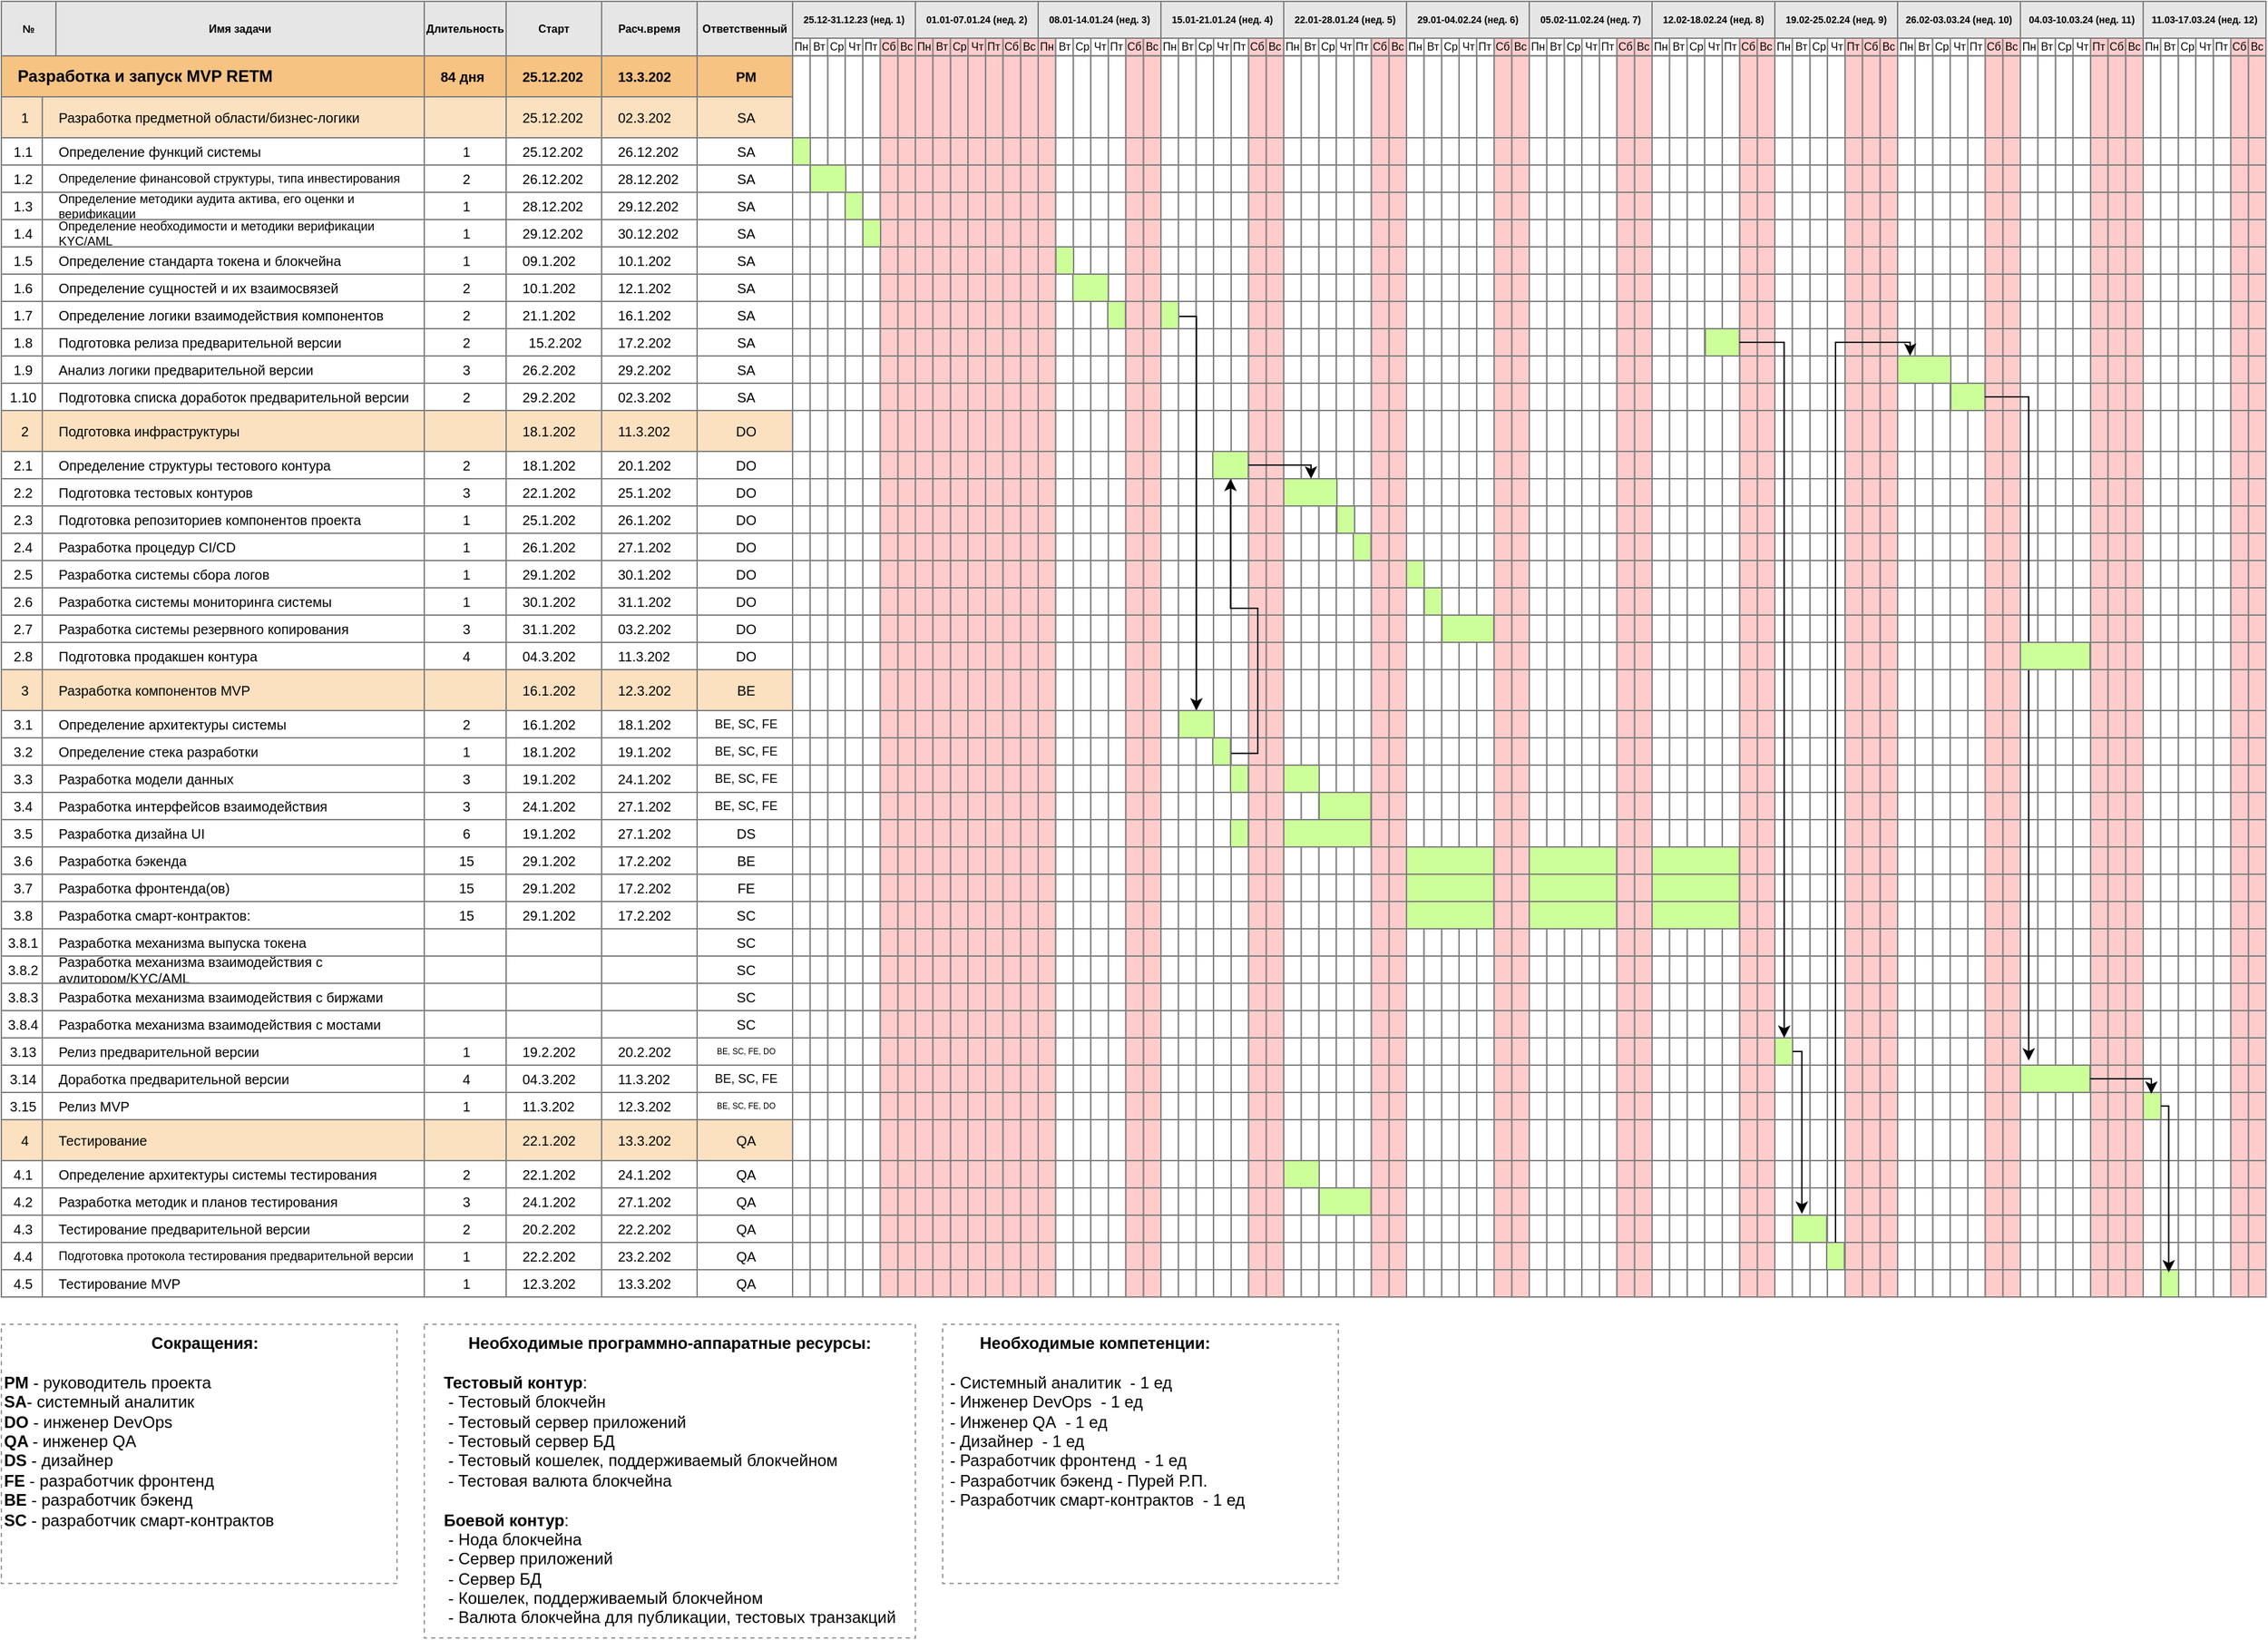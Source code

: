 <mxfile version="22.1.11" type="github">
  <diagram name="Page-1" id="8378b5f6-a2b2-b727-a746-972ab9d02e00">
    <mxGraphModel dx="1977" dy="1119" grid="1" gridSize="10" guides="1" tooltips="1" connect="0" arrows="1" fold="1" page="1" pageScale="1.5" pageWidth="1169" pageHeight="827" background="none" math="0" shadow="0">
      <root>
        <mxCell id="0" />
        <mxCell id="1" parent="0" />
        <mxCell id="Hla5la_AxXxGCcaVRn08-451" value="&lt;div style=&quot;&quot;&gt;&lt;br&gt;&lt;/div&gt;" style="rounded=0;whiteSpace=wrap;html=1;strokeColor=#808080;fillColor=none;align=center;spacingLeft=10;spacingRight=8;fontSize=10;" vertex="1" parent="1">
          <mxGeometry x="620" y="280" width="1080" height="20" as="geometry" />
        </mxCell>
        <mxCell id="Hla5la_AxXxGCcaVRn08-448" value="&lt;div style=&quot;&quot;&gt;&lt;br&gt;&lt;/div&gt;" style="rounded=0;whiteSpace=wrap;html=1;strokeColor=#808080;fillColor=none;align=center;spacingLeft=10;spacingRight=8;fontSize=10;" vertex="1" parent="1">
          <mxGeometry x="620" y="220" width="1080" height="20" as="geometry" />
        </mxCell>
        <mxCell id="AWKRcxGveRCCpjN7BTNo-428" value="" style="group;strokeColor=#808080;" parent="1" vertex="1" connectable="0">
          <mxGeometry x="620" y="60" width="90" height="910" as="geometry" />
        </mxCell>
        <mxCell id="AWKRcxGveRCCpjN7BTNo-429" value="" style="rounded=0;whiteSpace=wrap;html=1;strokeColor=#808080;fillColor=#FFFFFF;" parent="AWKRcxGveRCCpjN7BTNo-428" vertex="1">
          <mxGeometry width="12.857" height="910.0" as="geometry" />
        </mxCell>
        <mxCell id="AWKRcxGveRCCpjN7BTNo-430" value="" style="rounded=0;whiteSpace=wrap;html=1;strokeColor=#808080;fillColor=#FFFFFF;" parent="AWKRcxGveRCCpjN7BTNo-428" vertex="1">
          <mxGeometry x="25.714" width="12.857" height="910.0" as="geometry" />
        </mxCell>
        <mxCell id="AWKRcxGveRCCpjN7BTNo-431" value="" style="rounded=0;whiteSpace=wrap;html=1;strokeColor=#808080;fillColor=#FFFFFF;" parent="AWKRcxGveRCCpjN7BTNo-428" vertex="1">
          <mxGeometry x="12.857" width="12.857" height="910.0" as="geometry" />
        </mxCell>
        <mxCell id="AWKRcxGveRCCpjN7BTNo-432" value="" style="rounded=0;whiteSpace=wrap;html=1;strokeColor=#808080;fillColor=#FFFFFF;" parent="AWKRcxGveRCCpjN7BTNo-428" vertex="1">
          <mxGeometry x="51.429" width="12.857" height="910.0" as="geometry" />
        </mxCell>
        <mxCell id="AWKRcxGveRCCpjN7BTNo-433" value="" style="rounded=0;whiteSpace=wrap;html=1;strokeColor=#808080;fillColor=#FFFFFF;" parent="AWKRcxGveRCCpjN7BTNo-428" vertex="1">
          <mxGeometry x="38.571" width="12.857" height="910.0" as="geometry" />
        </mxCell>
        <mxCell id="AWKRcxGveRCCpjN7BTNo-434" value="" style="rounded=0;whiteSpace=wrap;html=1;strokeColor=#808080;fillColor=#FFCCCC;" parent="AWKRcxGveRCCpjN7BTNo-428" vertex="1">
          <mxGeometry x="77.143" width="12.857" height="910.0" as="geometry" />
        </mxCell>
        <mxCell id="AWKRcxGveRCCpjN7BTNo-435" value="" style="rounded=0;whiteSpace=wrap;html=1;strokeColor=#808080;fillColor=#FFCCCC;" parent="AWKRcxGveRCCpjN7BTNo-428" vertex="1">
          <mxGeometry x="64.286" width="12.857" height="910.0" as="geometry" />
        </mxCell>
        <mxCell id="AWKRcxGveRCCpjN7BTNo-848" value="" style="group;strokeColor=#808080;" parent="1" vertex="1" connectable="0">
          <mxGeometry x="40" y="20" width="580" height="40" as="geometry" />
        </mxCell>
        <mxCell id="AWKRcxGveRCCpjN7BTNo-847" value="Ответственный" style="rounded=0;whiteSpace=wrap;html=1;strokeColor=#808080;fillColor=#E6E6E6;align=center;fontSize=8;fontStyle=1" parent="AWKRcxGveRCCpjN7BTNo-848" vertex="1">
          <mxGeometry x="510" width="70" height="40" as="geometry" />
        </mxCell>
        <mxCell id="AWKRcxGveRCCpjN7BTNo-369" value="№" style="rounded=0;whiteSpace=wrap;html=1;strokeColor=#808080;fillColor=#E6E6E6;align=center;fontSize=8;fontStyle=1" parent="AWKRcxGveRCCpjN7BTNo-848" vertex="1">
          <mxGeometry width="40" height="40" as="geometry" />
        </mxCell>
        <mxCell id="AWKRcxGveRCCpjN7BTNo-370" value="&lt;span style=&quot;font-size: 8px;&quot;&gt;Имя задачи&lt;/span&gt;" style="rounded=0;whiteSpace=wrap;html=1;strokeColor=#808080;fillColor=#E6E6E6;align=center;fontSize=8;fontStyle=1" parent="AWKRcxGveRCCpjN7BTNo-848" vertex="1">
          <mxGeometry x="40" width="270" height="40" as="geometry" />
        </mxCell>
        <mxCell id="AWKRcxGveRCCpjN7BTNo-371" value="Длительность" style="rounded=0;whiteSpace=wrap;html=1;strokeColor=#808080;fillColor=#E6E6E6;align=center;fontSize=8;fontStyle=1" parent="AWKRcxGveRCCpjN7BTNo-848" vertex="1">
          <mxGeometry x="310" width="60" height="40" as="geometry" />
        </mxCell>
        <mxCell id="AWKRcxGveRCCpjN7BTNo-372" value="Старт" style="rounded=0;whiteSpace=wrap;html=1;strokeColor=#808080;fillColor=#E6E6E6;align=center;fontSize=8;fontStyle=1" parent="AWKRcxGveRCCpjN7BTNo-848" vertex="1">
          <mxGeometry x="370" width="70" height="40" as="geometry" />
        </mxCell>
        <mxCell id="AWKRcxGveRCCpjN7BTNo-373" value="Расч.время" style="rounded=0;whiteSpace=wrap;html=1;strokeColor=#808080;fillColor=#E6E6E6;align=center;fontSize=8;fontStyle=1" parent="AWKRcxGveRCCpjN7BTNo-848" vertex="1">
          <mxGeometry x="440" width="70" height="40" as="geometry" />
        </mxCell>
        <mxCell id="AWKRcxGveRCCpjN7BTNo-853" value="" style="group;strokeColor=#808080;" parent="1" vertex="1" connectable="0">
          <mxGeometry x="40" y="90" width="580" height="30" as="geometry" />
        </mxCell>
        <mxCell id="AWKRcxGveRCCpjN7BTNo-852" value="SA" style="rounded=0;whiteSpace=wrap;html=1;strokeColor=#808080;fillColor=#FBE1C0;align=center;spacingLeft=10;spacingRight=8;fontSize=10;" parent="AWKRcxGveRCCpjN7BTNo-853" vertex="1">
          <mxGeometry x="510" width="70" height="30" as="geometry" />
        </mxCell>
        <mxCell id="AWKRcxGveRCCpjN7BTNo-319" value="&lt;span style=&quot;font-size: 10px;&quot;&gt;Разработка предметной области/бизнес-логики&lt;/span&gt;" style="rounded=0;whiteSpace=wrap;html=1;strokeColor=#808080;fillColor=#FBE1C0;align=left;spacingLeft=10;fontSize=10;" parent="AWKRcxGveRCCpjN7BTNo-853" vertex="1">
          <mxGeometry x="30" width="280" height="30" as="geometry" />
        </mxCell>
        <mxCell id="AWKRcxGveRCCpjN7BTNo-338" value="1" style="rounded=0;whiteSpace=wrap;html=1;strokeColor=#808080;fillColor=#FBE1C0;align=right;spacingLeft=10;spacingRight=8;fontSize=10;" parent="AWKRcxGveRCCpjN7BTNo-853" vertex="1">
          <mxGeometry width="30" height="30" as="geometry" />
        </mxCell>
        <mxCell id="AWKRcxGveRCCpjN7BTNo-357" value="" style="rounded=0;whiteSpace=wrap;html=1;strokeColor=#808080;fillColor=#FBE1C0;align=left;spacingLeft=10;spacingRight=8;fontSize=10;" parent="AWKRcxGveRCCpjN7BTNo-853" vertex="1">
          <mxGeometry x="310" width="60" height="30" as="geometry" />
        </mxCell>
        <mxCell id="AWKRcxGveRCCpjN7BTNo-360" value="25.12.202" style="rounded=0;whiteSpace=wrap;html=1;strokeColor=#808080;fillColor=#FBE1C0;align=left;spacingLeft=10;spacingRight=8;fontSize=10;" parent="AWKRcxGveRCCpjN7BTNo-853" vertex="1">
          <mxGeometry x="370" width="70" height="30" as="geometry" />
        </mxCell>
        <mxCell id="AWKRcxGveRCCpjN7BTNo-363" value="02.3.202" style="rounded=0;whiteSpace=wrap;html=1;strokeColor=#808080;fillColor=#FBE1C0;align=left;spacingLeft=10;spacingRight=8;fontSize=10;" parent="AWKRcxGveRCCpjN7BTNo-853" vertex="1">
          <mxGeometry x="440" width="70" height="30" as="geometry" />
        </mxCell>
        <mxCell id="AWKRcxGveRCCpjN7BTNo-854" value="" style="group;strokeColor=#808080;" parent="1" vertex="1" connectable="0">
          <mxGeometry x="40" y="120" width="580" height="20" as="geometry" />
        </mxCell>
        <mxCell id="AWKRcxGveRCCpjN7BTNo-846" value="&lt;div style=&quot;&quot;&gt;&lt;span style=&quot;background-color: initial;&quot;&gt;SA&lt;/span&gt;&lt;/div&gt;" style="rounded=0;whiteSpace=wrap;html=1;strokeColor=#808080;fillColor=#FFFFFF;align=center;spacingLeft=10;spacingRight=8;fontSize=10;" parent="AWKRcxGveRCCpjN7BTNo-854" vertex="1">
          <mxGeometry x="510" width="70" height="20" as="geometry" />
        </mxCell>
        <mxCell id="AWKRcxGveRCCpjN7BTNo-320" value="&lt;span style=&quot;font-size: 10px;&quot;&gt;Определение функций системы&lt;/span&gt;" style="rounded=0;whiteSpace=wrap;html=1;strokeColor=#808080;fillColor=#FFFFFF;align=left;spacingLeft=10;fontSize=10;" parent="AWKRcxGveRCCpjN7BTNo-854" vertex="1">
          <mxGeometry x="30" width="280" height="20" as="geometry" />
        </mxCell>
        <mxCell id="AWKRcxGveRCCpjN7BTNo-339" value="1.1" style="rounded=0;whiteSpace=wrap;html=1;strokeColor=#808080;fillColor=#FFFFFF;align=center;spacingLeft=10;spacingRight=8;fontSize=10;" parent="AWKRcxGveRCCpjN7BTNo-854" vertex="1">
          <mxGeometry width="30" height="20" as="geometry" />
        </mxCell>
        <mxCell id="AWKRcxGveRCCpjN7BTNo-358" value="1" style="rounded=0;whiteSpace=wrap;html=1;strokeColor=#808080;fillColor=#FFFFFF;align=center;spacingLeft=10;spacingRight=8;fontSize=10;" parent="AWKRcxGveRCCpjN7BTNo-854" vertex="1">
          <mxGeometry x="310" width="60" height="20" as="geometry" />
        </mxCell>
        <mxCell id="AWKRcxGveRCCpjN7BTNo-361" value="25.12.202" style="rounded=0;whiteSpace=wrap;html=1;strokeColor=#808080;fillColor=#FFFFFF;align=left;spacingLeft=10;spacingRight=8;fontSize=10;" parent="AWKRcxGveRCCpjN7BTNo-854" vertex="1">
          <mxGeometry x="370" width="70" height="20" as="geometry" />
        </mxCell>
        <mxCell id="AWKRcxGveRCCpjN7BTNo-364" value="26.12.202" style="rounded=0;whiteSpace=wrap;html=1;strokeColor=#808080;fillColor=#FFFFFF;align=left;spacingLeft=10;spacingRight=8;fontSize=10;" parent="AWKRcxGveRCCpjN7BTNo-854" vertex="1">
          <mxGeometry x="440" width="70" height="20" as="geometry" />
        </mxCell>
        <mxCell id="AWKRcxGveRCCpjN7BTNo-858" value="" style="group;fontStyle=0;strokeColor=#808080;" parent="1" vertex="1" connectable="0">
          <mxGeometry x="40" y="60" width="580" height="30" as="geometry" />
        </mxCell>
        <mxCell id="AWKRcxGveRCCpjN7BTNo-849" value="PM" style="rounded=0;whiteSpace=wrap;html=1;strokeColor=#808080;fillColor=#f7c382;align=center;spacingLeft=10;spacingRight=8;fontSize=10;fontStyle=1" parent="AWKRcxGveRCCpjN7BTNo-858" vertex="1">
          <mxGeometry x="510" width="70" height="30" as="geometry" />
        </mxCell>
        <mxCell id="AWKRcxGveRCCpjN7BTNo-318" value="Разработка и запуск MVP RETM" style="rounded=0;whiteSpace=wrap;html=1;strokeColor=#808080;fillColor=#f7c382;align=left;spacingLeft=10;fontStyle=1" parent="AWKRcxGveRCCpjN7BTNo-858" vertex="1">
          <mxGeometry width="510" height="30" as="geometry" />
        </mxCell>
        <mxCell id="AWKRcxGveRCCpjN7BTNo-356" value="84 дня" style="rounded=0;whiteSpace=wrap;html=1;strokeColor=#808080;fillColor=#f7c382;align=left;spacingLeft=10;spacingRight=8;fontSize=10;fontStyle=1" parent="AWKRcxGveRCCpjN7BTNo-858" vertex="1">
          <mxGeometry x="310" width="60" height="30" as="geometry" />
        </mxCell>
        <mxCell id="AWKRcxGveRCCpjN7BTNo-359" value="25.12.202" style="rounded=0;whiteSpace=wrap;html=1;strokeColor=#808080;fillColor=#f7c382;align=left;spacingLeft=10;spacingRight=8;fontSize=10;fontStyle=1" parent="AWKRcxGveRCCpjN7BTNo-858" vertex="1">
          <mxGeometry x="370" width="70" height="30" as="geometry" />
        </mxCell>
        <mxCell id="AWKRcxGveRCCpjN7BTNo-857" value="13.3.202" style="rounded=0;whiteSpace=wrap;html=1;strokeColor=#808080;fillColor=#f7c382;align=left;spacingLeft=10;spacingRight=8;fontSize=10;fontStyle=1" parent="AWKRcxGveRCCpjN7BTNo-858" vertex="1">
          <mxGeometry x="440" width="70" height="30" as="geometry" />
        </mxCell>
        <mxCell id="AWKRcxGveRCCpjN7BTNo-859" value="&lt;div style=&quot;text-align: center;&quot;&gt;&lt;b style=&quot;background-color: initial;&quot;&gt;&amp;nbsp; &amp;nbsp; &amp;nbsp; &amp;nbsp; &amp;nbsp; &amp;nbsp; &amp;nbsp; &amp;nbsp; &amp;nbsp; &amp;nbsp; &amp;nbsp; &amp;nbsp; &amp;nbsp; &amp;nbsp; &amp;nbsp;Сокращения:&lt;/b&gt;&lt;/div&gt;&lt;div style=&quot;text-align: center;&quot;&gt;&lt;br&gt;&lt;/div&gt;&lt;b&gt;PM &lt;/b&gt;- руководитель проекта&lt;br&gt;&lt;b&gt;SA&lt;/b&gt;- системный аналитик&lt;br&gt;&lt;b&gt;DO &lt;/b&gt;- инженер DevOps&lt;br&gt;&lt;b&gt;QA &lt;/b&gt;- инженер QA&lt;br&gt;&lt;b&gt;DS &lt;/b&gt;- дизайнер&lt;br&gt;&lt;b&gt;FE &lt;/b&gt;- разработчик фронтенд&lt;br&gt;&lt;b&gt;BE &lt;/b&gt;- разработчик бэкенд&lt;br&gt;&lt;b&gt;SC &lt;/b&gt;- разработчик смарт-контрактов" style="rounded=0;whiteSpace=wrap;html=1;dashed=1;strokeColor=#999999;align=left;verticalAlign=top;" parent="1" vertex="1">
          <mxGeometry x="40" y="990" width="290" height="190" as="geometry" />
        </mxCell>
        <mxCell id="AWKRcxGveRCCpjN7BTNo-860" value="" style="group;strokeColor=#808080;" parent="1" vertex="1" connectable="0">
          <mxGeometry x="40" y="220" width="580" height="20" as="geometry" />
        </mxCell>
        <mxCell id="AWKRcxGveRCCpjN7BTNo-861" value="&lt;div style=&quot;&quot;&gt;&lt;span style=&quot;background-color: initial;&quot;&gt;SA&lt;/span&gt;&lt;/div&gt;" style="rounded=0;whiteSpace=wrap;html=1;strokeColor=#808080;fillColor=#FFFFFF;align=center;spacingLeft=10;spacingRight=8;fontSize=10;" parent="AWKRcxGveRCCpjN7BTNo-860" vertex="1">
          <mxGeometry x="510" width="70" height="20" as="geometry" />
        </mxCell>
        <mxCell id="AWKRcxGveRCCpjN7BTNo-862" value="Определение сущностей и их взаимосвязей" style="rounded=0;whiteSpace=wrap;html=1;strokeColor=#808080;fillColor=#FFFFFF;align=left;spacingLeft=10;fontSize=10;" parent="AWKRcxGveRCCpjN7BTNo-860" vertex="1">
          <mxGeometry x="30" width="280" height="20" as="geometry" />
        </mxCell>
        <mxCell id="AWKRcxGveRCCpjN7BTNo-863" value="1.6" style="rounded=0;whiteSpace=wrap;html=1;strokeColor=#808080;fillColor=#FFFFFF;align=center;spacingLeft=10;spacingRight=8;fontSize=10;" parent="AWKRcxGveRCCpjN7BTNo-860" vertex="1">
          <mxGeometry width="30" height="20" as="geometry" />
        </mxCell>
        <mxCell id="AWKRcxGveRCCpjN7BTNo-864" value="2" style="rounded=0;whiteSpace=wrap;html=1;strokeColor=#808080;fillColor=#FFFFFF;align=center;spacingLeft=10;spacingRight=8;fontSize=10;" parent="AWKRcxGveRCCpjN7BTNo-860" vertex="1">
          <mxGeometry x="310" width="60" height="20" as="geometry" />
        </mxCell>
        <mxCell id="AWKRcxGveRCCpjN7BTNo-865" value="10.1.202" style="rounded=0;whiteSpace=wrap;html=1;strokeColor=#808080;fillColor=#FFFFFF;align=left;spacingLeft=10;spacingRight=8;fontSize=10;" parent="AWKRcxGveRCCpjN7BTNo-860" vertex="1">
          <mxGeometry x="370" width="70" height="20" as="geometry" />
        </mxCell>
        <mxCell id="AWKRcxGveRCCpjN7BTNo-866" value="12.1.202" style="rounded=0;whiteSpace=wrap;html=1;strokeColor=#808080;fillColor=#FFFFFF;align=left;spacingLeft=10;spacingRight=8;fontSize=10;" parent="AWKRcxGveRCCpjN7BTNo-860" vertex="1">
          <mxGeometry x="440" width="70" height="20" as="geometry" />
        </mxCell>
        <mxCell id="AWKRcxGveRCCpjN7BTNo-868" value="" style="group;strokeColor=#808080;" parent="1" vertex="1" connectable="0">
          <mxGeometry x="40" y="350" width="580" height="20" as="geometry" />
        </mxCell>
        <mxCell id="AWKRcxGveRCCpjN7BTNo-867" value="&lt;div style=&quot;&quot;&gt;DO&lt;br&gt;&lt;/div&gt;" style="rounded=0;whiteSpace=wrap;html=1;strokeColor=#808080;fillColor=#FFFFFF;align=center;spacingLeft=10;spacingRight=8;fontSize=10;" parent="AWKRcxGveRCCpjN7BTNo-868" vertex="1">
          <mxGeometry x="510" width="70" height="20" as="geometry" />
        </mxCell>
        <mxCell id="AWKRcxGveRCCpjN7BTNo-806" value="&lt;span style=&quot;font-size: 10px;&quot;&gt;Определение структуры тестового контура&lt;/span&gt;" style="rounded=0;whiteSpace=wrap;html=1;strokeColor=#808080;fillColor=#FFFFFF;align=left;spacingLeft=10;fontSize=10;" parent="AWKRcxGveRCCpjN7BTNo-868" vertex="1">
          <mxGeometry x="30" width="280" height="20" as="geometry" />
        </mxCell>
        <mxCell id="AWKRcxGveRCCpjN7BTNo-807" value="2.1" style="rounded=0;whiteSpace=wrap;html=1;strokeColor=#808080;fillColor=#FFFFFF;align=center;spacingLeft=10;spacingRight=8;fontSize=10;" parent="AWKRcxGveRCCpjN7BTNo-868" vertex="1">
          <mxGeometry width="30" height="20" as="geometry" />
        </mxCell>
        <mxCell id="AWKRcxGveRCCpjN7BTNo-808" value="2" style="rounded=0;whiteSpace=wrap;html=1;strokeColor=#808080;fillColor=#FFFFFF;align=center;spacingLeft=10;spacingRight=8;fontSize=10;" parent="AWKRcxGveRCCpjN7BTNo-868" vertex="1">
          <mxGeometry x="310" width="60" height="20" as="geometry" />
        </mxCell>
        <mxCell id="AWKRcxGveRCCpjN7BTNo-809" value="18.1.202" style="rounded=0;whiteSpace=wrap;html=1;strokeColor=#808080;fillColor=#FFFFFF;align=left;spacingLeft=10;spacingRight=8;fontSize=10;" parent="AWKRcxGveRCCpjN7BTNo-868" vertex="1">
          <mxGeometry x="370" width="70" height="20" as="geometry" />
        </mxCell>
        <mxCell id="AWKRcxGveRCCpjN7BTNo-810" value="20.1.202" style="rounded=0;whiteSpace=wrap;html=1;strokeColor=#808080;fillColor=#FFFFFF;align=left;spacingLeft=10;spacingRight=8;fontSize=10;" parent="AWKRcxGveRCCpjN7BTNo-868" vertex="1">
          <mxGeometry x="440" width="70" height="20" as="geometry" />
        </mxCell>
        <mxCell id="AWKRcxGveRCCpjN7BTNo-870" value="" style="group;strokeColor=#808080;" parent="1" vertex="1" connectable="0">
          <mxGeometry x="40" y="370" width="580" height="20" as="geometry" />
        </mxCell>
        <mxCell id="AWKRcxGveRCCpjN7BTNo-869" value="&lt;div style=&quot;&quot;&gt;DO&lt;br&gt;&lt;/div&gt;" style="rounded=0;whiteSpace=wrap;html=1;strokeColor=#808080;fillColor=#FFFFFF;align=center;spacingLeft=10;spacingRight=8;fontSize=10;" parent="AWKRcxGveRCCpjN7BTNo-870" vertex="1">
          <mxGeometry x="510" width="70" height="20" as="geometry" />
        </mxCell>
        <mxCell id="AWKRcxGveRCCpjN7BTNo-816" value="&lt;span style=&quot;font-size: 10px;&quot;&gt;Подготовка тестовых контуров&lt;/span&gt;" style="rounded=0;whiteSpace=wrap;html=1;strokeColor=#808080;fillColor=#FFFFFF;align=left;spacingLeft=10;fontSize=10;" parent="AWKRcxGveRCCpjN7BTNo-870" vertex="1">
          <mxGeometry x="30" width="280" height="20" as="geometry" />
        </mxCell>
        <mxCell id="AWKRcxGveRCCpjN7BTNo-817" value="2.2" style="rounded=0;whiteSpace=wrap;html=1;strokeColor=#808080;fillColor=#FFFFFF;align=center;spacingLeft=10;spacingRight=8;fontSize=10;" parent="AWKRcxGveRCCpjN7BTNo-870" vertex="1">
          <mxGeometry width="30" height="20" as="geometry" />
        </mxCell>
        <mxCell id="AWKRcxGveRCCpjN7BTNo-818" value="3" style="rounded=0;whiteSpace=wrap;html=1;strokeColor=#808080;fillColor=#FFFFFF;align=center;spacingLeft=10;spacingRight=8;fontSize=10;" parent="AWKRcxGveRCCpjN7BTNo-870" vertex="1">
          <mxGeometry x="310" width="60" height="20" as="geometry" />
        </mxCell>
        <mxCell id="AWKRcxGveRCCpjN7BTNo-819" value="22.1.202" style="rounded=0;whiteSpace=wrap;html=1;strokeColor=#808080;fillColor=#FFFFFF;align=left;spacingLeft=10;spacingRight=8;fontSize=10;" parent="AWKRcxGveRCCpjN7BTNo-870" vertex="1">
          <mxGeometry x="370" width="70" height="20" as="geometry" />
        </mxCell>
        <mxCell id="AWKRcxGveRCCpjN7BTNo-820" value="25.1.202" style="rounded=0;whiteSpace=wrap;html=1;strokeColor=#808080;fillColor=#FFFFFF;align=left;spacingLeft=10;spacingRight=8;fontSize=10;" parent="AWKRcxGveRCCpjN7BTNo-870" vertex="1">
          <mxGeometry x="440" width="70" height="20" as="geometry" />
        </mxCell>
        <mxCell id="AWKRcxGveRCCpjN7BTNo-872" value="" style="group;strokeColor=#808080;" parent="1" vertex="1" connectable="0">
          <mxGeometry x="40" y="390" width="580" height="20" as="geometry" />
        </mxCell>
        <mxCell id="AWKRcxGveRCCpjN7BTNo-871" value="&lt;div style=&quot;&quot;&gt;DO&lt;br&gt;&lt;/div&gt;" style="rounded=0;whiteSpace=wrap;html=1;strokeColor=#808080;fillColor=#FFFFFF;align=center;spacingLeft=10;spacingRight=8;fontSize=10;" parent="AWKRcxGveRCCpjN7BTNo-872" vertex="1">
          <mxGeometry x="510" width="70" height="20" as="geometry" />
        </mxCell>
        <mxCell id="AWKRcxGveRCCpjN7BTNo-811" value="&lt;span style=&quot;font-size: 10px;&quot;&gt;Подготовка репозиториев компонентов проекта&lt;/span&gt;" style="rounded=0;whiteSpace=wrap;html=1;strokeColor=#808080;fillColor=#FFFFFF;align=left;spacingLeft=10;fontSize=10;" parent="AWKRcxGveRCCpjN7BTNo-872" vertex="1">
          <mxGeometry x="30" width="280" height="20" as="geometry" />
        </mxCell>
        <mxCell id="AWKRcxGveRCCpjN7BTNo-812" value="2.3" style="rounded=0;whiteSpace=wrap;html=1;strokeColor=#808080;fillColor=#FFFFFF;align=center;spacingLeft=10;spacingRight=8;fontSize=10;" parent="AWKRcxGveRCCpjN7BTNo-872" vertex="1">
          <mxGeometry width="30" height="20" as="geometry" />
        </mxCell>
        <mxCell id="AWKRcxGveRCCpjN7BTNo-813" value="1" style="rounded=0;whiteSpace=wrap;html=1;strokeColor=#808080;fillColor=#FFFFFF;align=center;spacingLeft=10;spacingRight=8;fontSize=10;" parent="AWKRcxGveRCCpjN7BTNo-872" vertex="1">
          <mxGeometry x="310" width="60" height="20" as="geometry" />
        </mxCell>
        <mxCell id="AWKRcxGveRCCpjN7BTNo-814" value="25.1.202" style="rounded=0;whiteSpace=wrap;html=1;strokeColor=#808080;fillColor=#FFFFFF;align=left;spacingLeft=10;spacingRight=8;fontSize=10;" parent="AWKRcxGveRCCpjN7BTNo-872" vertex="1">
          <mxGeometry x="370" width="70" height="20" as="geometry" />
        </mxCell>
        <mxCell id="AWKRcxGveRCCpjN7BTNo-815" value="26.1.202" style="rounded=0;whiteSpace=wrap;html=1;strokeColor=#808080;fillColor=#FFFFFF;align=left;spacingLeft=10;spacingRight=8;fontSize=10;" parent="AWKRcxGveRCCpjN7BTNo-872" vertex="1">
          <mxGeometry x="440" width="70" height="20" as="geometry" />
        </mxCell>
        <mxCell id="AWKRcxGveRCCpjN7BTNo-874" value="" style="group;strokeColor=#808080;" parent="1" vertex="1" connectable="0">
          <mxGeometry x="40" y="510" width="580" height="30" as="geometry" />
        </mxCell>
        <mxCell id="AWKRcxGveRCCpjN7BTNo-873" value="BE" style="rounded=0;whiteSpace=wrap;html=1;strokeColor=#808080;fillColor=#FBE1C0;align=center;spacingLeft=10;spacingRight=8;fontSize=10;" parent="AWKRcxGveRCCpjN7BTNo-874" vertex="1">
          <mxGeometry x="510" width="70" height="30" as="geometry" />
        </mxCell>
        <mxCell id="AWKRcxGveRCCpjN7BTNo-826" value="&lt;span style=&quot;font-size: 10px;&quot;&gt;Разработка компонентов MVP&lt;/span&gt;" style="rounded=0;whiteSpace=wrap;html=1;strokeColor=#808080;fillColor=#FBE1C0;align=left;spacingLeft=10;fontSize=10;" parent="AWKRcxGveRCCpjN7BTNo-874" vertex="1">
          <mxGeometry x="30" width="280" height="30" as="geometry" />
        </mxCell>
        <mxCell id="AWKRcxGveRCCpjN7BTNo-827" value="3" style="rounded=0;whiteSpace=wrap;html=1;strokeColor=#808080;fillColor=#FBE1C0;align=right;spacingLeft=10;spacingRight=8;fontSize=10;" parent="AWKRcxGveRCCpjN7BTNo-874" vertex="1">
          <mxGeometry width="30" height="30" as="geometry" />
        </mxCell>
        <mxCell id="AWKRcxGveRCCpjN7BTNo-828" value="" style="rounded=0;whiteSpace=wrap;html=1;strokeColor=#808080;fillColor=#FBE1C0;align=left;spacingLeft=10;spacingRight=8;fontSize=10;" parent="AWKRcxGveRCCpjN7BTNo-874" vertex="1">
          <mxGeometry x="310" width="60" height="30" as="geometry" />
        </mxCell>
        <mxCell id="AWKRcxGveRCCpjN7BTNo-829" value="16.1.202" style="rounded=0;whiteSpace=wrap;html=1;strokeColor=#808080;fillColor=#FBE1C0;align=left;spacingLeft=10;spacingRight=8;fontSize=10;" parent="AWKRcxGveRCCpjN7BTNo-874" vertex="1">
          <mxGeometry x="370" width="70" height="30" as="geometry" />
        </mxCell>
        <mxCell id="AWKRcxGveRCCpjN7BTNo-830" value="12.3.202" style="rounded=0;whiteSpace=wrap;html=1;strokeColor=#808080;fillColor=#FBE1C0;align=left;spacingLeft=10;spacingRight=8;fontSize=10;" parent="AWKRcxGveRCCpjN7BTNo-874" vertex="1">
          <mxGeometry x="440" width="70" height="30" as="geometry" />
        </mxCell>
        <mxCell id="AWKRcxGveRCCpjN7BTNo-876" value="" style="group;strokeColor=#808080;" parent="1" vertex="1" connectable="0">
          <mxGeometry x="40" y="540" width="580" height="20" as="geometry" />
        </mxCell>
        <mxCell id="AWKRcxGveRCCpjN7BTNo-875" value="&lt;div style=&quot;font-size: 9px;&quot;&gt;&lt;span style=&quot;background-color: initial; font-size: 9px;&quot;&gt;BE, SC, FE&lt;/span&gt;&lt;/div&gt;" style="rounded=0;whiteSpace=wrap;html=1;strokeColor=#808080;fillColor=#FFFFFF;align=center;spacingLeft=10;spacingRight=8;fontSize=9;" parent="AWKRcxGveRCCpjN7BTNo-876" vertex="1">
          <mxGeometry x="510" width="70" height="20" as="geometry" />
        </mxCell>
        <mxCell id="AWKRcxGveRCCpjN7BTNo-832" value="&lt;span style=&quot;font-size: 10px;&quot;&gt;Определение архитектуры системы&lt;/span&gt;" style="rounded=0;whiteSpace=wrap;html=1;strokeColor=#808080;fillColor=#FFFFFF;align=left;spacingLeft=10;fontSize=10;" parent="AWKRcxGveRCCpjN7BTNo-876" vertex="1">
          <mxGeometry x="30" width="280" height="20" as="geometry" />
        </mxCell>
        <mxCell id="AWKRcxGveRCCpjN7BTNo-833" value="3.1" style="rounded=0;whiteSpace=wrap;html=1;strokeColor=#808080;fillColor=#FFFFFF;align=center;spacingLeft=10;spacingRight=8;fontSize=10;" parent="AWKRcxGveRCCpjN7BTNo-876" vertex="1">
          <mxGeometry width="30" height="20" as="geometry" />
        </mxCell>
        <mxCell id="AWKRcxGveRCCpjN7BTNo-834" value="2" style="rounded=0;whiteSpace=wrap;html=1;strokeColor=#808080;fillColor=#FFFFFF;align=center;spacingLeft=10;spacingRight=8;fontSize=10;" parent="AWKRcxGveRCCpjN7BTNo-876" vertex="1">
          <mxGeometry x="310" width="60" height="20" as="geometry" />
        </mxCell>
        <mxCell id="AWKRcxGveRCCpjN7BTNo-835" value="16.1.202" style="rounded=0;whiteSpace=wrap;html=1;strokeColor=#808080;fillColor=#FFFFFF;align=left;spacingLeft=10;spacingRight=8;fontSize=10;" parent="AWKRcxGveRCCpjN7BTNo-876" vertex="1">
          <mxGeometry x="370" width="70" height="20" as="geometry" />
        </mxCell>
        <mxCell id="AWKRcxGveRCCpjN7BTNo-836" value="18.1.202" style="rounded=0;whiteSpace=wrap;html=1;strokeColor=#808080;fillColor=#FFFFFF;align=left;spacingLeft=10;spacingRight=8;fontSize=10;" parent="AWKRcxGveRCCpjN7BTNo-876" vertex="1">
          <mxGeometry x="440" width="70" height="20" as="geometry" />
        </mxCell>
        <mxCell id="AWKRcxGveRCCpjN7BTNo-878" value="" style="group;strokeColor=#808080;" parent="1" vertex="1" connectable="0">
          <mxGeometry x="40" y="560" width="580" height="20" as="geometry" />
        </mxCell>
        <mxCell id="AWKRcxGveRCCpjN7BTNo-877" value="&lt;div style=&quot;font-size: 9px;&quot;&gt;BE, SC, FE&lt;br style=&quot;font-size: 9px;&quot;&gt;&lt;/div&gt;" style="rounded=0;whiteSpace=wrap;html=1;strokeColor=#808080;fillColor=#FFFFFF;align=center;spacingLeft=10;spacingRight=8;fontSize=9;" parent="AWKRcxGveRCCpjN7BTNo-878" vertex="1">
          <mxGeometry x="510" width="70" height="20" as="geometry" />
        </mxCell>
        <mxCell id="AWKRcxGveRCCpjN7BTNo-841" value="&lt;span style=&quot;font-size: 10px;&quot;&gt;Определение стека разработки&lt;/span&gt;" style="rounded=0;whiteSpace=wrap;html=1;strokeColor=#808080;fillColor=#FFFFFF;align=left;spacingLeft=10;fontSize=10;" parent="AWKRcxGveRCCpjN7BTNo-878" vertex="1">
          <mxGeometry x="30" width="280" height="20" as="geometry" />
        </mxCell>
        <mxCell id="AWKRcxGveRCCpjN7BTNo-842" value="3.2" style="rounded=0;whiteSpace=wrap;html=1;strokeColor=#808080;fillColor=#FFFFFF;align=center;spacingLeft=10;spacingRight=8;fontSize=10;" parent="AWKRcxGveRCCpjN7BTNo-878" vertex="1">
          <mxGeometry width="30" height="20" as="geometry" />
        </mxCell>
        <mxCell id="AWKRcxGveRCCpjN7BTNo-843" value="1" style="rounded=0;whiteSpace=wrap;html=1;strokeColor=#808080;fillColor=#FFFFFF;align=center;spacingLeft=10;spacingRight=8;fontSize=10;" parent="AWKRcxGveRCCpjN7BTNo-878" vertex="1">
          <mxGeometry x="310" width="60" height="20" as="geometry" />
        </mxCell>
        <mxCell id="AWKRcxGveRCCpjN7BTNo-844" value="18.1.202" style="rounded=0;whiteSpace=wrap;html=1;strokeColor=#808080;fillColor=#FFFFFF;align=left;spacingLeft=10;spacingRight=8;fontSize=10;" parent="AWKRcxGveRCCpjN7BTNo-878" vertex="1">
          <mxGeometry x="370" width="70" height="20" as="geometry" />
        </mxCell>
        <mxCell id="AWKRcxGveRCCpjN7BTNo-845" value="19.1.202" style="rounded=0;whiteSpace=wrap;html=1;strokeColor=#808080;fillColor=#FFFFFF;align=left;spacingLeft=10;spacingRight=8;fontSize=10;" parent="AWKRcxGveRCCpjN7BTNo-878" vertex="1">
          <mxGeometry x="440" width="70" height="20" as="geometry" />
        </mxCell>
        <mxCell id="AWKRcxGveRCCpjN7BTNo-880" value="" style="group;fontSize=10;strokeColor=#808080;" parent="1" vertex="1" connectable="0">
          <mxGeometry x="620" y="20" width="90" height="39.857" as="geometry" />
        </mxCell>
        <mxCell id="AWKRcxGveRCCpjN7BTNo-444" value="25.12-31.12.23 (нед. 1)" style="rounded=0;whiteSpace=wrap;html=1;strokeColor=#808080;fillColor=#E6E6E6;align=center;fontStyle=1;fontSize=7;" parent="AWKRcxGveRCCpjN7BTNo-880" vertex="1">
          <mxGeometry width="90" height="27" as="geometry" />
        </mxCell>
        <mxCell id="AWKRcxGveRCCpjN7BTNo-879" value="" style="group;fontSize=8;strokeColor=#808080;" parent="AWKRcxGveRCCpjN7BTNo-880" vertex="1" connectable="0">
          <mxGeometry y="27" width="90" height="12.857" as="geometry" />
        </mxCell>
        <mxCell id="AWKRcxGveRCCpjN7BTNo-437" value="Пн" style="whiteSpace=wrap;html=1;aspect=fixed;strokeColor=#808080;strokeWidth=1;fillColor=#ffffff;fontColor=#000000;align=center;fontSize=8;" parent="AWKRcxGveRCCpjN7BTNo-879" vertex="1">
          <mxGeometry width="12.857" height="12.857" as="geometry" />
        </mxCell>
        <mxCell id="AWKRcxGveRCCpjN7BTNo-438" value="Вт" style="whiteSpace=wrap;html=1;aspect=fixed;strokeColor=#808080;strokeWidth=1;fillColor=#ffffff;fontColor=#000000;align=center;fontSize=8;" parent="AWKRcxGveRCCpjN7BTNo-879" vertex="1">
          <mxGeometry x="12.857" width="12.857" height="12.857" as="geometry" />
        </mxCell>
        <mxCell id="AWKRcxGveRCCpjN7BTNo-439" value="Чт" style="whiteSpace=wrap;html=1;aspect=fixed;strokeColor=#808080;strokeWidth=1;fillColor=#ffffff;fontColor=#000000;align=center;fontSize=8;" parent="AWKRcxGveRCCpjN7BTNo-879" vertex="1">
          <mxGeometry x="38.571" width="12.857" height="12.857" as="geometry" />
        </mxCell>
        <mxCell id="AWKRcxGveRCCpjN7BTNo-440" value="Ср" style="whiteSpace=wrap;html=1;aspect=fixed;strokeColor=#808080;strokeWidth=1;fillColor=#ffffff;fontColor=#000000;align=center;fontSize=8;" parent="AWKRcxGveRCCpjN7BTNo-879" vertex="1">
          <mxGeometry x="25.714" width="12.857" height="12.857" as="geometry" />
        </mxCell>
        <mxCell id="AWKRcxGveRCCpjN7BTNo-441" value="Пт" style="whiteSpace=wrap;html=1;aspect=fixed;strokeColor=#808080;strokeWidth=1;fillColor=#ffffff;fontColor=#000000;align=center;fontSize=8;" parent="AWKRcxGveRCCpjN7BTNo-879" vertex="1">
          <mxGeometry x="51.429" width="12.857" height="12.857" as="geometry" />
        </mxCell>
        <mxCell id="AWKRcxGveRCCpjN7BTNo-442" value="Сб" style="whiteSpace=wrap;html=1;aspect=fixed;strokeColor=#808080;strokeWidth=1;fillColor=#FFCCCC;fontColor=#000000;align=center;fontSize=8;" parent="AWKRcxGveRCCpjN7BTNo-879" vertex="1">
          <mxGeometry x="64.286" width="12.857" height="12.857" as="geometry" />
        </mxCell>
        <mxCell id="AWKRcxGveRCCpjN7BTNo-443" value="Вс" style="whiteSpace=wrap;html=1;aspect=fixed;strokeColor=#808080;strokeWidth=1;fillColor=#FFCCCC;fontColor=#000000;align=center;fontSize=8;" parent="AWKRcxGveRCCpjN7BTNo-879" vertex="1">
          <mxGeometry x="77.143" width="12.857" height="12.857" as="geometry" />
        </mxCell>
        <mxCell id="AWKRcxGveRCCpjN7BTNo-881" value="" style="group;strokeColor=#808080;" parent="1" vertex="1" connectable="0">
          <mxGeometry x="40" y="320" width="580" height="30" as="geometry" />
        </mxCell>
        <mxCell id="AWKRcxGveRCCpjN7BTNo-802" value="2" style="rounded=0;whiteSpace=wrap;html=1;strokeColor=#808080;fillColor=#FBE1C0;align=right;spacingLeft=10;spacingRight=8;fontSize=10;" parent="AWKRcxGveRCCpjN7BTNo-881" vertex="1">
          <mxGeometry width="30" height="30" as="geometry" />
        </mxCell>
        <mxCell id="AWKRcxGveRCCpjN7BTNo-801" value="&lt;span style=&quot;font-size: 10px;&quot;&gt;Подготовка инфраструктуры&lt;/span&gt;" style="rounded=0;whiteSpace=wrap;html=1;strokeColor=#808080;fillColor=#FBE1C0;align=left;spacingLeft=10;fontSize=10;" parent="AWKRcxGveRCCpjN7BTNo-881" vertex="1">
          <mxGeometry x="30" width="280" height="30" as="geometry" />
        </mxCell>
        <mxCell id="AWKRcxGveRCCpjN7BTNo-803" value="" style="rounded=0;whiteSpace=wrap;html=1;strokeColor=#808080;fillColor=#FBE1C0;align=left;spacingLeft=10;spacingRight=8;fontSize=10;" parent="AWKRcxGveRCCpjN7BTNo-881" vertex="1">
          <mxGeometry x="310" width="60" height="30" as="geometry" />
        </mxCell>
        <mxCell id="AWKRcxGveRCCpjN7BTNo-804" value="18.1.202" style="rounded=0;whiteSpace=wrap;html=1;strokeColor=#808080;fillColor=#FBE1C0;align=left;spacingLeft=10;spacingRight=8;fontSize=10;" parent="AWKRcxGveRCCpjN7BTNo-881" vertex="1">
          <mxGeometry x="370" width="70" height="30" as="geometry" />
        </mxCell>
        <mxCell id="AWKRcxGveRCCpjN7BTNo-805" value="11.3.202" style="rounded=0;whiteSpace=wrap;html=1;strokeColor=#808080;fillColor=#FBE1C0;align=left;spacingLeft=10;spacingRight=8;fontSize=10;" parent="AWKRcxGveRCCpjN7BTNo-881" vertex="1">
          <mxGeometry x="440" width="70" height="30" as="geometry" />
        </mxCell>
        <mxCell id="AWKRcxGveRCCpjN7BTNo-855" value="DO" style="rounded=0;whiteSpace=wrap;html=1;strokeColor=#808080;fillColor=#FBE1C0;align=center;spacingLeft=10;spacingRight=8;fontSize=10;" parent="AWKRcxGveRCCpjN7BTNo-881" vertex="1">
          <mxGeometry x="510" width="70" height="30" as="geometry" />
        </mxCell>
        <mxCell id="AWKRcxGveRCCpjN7BTNo-882" value="" style="group;strokeColor=#808080;" parent="1" vertex="1" connectable="0">
          <mxGeometry x="40" y="840" width="580" height="30" as="geometry" />
        </mxCell>
        <mxCell id="AWKRcxGveRCCpjN7BTNo-883" value="QA" style="rounded=0;whiteSpace=wrap;html=1;strokeColor=#808080;fillColor=#FBE1C0;align=center;spacingLeft=10;spacingRight=8;fontSize=10;" parent="AWKRcxGveRCCpjN7BTNo-882" vertex="1">
          <mxGeometry x="510" width="70" height="30" as="geometry" />
        </mxCell>
        <mxCell id="AWKRcxGveRCCpjN7BTNo-884" value="&lt;span style=&quot;font-size: 10px;&quot;&gt;Тестирование&lt;/span&gt;" style="rounded=0;whiteSpace=wrap;html=1;strokeColor=#808080;fillColor=#FBE1C0;align=left;spacingLeft=10;fontSize=10;" parent="AWKRcxGveRCCpjN7BTNo-882" vertex="1">
          <mxGeometry x="30" width="280" height="30" as="geometry" />
        </mxCell>
        <mxCell id="AWKRcxGveRCCpjN7BTNo-885" value="4" style="rounded=0;whiteSpace=wrap;html=1;strokeColor=#808080;fillColor=#FBE1C0;align=right;spacingLeft=10;spacingRight=8;fontSize=10;" parent="AWKRcxGveRCCpjN7BTNo-882" vertex="1">
          <mxGeometry width="30" height="30" as="geometry" />
        </mxCell>
        <mxCell id="AWKRcxGveRCCpjN7BTNo-886" value="" style="rounded=0;whiteSpace=wrap;html=1;strokeColor=#808080;fillColor=#FBE1C0;align=left;spacingLeft=10;spacingRight=8;fontSize=10;" parent="AWKRcxGveRCCpjN7BTNo-882" vertex="1">
          <mxGeometry x="310" width="60" height="30" as="geometry" />
        </mxCell>
        <mxCell id="AWKRcxGveRCCpjN7BTNo-887" value="22.1.202" style="rounded=0;whiteSpace=wrap;html=1;strokeColor=#808080;fillColor=#FBE1C0;align=left;spacingLeft=10;spacingRight=8;fontSize=10;" parent="AWKRcxGveRCCpjN7BTNo-882" vertex="1">
          <mxGeometry x="370" width="70" height="30" as="geometry" />
        </mxCell>
        <mxCell id="AWKRcxGveRCCpjN7BTNo-888" value="13.3.202" style="rounded=0;whiteSpace=wrap;html=1;strokeColor=#808080;fillColor=#FBE1C0;align=left;spacingLeft=10;spacingRight=8;fontSize=10;" parent="AWKRcxGveRCCpjN7BTNo-882" vertex="1">
          <mxGeometry x="440" width="70" height="30" as="geometry" />
        </mxCell>
        <mxCell id="AWKRcxGveRCCpjN7BTNo-889" value="" style="group;strokeColor=#808080;" parent="1" vertex="1" connectable="0">
          <mxGeometry x="40" y="870" width="580" height="20" as="geometry" />
        </mxCell>
        <mxCell id="AWKRcxGveRCCpjN7BTNo-890" value="&lt;div style=&quot;&quot;&gt;&lt;span style=&quot;background-color: initial;&quot;&gt;QA&lt;/span&gt;&lt;/div&gt;" style="rounded=0;whiteSpace=wrap;html=1;strokeColor=#808080;fillColor=#FFFFFF;align=center;spacingLeft=10;spacingRight=8;fontSize=10;" parent="AWKRcxGveRCCpjN7BTNo-889" vertex="1">
          <mxGeometry x="510" width="70" height="20" as="geometry" />
        </mxCell>
        <mxCell id="AWKRcxGveRCCpjN7BTNo-891" value="&lt;span style=&quot;font-size: 10px;&quot;&gt;Определение архитектуры системы тестирования&lt;/span&gt;" style="rounded=0;whiteSpace=wrap;html=1;strokeColor=#808080;fillColor=#FFFFFF;align=left;spacingLeft=10;fontSize=10;" parent="AWKRcxGveRCCpjN7BTNo-889" vertex="1">
          <mxGeometry x="30" width="280" height="20" as="geometry" />
        </mxCell>
        <mxCell id="AWKRcxGveRCCpjN7BTNo-892" value="4.1" style="rounded=0;whiteSpace=wrap;html=1;strokeColor=#808080;fillColor=#FFFFFF;align=center;spacingLeft=10;spacingRight=8;fontSize=10;" parent="AWKRcxGveRCCpjN7BTNo-889" vertex="1">
          <mxGeometry width="30" height="20" as="geometry" />
        </mxCell>
        <mxCell id="AWKRcxGveRCCpjN7BTNo-893" value="2" style="rounded=0;whiteSpace=wrap;html=1;strokeColor=#808080;fillColor=#FFFFFF;align=center;spacingLeft=10;spacingRight=8;fontSize=10;" parent="AWKRcxGveRCCpjN7BTNo-889" vertex="1">
          <mxGeometry x="310" width="60" height="20" as="geometry" />
        </mxCell>
        <mxCell id="AWKRcxGveRCCpjN7BTNo-894" value="22.1.202" style="rounded=0;whiteSpace=wrap;html=1;strokeColor=#808080;fillColor=#FFFFFF;align=left;spacingLeft=10;spacingRight=8;fontSize=10;" parent="AWKRcxGveRCCpjN7BTNo-889" vertex="1">
          <mxGeometry x="370" width="70" height="20" as="geometry" />
        </mxCell>
        <mxCell id="AWKRcxGveRCCpjN7BTNo-895" value="24.1.202" style="rounded=0;whiteSpace=wrap;html=1;strokeColor=#808080;fillColor=#FFFFFF;align=left;spacingLeft=10;spacingRight=8;fontSize=10;" parent="AWKRcxGveRCCpjN7BTNo-889" vertex="1">
          <mxGeometry x="440" width="70" height="20" as="geometry" />
        </mxCell>
        <mxCell id="AWKRcxGveRCCpjN7BTNo-896" value="" style="group;strokeColor=#808080;" parent="1" vertex="1" connectable="0">
          <mxGeometry x="40" y="580" width="580" height="20" as="geometry" />
        </mxCell>
        <mxCell id="AWKRcxGveRCCpjN7BTNo-897" value="&lt;div style=&quot;font-size: 9px;&quot;&gt;BE, SC, FE&lt;br&gt;&lt;/div&gt;" style="rounded=0;whiteSpace=wrap;html=1;strokeColor=#808080;fillColor=#FFFFFF;align=center;spacingLeft=10;spacingRight=8;fontSize=10;" parent="AWKRcxGveRCCpjN7BTNo-896" vertex="1">
          <mxGeometry x="510" width="70" height="20" as="geometry" />
        </mxCell>
        <mxCell id="AWKRcxGveRCCpjN7BTNo-898" value="&lt;span style=&quot;font-size: 10px;&quot;&gt;Разработка модели данных&lt;/span&gt;" style="rounded=0;whiteSpace=wrap;html=1;strokeColor=#808080;fillColor=#FFFFFF;align=left;spacingLeft=10;fontSize=10;" parent="AWKRcxGveRCCpjN7BTNo-896" vertex="1">
          <mxGeometry x="30" width="280" height="20" as="geometry" />
        </mxCell>
        <mxCell id="AWKRcxGveRCCpjN7BTNo-899" value="3.3" style="rounded=0;whiteSpace=wrap;html=1;strokeColor=#808080;fillColor=#FFFFFF;align=center;spacingLeft=10;spacingRight=8;fontSize=10;" parent="AWKRcxGveRCCpjN7BTNo-896" vertex="1">
          <mxGeometry width="30" height="20" as="geometry" />
        </mxCell>
        <mxCell id="AWKRcxGveRCCpjN7BTNo-900" value="3" style="rounded=0;whiteSpace=wrap;html=1;strokeColor=#808080;fillColor=#FFFFFF;align=center;spacingLeft=10;spacingRight=8;fontSize=10;" parent="AWKRcxGveRCCpjN7BTNo-896" vertex="1">
          <mxGeometry x="310" width="60" height="20" as="geometry" />
        </mxCell>
        <mxCell id="AWKRcxGveRCCpjN7BTNo-901" value="19.1.202" style="rounded=0;whiteSpace=wrap;html=1;strokeColor=#808080;fillColor=#FFFFFF;align=left;spacingLeft=10;spacingRight=8;fontSize=10;" parent="AWKRcxGveRCCpjN7BTNo-896" vertex="1">
          <mxGeometry x="370" width="70" height="20" as="geometry" />
        </mxCell>
        <mxCell id="AWKRcxGveRCCpjN7BTNo-902" value="24.1.202" style="rounded=0;whiteSpace=wrap;html=1;strokeColor=#808080;fillColor=#FFFFFF;align=left;spacingLeft=10;spacingRight=8;fontSize=10;" parent="AWKRcxGveRCCpjN7BTNo-896" vertex="1">
          <mxGeometry x="440" width="70" height="20" as="geometry" />
        </mxCell>
        <mxCell id="AWKRcxGveRCCpjN7BTNo-910" value="&lt;b&gt;Необходимые программно-аппаратные ресурсы:&lt;br&gt;&lt;/b&gt;&lt;br&gt;&lt;div style=&quot;text-align: left;&quot;&gt;&lt;span style=&quot;background-color: initial;&quot;&gt;&lt;b&gt;Тестовый контур&lt;/b&gt;:&lt;/span&gt;&lt;/div&gt;&lt;div style=&quot;text-align: left;&quot;&gt;&amp;nbsp;- Тестовый блокчейн&lt;/div&gt;&lt;div style=&quot;text-align: left;&quot;&gt;&amp;nbsp;- Тестовый сервер приложений&lt;/div&gt;&lt;div style=&quot;text-align: left;&quot;&gt;&amp;nbsp;- Тестовый сервер БД&lt;/div&gt;&lt;div style=&quot;text-align: left;&quot;&gt;&amp;nbsp;- Тестовый кошелек, поддерживаемый блокчейном&lt;/div&gt;&lt;div style=&quot;text-align: left;&quot;&gt;&amp;nbsp;- Тестовая валюта блокчейна&lt;/div&gt;&lt;div style=&quot;text-align: left;&quot;&gt;&lt;br&gt;&lt;/div&gt;&lt;div style=&quot;text-align: left;&quot;&gt;&lt;b&gt;Боевой контур&lt;/b&gt;:&lt;/div&gt;&lt;div style=&quot;text-align: left;&quot;&gt;&amp;nbsp;- Нода блокчейна&lt;/div&gt;&lt;div style=&quot;text-align: left;&quot;&gt;&amp;nbsp;- Сервер приложений&lt;/div&gt;&lt;div style=&quot;text-align: left;&quot;&gt;&amp;nbsp;- Сервер БД&lt;/div&gt;&lt;div style=&quot;text-align: left;&quot;&gt;&amp;nbsp;- Кошелек, поддерживаемый блокчейном&lt;/div&gt;&lt;div style=&quot;text-align: left;&quot;&gt;&amp;nbsp;- Валюта блокчейна для публикации, тестовых транзакций&lt;/div&gt;" style="rounded=0;whiteSpace=wrap;html=1;strokeColor=#999999;dashed=1;verticalAlign=top;" parent="1" vertex="1">
          <mxGeometry x="350" y="990" width="360" height="230" as="geometry" />
        </mxCell>
        <mxCell id="AWKRcxGveRCCpjN7BTNo-918" value="" style="group;strokeColor=#808080;" parent="1" vertex="1" connectable="0">
          <mxGeometry x="40" y="410" width="580" height="20" as="geometry" />
        </mxCell>
        <mxCell id="AWKRcxGveRCCpjN7BTNo-919" value="&lt;div style=&quot;&quot;&gt;DO&lt;br&gt;&lt;/div&gt;" style="rounded=0;whiteSpace=wrap;html=1;strokeColor=#808080;fillColor=#FFFFFF;align=center;spacingLeft=10;spacingRight=8;fontSize=10;" parent="AWKRcxGveRCCpjN7BTNo-918" vertex="1">
          <mxGeometry x="510" width="70" height="20" as="geometry" />
        </mxCell>
        <mxCell id="AWKRcxGveRCCpjN7BTNo-920" value="Разработка процедур CI/CD" style="rounded=0;whiteSpace=wrap;html=1;strokeColor=#808080;fillColor=#FFFFFF;align=left;spacingLeft=10;fontSize=10;" parent="AWKRcxGveRCCpjN7BTNo-918" vertex="1">
          <mxGeometry x="30" width="280" height="20" as="geometry" />
        </mxCell>
        <mxCell id="AWKRcxGveRCCpjN7BTNo-921" value="2.4" style="rounded=0;whiteSpace=wrap;html=1;strokeColor=#808080;fillColor=#FFFFFF;align=center;spacingLeft=10;spacingRight=8;fontSize=10;" parent="AWKRcxGveRCCpjN7BTNo-918" vertex="1">
          <mxGeometry width="30" height="20" as="geometry" />
        </mxCell>
        <mxCell id="AWKRcxGveRCCpjN7BTNo-922" value="1" style="rounded=0;whiteSpace=wrap;html=1;strokeColor=#808080;fillColor=#FFFFFF;align=center;spacingLeft=10;spacingRight=8;fontSize=10;" parent="AWKRcxGveRCCpjN7BTNo-918" vertex="1">
          <mxGeometry x="310" width="60" height="20" as="geometry" />
        </mxCell>
        <mxCell id="AWKRcxGveRCCpjN7BTNo-923" value="26.1.202" style="rounded=0;whiteSpace=wrap;html=1;strokeColor=#808080;fillColor=#FFFFFF;align=left;spacingLeft=10;spacingRight=8;fontSize=10;" parent="AWKRcxGveRCCpjN7BTNo-918" vertex="1">
          <mxGeometry x="370" width="70" height="20" as="geometry" />
        </mxCell>
        <mxCell id="AWKRcxGveRCCpjN7BTNo-924" value="27.1.202" style="rounded=0;whiteSpace=wrap;html=1;strokeColor=#808080;fillColor=#FFFFFF;align=left;spacingLeft=10;spacingRight=8;fontSize=10;" parent="AWKRcxGveRCCpjN7BTNo-918" vertex="1">
          <mxGeometry x="440" width="70" height="20" as="geometry" />
        </mxCell>
        <mxCell id="AWKRcxGveRCCpjN7BTNo-925" value="" style="group;strokeColor=#808080;" parent="1" vertex="1" connectable="0">
          <mxGeometry x="40" y="240" width="580" height="20" as="geometry" />
        </mxCell>
        <mxCell id="AWKRcxGveRCCpjN7BTNo-926" value="&lt;div style=&quot;&quot;&gt;&lt;span style=&quot;background-color: initial;&quot;&gt;SA&lt;/span&gt;&lt;/div&gt;" style="rounded=0;whiteSpace=wrap;html=1;strokeColor=#808080;fillColor=#FFFFFF;align=center;spacingLeft=10;spacingRight=8;fontSize=10;" parent="AWKRcxGveRCCpjN7BTNo-925" vertex="1">
          <mxGeometry x="510" width="70" height="20" as="geometry" />
        </mxCell>
        <mxCell id="AWKRcxGveRCCpjN7BTNo-927" value="&lt;span style=&quot;font-size: 10px;&quot;&gt;Определение логики взаимодействия компонентов&lt;/span&gt;" style="rounded=0;whiteSpace=wrap;html=1;strokeColor=#808080;fillColor=#FFFFFF;align=left;spacingLeft=10;fontSize=10;" parent="AWKRcxGveRCCpjN7BTNo-925" vertex="1">
          <mxGeometry x="30" width="280" height="20" as="geometry" />
        </mxCell>
        <mxCell id="AWKRcxGveRCCpjN7BTNo-928" value="1.7" style="rounded=0;whiteSpace=wrap;html=1;strokeColor=#808080;fillColor=#FFFFFF;align=center;spacingLeft=10;spacingRight=8;fontSize=10;" parent="AWKRcxGveRCCpjN7BTNo-925" vertex="1">
          <mxGeometry width="30" height="20" as="geometry" />
        </mxCell>
        <mxCell id="AWKRcxGveRCCpjN7BTNo-929" value="2" style="rounded=0;whiteSpace=wrap;html=1;strokeColor=#808080;fillColor=#FFFFFF;align=center;spacingLeft=10;spacingRight=8;fontSize=10;" parent="AWKRcxGveRCCpjN7BTNo-925" vertex="1">
          <mxGeometry x="310" width="60" height="20" as="geometry" />
        </mxCell>
        <mxCell id="AWKRcxGveRCCpjN7BTNo-930" value="21.1.202" style="rounded=0;whiteSpace=wrap;html=1;strokeColor=#808080;fillColor=#FFFFFF;align=left;spacingLeft=10;spacingRight=8;fontSize=10;" parent="AWKRcxGveRCCpjN7BTNo-925" vertex="1">
          <mxGeometry x="370" width="70" height="20" as="geometry" />
        </mxCell>
        <mxCell id="AWKRcxGveRCCpjN7BTNo-931" value="16.1.202" style="rounded=0;whiteSpace=wrap;html=1;strokeColor=#808080;fillColor=#FFFFFF;align=left;spacingLeft=10;spacingRight=8;fontSize=10;" parent="AWKRcxGveRCCpjN7BTNo-925" vertex="1">
          <mxGeometry x="440" width="70" height="20" as="geometry" />
        </mxCell>
        <mxCell id="AWKRcxGveRCCpjN7BTNo-932" value="" style="group;strokeColor=#808080;" parent="1" vertex="1" connectable="0">
          <mxGeometry x="40" y="430" width="580" height="20" as="geometry" />
        </mxCell>
        <mxCell id="AWKRcxGveRCCpjN7BTNo-933" value="&lt;div style=&quot;&quot;&gt;DO&lt;br&gt;&lt;/div&gt;" style="rounded=0;whiteSpace=wrap;html=1;strokeColor=#808080;fillColor=#FFFFFF;align=center;spacingLeft=10;spacingRight=8;fontSize=10;" parent="AWKRcxGveRCCpjN7BTNo-932" vertex="1">
          <mxGeometry x="510" width="70" height="20" as="geometry" />
        </mxCell>
        <mxCell id="AWKRcxGveRCCpjN7BTNo-934" value="Разработка системы сбора логов" style="rounded=0;whiteSpace=wrap;html=1;strokeColor=#808080;fillColor=#FFFFFF;align=left;spacingLeft=10;fontSize=10;" parent="AWKRcxGveRCCpjN7BTNo-932" vertex="1">
          <mxGeometry x="30" width="280" height="20" as="geometry" />
        </mxCell>
        <mxCell id="AWKRcxGveRCCpjN7BTNo-935" value="2.5" style="rounded=0;whiteSpace=wrap;html=1;strokeColor=#808080;fillColor=#FFFFFF;align=center;spacingLeft=10;spacingRight=8;fontSize=10;" parent="AWKRcxGveRCCpjN7BTNo-932" vertex="1">
          <mxGeometry width="30" height="20" as="geometry" />
        </mxCell>
        <mxCell id="AWKRcxGveRCCpjN7BTNo-936" value="1" style="rounded=0;whiteSpace=wrap;html=1;strokeColor=#808080;fillColor=#FFFFFF;align=center;spacingLeft=10;spacingRight=8;fontSize=10;" parent="AWKRcxGveRCCpjN7BTNo-932" vertex="1">
          <mxGeometry x="310" width="60" height="20" as="geometry" />
        </mxCell>
        <mxCell id="AWKRcxGveRCCpjN7BTNo-937" value="29.1.202" style="rounded=0;whiteSpace=wrap;html=1;strokeColor=#808080;fillColor=#FFFFFF;align=left;spacingLeft=10;spacingRight=8;fontSize=10;" parent="AWKRcxGveRCCpjN7BTNo-932" vertex="1">
          <mxGeometry x="370" width="70" height="20" as="geometry" />
        </mxCell>
        <mxCell id="AWKRcxGveRCCpjN7BTNo-938" value="30.1.202" style="rounded=0;whiteSpace=wrap;html=1;strokeColor=#808080;fillColor=#FFFFFF;align=left;spacingLeft=10;spacingRight=8;fontSize=10;" parent="AWKRcxGveRCCpjN7BTNo-932" vertex="1">
          <mxGeometry x="440" width="70" height="20" as="geometry" />
        </mxCell>
        <mxCell id="AWKRcxGveRCCpjN7BTNo-939" value="" style="group;strokeColor=#808080;" parent="1" vertex="1" connectable="0">
          <mxGeometry x="40" y="450" width="580" height="20" as="geometry" />
        </mxCell>
        <mxCell id="AWKRcxGveRCCpjN7BTNo-940" value="&lt;div style=&quot;&quot;&gt;DO&lt;br&gt;&lt;/div&gt;" style="rounded=0;whiteSpace=wrap;html=1;strokeColor=#808080;fillColor=#FFFFFF;align=center;spacingLeft=10;spacingRight=8;fontSize=10;" parent="AWKRcxGveRCCpjN7BTNo-939" vertex="1">
          <mxGeometry x="510" width="70" height="20" as="geometry" />
        </mxCell>
        <mxCell id="AWKRcxGveRCCpjN7BTNo-941" value="Разработка системы мониторинга системы" style="rounded=0;whiteSpace=wrap;html=1;strokeColor=#808080;fillColor=#FFFFFF;align=left;spacingLeft=10;fontSize=10;" parent="AWKRcxGveRCCpjN7BTNo-939" vertex="1">
          <mxGeometry x="30" width="280" height="20" as="geometry" />
        </mxCell>
        <mxCell id="AWKRcxGveRCCpjN7BTNo-942" value="2.6" style="rounded=0;whiteSpace=wrap;html=1;strokeColor=#808080;fillColor=#FFFFFF;align=center;spacingLeft=10;spacingRight=8;fontSize=10;" parent="AWKRcxGveRCCpjN7BTNo-939" vertex="1">
          <mxGeometry width="30" height="20" as="geometry" />
        </mxCell>
        <mxCell id="AWKRcxGveRCCpjN7BTNo-943" value="1" style="rounded=0;whiteSpace=wrap;html=1;strokeColor=#808080;fillColor=#FFFFFF;align=center;spacingLeft=10;spacingRight=8;fontSize=10;" parent="AWKRcxGveRCCpjN7BTNo-939" vertex="1">
          <mxGeometry x="310" width="60" height="20" as="geometry" />
        </mxCell>
        <mxCell id="AWKRcxGveRCCpjN7BTNo-944" value="30.1.202" style="rounded=0;whiteSpace=wrap;html=1;strokeColor=#808080;fillColor=#FFFFFF;align=left;spacingLeft=10;spacingRight=8;fontSize=10;" parent="AWKRcxGveRCCpjN7BTNo-939" vertex="1">
          <mxGeometry x="370" width="70" height="20" as="geometry" />
        </mxCell>
        <mxCell id="AWKRcxGveRCCpjN7BTNo-945" value="31.1.202" style="rounded=0;whiteSpace=wrap;html=1;strokeColor=#808080;fillColor=#FFFFFF;align=left;spacingLeft=10;spacingRight=8;fontSize=10;" parent="AWKRcxGveRCCpjN7BTNo-939" vertex="1">
          <mxGeometry x="440" width="70" height="20" as="geometry" />
        </mxCell>
        <mxCell id="AWKRcxGveRCCpjN7BTNo-911" value="" style="group;strokeColor=#808080;" parent="1" vertex="1" connectable="0">
          <mxGeometry x="40" y="620" width="580" height="20" as="geometry" />
        </mxCell>
        <mxCell id="AWKRcxGveRCCpjN7BTNo-912" value="&lt;div style=&quot;&quot;&gt;&lt;span style=&quot;background-color: initial;&quot;&gt;DS&lt;/span&gt;&lt;/div&gt;" style="rounded=0;whiteSpace=wrap;html=1;strokeColor=#808080;fillColor=#FFFFFF;align=center;spacingLeft=10;spacingRight=8;fontSize=10;" parent="AWKRcxGveRCCpjN7BTNo-911" vertex="1">
          <mxGeometry x="510" width="70" height="20" as="geometry" />
        </mxCell>
        <mxCell id="AWKRcxGveRCCpjN7BTNo-913" value="Разработка&amp;nbsp;дизайна&amp;nbsp;UI" style="rounded=0;whiteSpace=wrap;html=1;strokeColor=#808080;fillColor=#FFFFFF;align=left;spacingLeft=10;fontSize=10;" parent="AWKRcxGveRCCpjN7BTNo-911" vertex="1">
          <mxGeometry x="30" width="280" height="20" as="geometry" />
        </mxCell>
        <mxCell id="AWKRcxGveRCCpjN7BTNo-914" value="3.5" style="rounded=0;whiteSpace=wrap;html=1;strokeColor=#808080;fillColor=#FFFFFF;align=center;spacingLeft=10;spacingRight=8;fontSize=10;" parent="AWKRcxGveRCCpjN7BTNo-911" vertex="1">
          <mxGeometry width="30" height="20" as="geometry" />
        </mxCell>
        <mxCell id="AWKRcxGveRCCpjN7BTNo-915" value="6" style="rounded=0;whiteSpace=wrap;html=1;strokeColor=#808080;fillColor=#FFFFFF;align=center;spacingLeft=10;spacingRight=8;fontSize=10;" parent="AWKRcxGveRCCpjN7BTNo-911" vertex="1">
          <mxGeometry x="310" width="60" height="20" as="geometry" />
        </mxCell>
        <mxCell id="AWKRcxGveRCCpjN7BTNo-916" value="19.1.202" style="rounded=0;whiteSpace=wrap;html=1;strokeColor=#808080;fillColor=#FFFFFF;align=left;spacingLeft=10;spacingRight=8;fontSize=10;" parent="AWKRcxGveRCCpjN7BTNo-911" vertex="1">
          <mxGeometry x="370" width="70" height="20" as="geometry" />
        </mxCell>
        <mxCell id="AWKRcxGveRCCpjN7BTNo-909" value="27.1.202" style="rounded=0;whiteSpace=wrap;html=1;strokeColor=#808080;fillColor=#FFFFFF;align=left;spacingLeft=10;spacingRight=8;fontSize=10;" parent="AWKRcxGveRCCpjN7BTNo-911" vertex="1">
          <mxGeometry x="440" width="70" height="20" as="geometry" />
        </mxCell>
        <mxCell id="AWKRcxGveRCCpjN7BTNo-946" value="" style="group;strokeColor=#808080;" parent="1" vertex="1" connectable="0">
          <mxGeometry x="40" y="600" width="580" height="20" as="geometry" />
        </mxCell>
        <mxCell id="AWKRcxGveRCCpjN7BTNo-917" value="27.1.202" style="rounded=0;whiteSpace=wrap;html=1;strokeColor=#808080;fillColor=#FFFFFF;align=left;spacingLeft=10;spacingRight=8;fontSize=10;" parent="AWKRcxGveRCCpjN7BTNo-946" vertex="1">
          <mxGeometry x="440" width="70" height="20" as="geometry" />
        </mxCell>
        <mxCell id="AWKRcxGveRCCpjN7BTNo-904" value="&lt;div style=&quot;font-size: 9px;&quot;&gt;BE, SC, FE&lt;br&gt;&lt;/div&gt;" style="rounded=0;whiteSpace=wrap;html=1;strokeColor=#808080;fillColor=#FFFFFF;align=center;spacingLeft=10;spacingRight=8;fontSize=10;" parent="AWKRcxGveRCCpjN7BTNo-946" vertex="1">
          <mxGeometry x="510" width="70" height="20" as="geometry" />
        </mxCell>
        <mxCell id="AWKRcxGveRCCpjN7BTNo-905" value="Разработка&amp;nbsp;&lt;span style=&quot;font-size: 10px;&quot;&gt;интерфейсов взаимодействия&lt;/span&gt;" style="rounded=0;whiteSpace=wrap;html=1;strokeColor=#808080;fillColor=#FFFFFF;align=left;spacingLeft=10;fontSize=10;" parent="AWKRcxGveRCCpjN7BTNo-946" vertex="1">
          <mxGeometry x="30" width="280" height="20" as="geometry" />
        </mxCell>
        <mxCell id="AWKRcxGveRCCpjN7BTNo-906" value="3.4" style="rounded=0;whiteSpace=wrap;html=1;strokeColor=#808080;fillColor=#FFFFFF;align=center;spacingLeft=10;spacingRight=8;fontSize=10;" parent="AWKRcxGveRCCpjN7BTNo-946" vertex="1">
          <mxGeometry width="30" height="20" as="geometry" />
        </mxCell>
        <mxCell id="AWKRcxGveRCCpjN7BTNo-907" value="3" style="rounded=0;whiteSpace=wrap;html=1;strokeColor=#808080;fillColor=#FFFFFF;align=center;spacingLeft=10;spacingRight=8;fontSize=10;" parent="AWKRcxGveRCCpjN7BTNo-946" vertex="1">
          <mxGeometry x="310" width="60" height="20" as="geometry" />
        </mxCell>
        <mxCell id="AWKRcxGveRCCpjN7BTNo-908" value="24.1.202" style="rounded=0;whiteSpace=wrap;html=1;strokeColor=#808080;fillColor=#FFFFFF;align=left;spacingLeft=10;spacingRight=8;fontSize=10;" parent="AWKRcxGveRCCpjN7BTNo-946" vertex="1">
          <mxGeometry x="370" width="70" height="20" as="geometry" />
        </mxCell>
        <mxCell id="AWKRcxGveRCCpjN7BTNo-947" value="" style="group;strokeColor=#808080;" parent="1" vertex="1" connectable="0">
          <mxGeometry x="40" y="470" width="580" height="20" as="geometry" />
        </mxCell>
        <mxCell id="AWKRcxGveRCCpjN7BTNo-948" value="&lt;div style=&quot;&quot;&gt;DO&lt;br&gt;&lt;/div&gt;" style="rounded=0;whiteSpace=wrap;html=1;strokeColor=#808080;fillColor=#FFFFFF;align=center;spacingLeft=10;spacingRight=8;fontSize=10;" parent="AWKRcxGveRCCpjN7BTNo-947" vertex="1">
          <mxGeometry x="510" width="70" height="20" as="geometry" />
        </mxCell>
        <mxCell id="AWKRcxGveRCCpjN7BTNo-949" value="Разработка системы резервного копирования" style="rounded=0;whiteSpace=wrap;html=1;strokeColor=#808080;fillColor=#FFFFFF;align=left;spacingLeft=10;fontSize=10;" parent="AWKRcxGveRCCpjN7BTNo-947" vertex="1">
          <mxGeometry x="30" width="280" height="20" as="geometry" />
        </mxCell>
        <mxCell id="AWKRcxGveRCCpjN7BTNo-950" value="2.7" style="rounded=0;whiteSpace=wrap;html=1;strokeColor=#808080;fillColor=#FFFFFF;align=center;spacingLeft=10;spacingRight=8;fontSize=10;" parent="AWKRcxGveRCCpjN7BTNo-947" vertex="1">
          <mxGeometry width="30" height="20" as="geometry" />
        </mxCell>
        <mxCell id="AWKRcxGveRCCpjN7BTNo-951" value="3" style="rounded=0;whiteSpace=wrap;html=1;strokeColor=#808080;fillColor=#FFFFFF;align=center;spacingLeft=10;spacingRight=8;fontSize=10;" parent="AWKRcxGveRCCpjN7BTNo-947" vertex="1">
          <mxGeometry x="310" width="60" height="20" as="geometry" />
        </mxCell>
        <mxCell id="AWKRcxGveRCCpjN7BTNo-952" value="31.1.202" style="rounded=0;whiteSpace=wrap;html=1;strokeColor=#808080;fillColor=#FFFFFF;align=left;spacingLeft=10;spacingRight=8;fontSize=10;" parent="AWKRcxGveRCCpjN7BTNo-947" vertex="1">
          <mxGeometry x="370" width="70" height="20" as="geometry" />
        </mxCell>
        <mxCell id="AWKRcxGveRCCpjN7BTNo-953" value="03.2.202" style="rounded=0;whiteSpace=wrap;html=1;strokeColor=#808080;fillColor=#FFFFFF;align=left;spacingLeft=10;spacingRight=8;fontSize=10;" parent="AWKRcxGveRCCpjN7BTNo-947" vertex="1">
          <mxGeometry x="440" width="70" height="20" as="geometry" />
        </mxCell>
        <mxCell id="AWKRcxGveRCCpjN7BTNo-954" value="" style="group;strokeColor=#808080;" parent="1" vertex="1" connectable="0">
          <mxGeometry x="40" y="640" width="580" height="20" as="geometry" />
        </mxCell>
        <mxCell id="AWKRcxGveRCCpjN7BTNo-955" value="&lt;div style=&quot;&quot;&gt;&lt;span style=&quot;background-color: initial;&quot;&gt;BE&lt;/span&gt;&lt;/div&gt;" style="rounded=0;whiteSpace=wrap;html=1;strokeColor=#808080;fillColor=#FFFFFF;align=center;spacingLeft=10;spacingRight=8;fontSize=10;" parent="AWKRcxGveRCCpjN7BTNo-954" vertex="1">
          <mxGeometry x="510" width="70" height="20" as="geometry" />
        </mxCell>
        <mxCell id="AWKRcxGveRCCpjN7BTNo-956" value="Разработка&amp;nbsp;бэкенда" style="rounded=0;whiteSpace=wrap;html=1;strokeColor=#808080;fillColor=#FFFFFF;align=left;spacingLeft=10;fontSize=10;" parent="AWKRcxGveRCCpjN7BTNo-954" vertex="1">
          <mxGeometry x="30" width="280" height="20" as="geometry" />
        </mxCell>
        <mxCell id="AWKRcxGveRCCpjN7BTNo-957" value="3.6" style="rounded=0;whiteSpace=wrap;html=1;strokeColor=#808080;fillColor=#FFFFFF;align=center;spacingLeft=10;spacingRight=8;fontSize=10;" parent="AWKRcxGveRCCpjN7BTNo-954" vertex="1">
          <mxGeometry width="30" height="20" as="geometry" />
        </mxCell>
        <mxCell id="AWKRcxGveRCCpjN7BTNo-958" value="15" style="rounded=0;whiteSpace=wrap;html=1;strokeColor=#808080;fillColor=#FFFFFF;align=center;spacingLeft=10;spacingRight=8;fontSize=10;" parent="AWKRcxGveRCCpjN7BTNo-954" vertex="1">
          <mxGeometry x="310" width="60" height="20" as="geometry" />
        </mxCell>
        <mxCell id="AWKRcxGveRCCpjN7BTNo-959" value="29.1.202" style="rounded=0;whiteSpace=wrap;html=1;strokeColor=#808080;fillColor=#FFFFFF;align=left;spacingLeft=10;spacingRight=8;fontSize=10;" parent="AWKRcxGveRCCpjN7BTNo-954" vertex="1">
          <mxGeometry x="370" width="70" height="20" as="geometry" />
        </mxCell>
        <mxCell id="AWKRcxGveRCCpjN7BTNo-960" value="17.2.202" style="rounded=0;whiteSpace=wrap;html=1;strokeColor=#808080;fillColor=#FFFFFF;align=left;spacingLeft=10;spacingRight=8;fontSize=10;" parent="AWKRcxGveRCCpjN7BTNo-954" vertex="1">
          <mxGeometry x="440" width="70" height="20" as="geometry" />
        </mxCell>
        <mxCell id="AWKRcxGveRCCpjN7BTNo-961" value="" style="group;strokeColor=#808080;" parent="1" vertex="1" connectable="0">
          <mxGeometry x="40" y="660" width="580" height="20" as="geometry" />
        </mxCell>
        <mxCell id="AWKRcxGveRCCpjN7BTNo-962" value="&lt;div style=&quot;&quot;&gt;&lt;span style=&quot;background-color: initial;&quot;&gt;FE&lt;/span&gt;&lt;/div&gt;" style="rounded=0;whiteSpace=wrap;html=1;strokeColor=#808080;fillColor=#FFFFFF;align=center;spacingLeft=10;spacingRight=8;fontSize=10;" parent="AWKRcxGveRCCpjN7BTNo-961" vertex="1">
          <mxGeometry x="510" width="70" height="20" as="geometry" />
        </mxCell>
        <mxCell id="AWKRcxGveRCCpjN7BTNo-963" value="Разработка&amp;nbsp;фронтенда(ов)" style="rounded=0;whiteSpace=wrap;html=1;strokeColor=#808080;fillColor=#FFFFFF;align=left;spacingLeft=10;fontSize=10;" parent="AWKRcxGveRCCpjN7BTNo-961" vertex="1">
          <mxGeometry x="30" width="280" height="20" as="geometry" />
        </mxCell>
        <mxCell id="AWKRcxGveRCCpjN7BTNo-964" value="3.7" style="rounded=0;whiteSpace=wrap;html=1;strokeColor=#808080;fillColor=#FFFFFF;align=center;spacingLeft=10;spacingRight=8;fontSize=10;" parent="AWKRcxGveRCCpjN7BTNo-961" vertex="1">
          <mxGeometry width="30" height="20" as="geometry" />
        </mxCell>
        <mxCell id="AWKRcxGveRCCpjN7BTNo-965" value="15" style="rounded=0;whiteSpace=wrap;html=1;strokeColor=#808080;fillColor=#FFFFFF;align=center;spacingLeft=10;spacingRight=8;fontSize=10;" parent="AWKRcxGveRCCpjN7BTNo-961" vertex="1">
          <mxGeometry x="310" width="60" height="20" as="geometry" />
        </mxCell>
        <mxCell id="AWKRcxGveRCCpjN7BTNo-966" value="29.1.202" style="rounded=0;whiteSpace=wrap;html=1;strokeColor=#808080;fillColor=#FFFFFF;align=left;spacingLeft=10;spacingRight=8;fontSize=10;" parent="AWKRcxGveRCCpjN7BTNo-961" vertex="1">
          <mxGeometry x="370" width="70" height="20" as="geometry" />
        </mxCell>
        <mxCell id="AWKRcxGveRCCpjN7BTNo-967" value="17.2.202" style="rounded=0;whiteSpace=wrap;html=1;strokeColor=#808080;fillColor=#FFFFFF;align=left;spacingLeft=10;spacingRight=8;fontSize=10;" parent="AWKRcxGveRCCpjN7BTNo-961" vertex="1">
          <mxGeometry x="440" width="70" height="20" as="geometry" />
        </mxCell>
        <mxCell id="AWKRcxGveRCCpjN7BTNo-968" value="" style="group;strokeColor=#808080;" parent="1" vertex="1" connectable="0">
          <mxGeometry x="40" y="680" width="580" height="20" as="geometry" />
        </mxCell>
        <mxCell id="AWKRcxGveRCCpjN7BTNo-969" value="&lt;div style=&quot;&quot;&gt;&lt;span style=&quot;background-color: initial;&quot;&gt;SC&lt;/span&gt;&lt;/div&gt;" style="rounded=0;whiteSpace=wrap;html=1;strokeColor=#808080;fillColor=#FFFFFF;align=center;spacingLeft=10;spacingRight=8;fontSize=10;" parent="AWKRcxGveRCCpjN7BTNo-968" vertex="1">
          <mxGeometry x="510" width="70" height="20" as="geometry" />
        </mxCell>
        <mxCell id="AWKRcxGveRCCpjN7BTNo-970" value="Разработка&amp;nbsp;смарт-контрактов:" style="rounded=0;whiteSpace=wrap;html=1;strokeColor=#808080;fillColor=#FFFFFF;align=left;spacingLeft=10;fontSize=10;" parent="AWKRcxGveRCCpjN7BTNo-968" vertex="1">
          <mxGeometry x="30" width="280" height="20" as="geometry" />
        </mxCell>
        <mxCell id="AWKRcxGveRCCpjN7BTNo-971" value="3.8" style="rounded=0;whiteSpace=wrap;html=1;strokeColor=#808080;fillColor=#FFFFFF;align=center;spacingLeft=10;spacingRight=8;fontSize=10;" parent="AWKRcxGveRCCpjN7BTNo-968" vertex="1">
          <mxGeometry width="30" height="20" as="geometry" />
        </mxCell>
        <mxCell id="AWKRcxGveRCCpjN7BTNo-972" value="15" style="rounded=0;whiteSpace=wrap;html=1;strokeColor=#808080;fillColor=#FFFFFF;align=center;spacingLeft=10;spacingRight=8;fontSize=10;" parent="AWKRcxGveRCCpjN7BTNo-968" vertex="1">
          <mxGeometry x="310" width="60" height="20" as="geometry" />
        </mxCell>
        <mxCell id="AWKRcxGveRCCpjN7BTNo-973" value="29.1.202" style="rounded=0;whiteSpace=wrap;html=1;strokeColor=#808080;fillColor=#FFFFFF;align=left;spacingLeft=10;spacingRight=8;fontSize=10;" parent="AWKRcxGveRCCpjN7BTNo-968" vertex="1">
          <mxGeometry x="370" width="70" height="20" as="geometry" />
        </mxCell>
        <mxCell id="AWKRcxGveRCCpjN7BTNo-974" value="17.2.202" style="rounded=0;whiteSpace=wrap;html=1;strokeColor=#808080;fillColor=#FFFFFF;align=left;spacingLeft=10;spacingRight=8;fontSize=10;" parent="AWKRcxGveRCCpjN7BTNo-968" vertex="1">
          <mxGeometry x="440" width="70" height="20" as="geometry" />
        </mxCell>
        <mxCell id="AWKRcxGveRCCpjN7BTNo-975" value="" style="group;strokeColor=#808080;" parent="1" vertex="1" connectable="0">
          <mxGeometry x="40" y="260" width="580" height="20" as="geometry" />
        </mxCell>
        <mxCell id="AWKRcxGveRCCpjN7BTNo-976" value="&lt;div style=&quot;&quot;&gt;&lt;span style=&quot;background-color: initial;&quot;&gt;SA&lt;/span&gt;&lt;/div&gt;" style="rounded=0;whiteSpace=wrap;html=1;strokeColor=#808080;fillColor=#FFFFFF;align=center;spacingLeft=10;spacingRight=8;fontSize=10;" parent="AWKRcxGveRCCpjN7BTNo-975" vertex="1">
          <mxGeometry x="510" width="70" height="20" as="geometry" />
        </mxCell>
        <mxCell id="AWKRcxGveRCCpjN7BTNo-977" value="&lt;span style=&quot;font-size: 10px;&quot;&gt;Подготовка релиза предварительной версии&lt;/span&gt;" style="rounded=0;whiteSpace=wrap;html=1;strokeColor=#808080;fillColor=#FFFFFF;align=left;spacingLeft=10;fontSize=10;" parent="AWKRcxGveRCCpjN7BTNo-975" vertex="1">
          <mxGeometry x="30" width="280" height="20" as="geometry" />
        </mxCell>
        <mxCell id="AWKRcxGveRCCpjN7BTNo-978" value="1.8" style="rounded=0;whiteSpace=wrap;html=1;strokeColor=#808080;fillColor=#FFFFFF;align=center;spacingLeft=10;spacingRight=8;fontSize=10;" parent="AWKRcxGveRCCpjN7BTNo-975" vertex="1">
          <mxGeometry width="30" height="20" as="geometry" />
        </mxCell>
        <mxCell id="AWKRcxGveRCCpjN7BTNo-979" value="2" style="rounded=0;whiteSpace=wrap;html=1;strokeColor=#808080;fillColor=#FFFFFF;align=center;spacingLeft=10;spacingRight=8;fontSize=10;" parent="AWKRcxGveRCCpjN7BTNo-975" vertex="1">
          <mxGeometry x="310" width="60" height="20" as="geometry" />
        </mxCell>
        <mxCell id="AWKRcxGveRCCpjN7BTNo-980" value="15.2.202" style="rounded=0;whiteSpace=wrap;html=1;strokeColor=#808080;fillColor=#FFFFFF;align=center;spacingLeft=10;spacingRight=8;fontSize=10;" parent="AWKRcxGveRCCpjN7BTNo-975" vertex="1">
          <mxGeometry x="370" width="70" height="20" as="geometry" />
        </mxCell>
        <mxCell id="AWKRcxGveRCCpjN7BTNo-981" value="17.2.202" style="rounded=0;whiteSpace=wrap;html=1;strokeColor=#808080;fillColor=#FFFFFF;align=left;spacingLeft=10;spacingRight=8;fontSize=10;" parent="AWKRcxGveRCCpjN7BTNo-975" vertex="1">
          <mxGeometry x="440" width="70" height="20" as="geometry" />
        </mxCell>
        <mxCell id="AWKRcxGveRCCpjN7BTNo-982" value="" style="group;strokeColor=#808080;" parent="1" vertex="1" connectable="0">
          <mxGeometry x="40" y="780" width="580" height="20" as="geometry" />
        </mxCell>
        <mxCell id="AWKRcxGveRCCpjN7BTNo-983" value="&lt;div style=&quot;font-size: 6px;&quot;&gt;BE, SC, FE, DO&lt;br&gt;&lt;/div&gt;" style="rounded=0;whiteSpace=wrap;html=1;strokeColor=#808080;fillColor=#FFFFFF;align=center;spacingLeft=10;spacingRight=8;fontSize=10;" parent="AWKRcxGveRCCpjN7BTNo-982" vertex="1">
          <mxGeometry x="510" width="70" height="20" as="geometry" />
        </mxCell>
        <mxCell id="AWKRcxGveRCCpjN7BTNo-984" value="Релиз предварительной версии" style="rounded=0;whiteSpace=wrap;html=1;strokeColor=#808080;fillColor=#FFFFFF;align=left;spacingLeft=10;fontSize=10;" parent="AWKRcxGveRCCpjN7BTNo-982" vertex="1">
          <mxGeometry x="30" width="280" height="20" as="geometry" />
        </mxCell>
        <mxCell id="AWKRcxGveRCCpjN7BTNo-985" value="3.13" style="rounded=0;whiteSpace=wrap;html=1;strokeColor=#808080;fillColor=#FFFFFF;align=center;spacingLeft=10;spacingRight=8;fontSize=10;" parent="AWKRcxGveRCCpjN7BTNo-982" vertex="1">
          <mxGeometry width="30" height="20" as="geometry" />
        </mxCell>
        <mxCell id="AWKRcxGveRCCpjN7BTNo-986" value="1" style="rounded=0;whiteSpace=wrap;html=1;strokeColor=#808080;fillColor=#FFFFFF;align=center;spacingLeft=10;spacingRight=8;fontSize=10;" parent="AWKRcxGveRCCpjN7BTNo-982" vertex="1">
          <mxGeometry x="310" width="60" height="20" as="geometry" />
        </mxCell>
        <mxCell id="AWKRcxGveRCCpjN7BTNo-987" value="19.2.202" style="rounded=0;whiteSpace=wrap;html=1;strokeColor=#808080;fillColor=#FFFFFF;align=left;spacingLeft=10;spacingRight=8;fontSize=10;" parent="AWKRcxGveRCCpjN7BTNo-982" vertex="1">
          <mxGeometry x="370" width="70" height="20" as="geometry" />
        </mxCell>
        <mxCell id="AWKRcxGveRCCpjN7BTNo-988" value="20.2.202" style="rounded=0;whiteSpace=wrap;html=1;strokeColor=#808080;fillColor=#FFFFFF;align=left;spacingLeft=10;spacingRight=8;fontSize=10;" parent="AWKRcxGveRCCpjN7BTNo-982" vertex="1">
          <mxGeometry x="440" width="70" height="20" as="geometry" />
        </mxCell>
        <mxCell id="AWKRcxGveRCCpjN7BTNo-989" value="" style="group;strokeColor=#808080;" parent="1" vertex="1" connectable="0">
          <mxGeometry x="40" y="890" width="580" height="20" as="geometry" />
        </mxCell>
        <mxCell id="AWKRcxGveRCCpjN7BTNo-990" value="&lt;div style=&quot;&quot;&gt;&lt;span style=&quot;background-color: initial;&quot;&gt;QA&lt;/span&gt;&lt;/div&gt;" style="rounded=0;whiteSpace=wrap;html=1;strokeColor=#808080;fillColor=#FFFFFF;align=center;spacingLeft=10;spacingRight=8;fontSize=10;" parent="AWKRcxGveRCCpjN7BTNo-989" vertex="1">
          <mxGeometry x="510" width="70" height="20" as="geometry" />
        </mxCell>
        <mxCell id="AWKRcxGveRCCpjN7BTNo-991" value="&lt;span style=&quot;font-size: 10px;&quot;&gt;Разработка методик и планов тестирования&lt;/span&gt;" style="rounded=0;whiteSpace=wrap;html=1;strokeColor=#808080;fillColor=#FFFFFF;align=left;spacingLeft=10;fontSize=10;" parent="AWKRcxGveRCCpjN7BTNo-989" vertex="1">
          <mxGeometry x="30" width="280" height="20" as="geometry" />
        </mxCell>
        <mxCell id="AWKRcxGveRCCpjN7BTNo-992" value="4.2" style="rounded=0;whiteSpace=wrap;html=1;strokeColor=#808080;fillColor=#FFFFFF;align=center;spacingLeft=10;spacingRight=8;fontSize=10;" parent="AWKRcxGveRCCpjN7BTNo-989" vertex="1">
          <mxGeometry width="30" height="20" as="geometry" />
        </mxCell>
        <mxCell id="AWKRcxGveRCCpjN7BTNo-993" value="3" style="rounded=0;whiteSpace=wrap;html=1;strokeColor=#808080;fillColor=#FFFFFF;align=center;spacingLeft=10;spacingRight=8;fontSize=10;" parent="AWKRcxGveRCCpjN7BTNo-989" vertex="1">
          <mxGeometry x="310" width="60" height="20" as="geometry" />
        </mxCell>
        <mxCell id="AWKRcxGveRCCpjN7BTNo-994" value="24.1.202" style="rounded=0;whiteSpace=wrap;html=1;strokeColor=#808080;fillColor=#FFFFFF;align=left;spacingLeft=10;spacingRight=8;fontSize=10;" parent="AWKRcxGveRCCpjN7BTNo-989" vertex="1">
          <mxGeometry x="370" width="70" height="20" as="geometry" />
        </mxCell>
        <mxCell id="AWKRcxGveRCCpjN7BTNo-995" value="27.1.202" style="rounded=0;whiteSpace=wrap;html=1;strokeColor=#808080;fillColor=#FFFFFF;align=left;spacingLeft=10;spacingRight=8;fontSize=10;" parent="AWKRcxGveRCCpjN7BTNo-989" vertex="1">
          <mxGeometry x="440" width="70" height="20" as="geometry" />
        </mxCell>
        <mxCell id="AWKRcxGveRCCpjN7BTNo-996" value="" style="group;strokeColor=#808080;" parent="1" vertex="1" connectable="0">
          <mxGeometry x="40" y="910" width="580" height="20" as="geometry" />
        </mxCell>
        <mxCell id="AWKRcxGveRCCpjN7BTNo-997" value="&lt;div style=&quot;&quot;&gt;&lt;span style=&quot;background-color: initial;&quot;&gt;QA&lt;/span&gt;&lt;/div&gt;" style="rounded=0;whiteSpace=wrap;html=1;strokeColor=#808080;fillColor=#FFFFFF;align=center;spacingLeft=10;spacingRight=8;fontSize=10;" parent="AWKRcxGveRCCpjN7BTNo-996" vertex="1">
          <mxGeometry x="510" width="70" height="20" as="geometry" />
        </mxCell>
        <mxCell id="AWKRcxGveRCCpjN7BTNo-998" value="&lt;span style=&quot;font-size: 10px;&quot;&gt;Тестирование предварительной версии&lt;/span&gt;" style="rounded=0;whiteSpace=wrap;html=1;strokeColor=#808080;fillColor=#FFFFFF;align=left;spacingLeft=10;fontSize=10;" parent="AWKRcxGveRCCpjN7BTNo-996" vertex="1">
          <mxGeometry x="30" width="280" height="20" as="geometry" />
        </mxCell>
        <mxCell id="AWKRcxGveRCCpjN7BTNo-999" value="4.3" style="rounded=0;whiteSpace=wrap;html=1;strokeColor=#808080;fillColor=#FFFFFF;align=center;spacingLeft=10;spacingRight=8;fontSize=10;" parent="AWKRcxGveRCCpjN7BTNo-996" vertex="1">
          <mxGeometry width="30" height="20" as="geometry" />
        </mxCell>
        <mxCell id="AWKRcxGveRCCpjN7BTNo-1000" value="2" style="rounded=0;whiteSpace=wrap;html=1;strokeColor=#808080;fillColor=#FFFFFF;align=center;spacingLeft=10;spacingRight=8;fontSize=10;" parent="AWKRcxGveRCCpjN7BTNo-996" vertex="1">
          <mxGeometry x="310" width="60" height="20" as="geometry" />
        </mxCell>
        <mxCell id="AWKRcxGveRCCpjN7BTNo-1001" value="20.2.202" style="rounded=0;whiteSpace=wrap;html=1;strokeColor=#808080;fillColor=#FFFFFF;align=left;spacingLeft=10;spacingRight=8;fontSize=10;" parent="AWKRcxGveRCCpjN7BTNo-996" vertex="1">
          <mxGeometry x="370" width="70" height="20" as="geometry" />
        </mxCell>
        <mxCell id="AWKRcxGveRCCpjN7BTNo-1002" value="22.2.202" style="rounded=0;whiteSpace=wrap;html=1;strokeColor=#808080;fillColor=#FFFFFF;align=left;spacingLeft=10;spacingRight=8;fontSize=10;" parent="AWKRcxGveRCCpjN7BTNo-996" vertex="1">
          <mxGeometry x="440" width="70" height="20" as="geometry" />
        </mxCell>
        <mxCell id="AWKRcxGveRCCpjN7BTNo-1003" value="" style="group;strokeColor=#808080;" parent="1" vertex="1" connectable="0">
          <mxGeometry x="40" y="280" width="580" height="20" as="geometry" />
        </mxCell>
        <mxCell id="AWKRcxGveRCCpjN7BTNo-1004" value="&lt;div style=&quot;&quot;&gt;&lt;span style=&quot;background-color: initial;&quot;&gt;SA&lt;/span&gt;&lt;/div&gt;" style="rounded=0;whiteSpace=wrap;html=1;strokeColor=#808080;fillColor=#FFFFFF;align=center;spacingLeft=10;spacingRight=8;fontSize=10;" parent="AWKRcxGveRCCpjN7BTNo-1003" vertex="1">
          <mxGeometry x="510" width="70" height="20" as="geometry" />
        </mxCell>
        <mxCell id="AWKRcxGveRCCpjN7BTNo-1005" value="&lt;span style=&quot;font-size: 10px;&quot;&gt;Анализ логики предварительной версии&lt;/span&gt;" style="rounded=0;whiteSpace=wrap;html=1;strokeColor=#808080;fillColor=#FFFFFF;align=left;spacingLeft=10;fontSize=10;" parent="AWKRcxGveRCCpjN7BTNo-1003" vertex="1">
          <mxGeometry x="30" width="280" height="20" as="geometry" />
        </mxCell>
        <mxCell id="AWKRcxGveRCCpjN7BTNo-1006" value="1.9" style="rounded=0;whiteSpace=wrap;html=1;strokeColor=#808080;fillColor=#FFFFFF;align=center;spacingLeft=10;spacingRight=8;fontSize=10;" parent="AWKRcxGveRCCpjN7BTNo-1003" vertex="1">
          <mxGeometry width="30" height="20" as="geometry" />
        </mxCell>
        <mxCell id="AWKRcxGveRCCpjN7BTNo-1007" value="3" style="rounded=0;whiteSpace=wrap;html=1;strokeColor=#808080;fillColor=#FFFFFF;align=center;spacingLeft=10;spacingRight=8;fontSize=10;" parent="AWKRcxGveRCCpjN7BTNo-1003" vertex="1">
          <mxGeometry x="310" width="60" height="20" as="geometry" />
        </mxCell>
        <mxCell id="AWKRcxGveRCCpjN7BTNo-1008" value="26.2.202" style="rounded=0;whiteSpace=wrap;html=1;strokeColor=#808080;fillColor=#FFFFFF;align=left;spacingLeft=10;spacingRight=8;fontSize=10;" parent="AWKRcxGveRCCpjN7BTNo-1003" vertex="1">
          <mxGeometry x="370" width="70" height="20" as="geometry" />
        </mxCell>
        <mxCell id="AWKRcxGveRCCpjN7BTNo-1009" value="29.2.202" style="rounded=0;whiteSpace=wrap;html=1;strokeColor=#808080;fillColor=#FFFFFF;align=left;spacingLeft=10;spacingRight=8;fontSize=10;" parent="AWKRcxGveRCCpjN7BTNo-1003" vertex="1">
          <mxGeometry x="440" width="70" height="20" as="geometry" />
        </mxCell>
        <mxCell id="AWKRcxGveRCCpjN7BTNo-1010" value="" style="group;strokeColor=#808080;" parent="1" vertex="1" connectable="0">
          <mxGeometry x="40" y="300" width="580" height="20" as="geometry" />
        </mxCell>
        <mxCell id="AWKRcxGveRCCpjN7BTNo-1011" value="&lt;div style=&quot;&quot;&gt;&lt;span style=&quot;background-color: initial;&quot;&gt;SA&lt;/span&gt;&lt;/div&gt;" style="rounded=0;whiteSpace=wrap;html=1;strokeColor=#808080;fillColor=#FFFFFF;align=center;spacingLeft=10;spacingRight=8;fontSize=10;" parent="AWKRcxGveRCCpjN7BTNo-1010" vertex="1">
          <mxGeometry x="510" width="70" height="20" as="geometry" />
        </mxCell>
        <mxCell id="AWKRcxGveRCCpjN7BTNo-1012" value="&lt;span style=&quot;font-size: 10px;&quot;&gt;Подготовка списка доработок предварительной версии&lt;/span&gt;" style="rounded=0;whiteSpace=wrap;html=1;strokeColor=#808080;fillColor=#FFFFFF;align=left;spacingLeft=10;fontSize=10;" parent="AWKRcxGveRCCpjN7BTNo-1010" vertex="1">
          <mxGeometry x="30" width="280" height="20" as="geometry" />
        </mxCell>
        <mxCell id="AWKRcxGveRCCpjN7BTNo-1013" value="1.10" style="rounded=0;whiteSpace=wrap;html=1;strokeColor=#808080;fillColor=#FFFFFF;align=center;spacingLeft=10;spacingRight=8;fontSize=10;" parent="AWKRcxGveRCCpjN7BTNo-1010" vertex="1">
          <mxGeometry width="30" height="20" as="geometry" />
        </mxCell>
        <mxCell id="AWKRcxGveRCCpjN7BTNo-1014" value="2" style="rounded=0;whiteSpace=wrap;html=1;strokeColor=#808080;fillColor=#FFFFFF;align=center;spacingLeft=10;spacingRight=8;fontSize=10;" parent="AWKRcxGveRCCpjN7BTNo-1010" vertex="1">
          <mxGeometry x="310" width="60" height="20" as="geometry" />
        </mxCell>
        <mxCell id="AWKRcxGveRCCpjN7BTNo-1015" value="29.2.202" style="rounded=0;whiteSpace=wrap;html=1;strokeColor=#808080;fillColor=#FFFFFF;align=left;spacingLeft=10;spacingRight=8;fontSize=10;" parent="AWKRcxGveRCCpjN7BTNo-1010" vertex="1">
          <mxGeometry x="370" width="70" height="20" as="geometry" />
        </mxCell>
        <mxCell id="AWKRcxGveRCCpjN7BTNo-1016" value="02.3.202" style="rounded=0;whiteSpace=wrap;html=1;strokeColor=#808080;fillColor=#FFFFFF;align=left;spacingLeft=10;spacingRight=8;fontSize=10;" parent="AWKRcxGveRCCpjN7BTNo-1010" vertex="1">
          <mxGeometry x="440" width="70" height="20" as="geometry" />
        </mxCell>
        <mxCell id="AWKRcxGveRCCpjN7BTNo-1017" value="" style="group;strokeColor=#808080;" parent="1" vertex="1" connectable="0">
          <mxGeometry x="40" y="800" width="580" height="20" as="geometry" />
        </mxCell>
        <mxCell id="AWKRcxGveRCCpjN7BTNo-1018" value="&lt;div style=&quot;font-size: 9px;&quot;&gt;BE, SC, FE&lt;br&gt;&lt;/div&gt;" style="rounded=0;whiteSpace=wrap;html=1;strokeColor=#808080;fillColor=#FFFFFF;align=center;spacingLeft=10;spacingRight=8;fontSize=10;" parent="AWKRcxGveRCCpjN7BTNo-1017" vertex="1">
          <mxGeometry x="510" width="70" height="20" as="geometry" />
        </mxCell>
        <mxCell id="AWKRcxGveRCCpjN7BTNo-1019" value="Доработка предварительной версии" style="rounded=0;whiteSpace=wrap;html=1;strokeColor=#808080;fillColor=#FFFFFF;align=left;spacingLeft=10;fontSize=10;" parent="AWKRcxGveRCCpjN7BTNo-1017" vertex="1">
          <mxGeometry x="30" width="280" height="20" as="geometry" />
        </mxCell>
        <mxCell id="AWKRcxGveRCCpjN7BTNo-1020" value="3.14" style="rounded=0;whiteSpace=wrap;html=1;strokeColor=#808080;fillColor=#FFFFFF;align=center;spacingLeft=10;spacingRight=8;fontSize=10;" parent="AWKRcxGveRCCpjN7BTNo-1017" vertex="1">
          <mxGeometry width="30" height="20" as="geometry" />
        </mxCell>
        <mxCell id="AWKRcxGveRCCpjN7BTNo-1021" value="4" style="rounded=0;whiteSpace=wrap;html=1;strokeColor=#808080;fillColor=#FFFFFF;align=center;spacingLeft=10;spacingRight=8;fontSize=10;" parent="AWKRcxGveRCCpjN7BTNo-1017" vertex="1">
          <mxGeometry x="310" width="60" height="20" as="geometry" />
        </mxCell>
        <mxCell id="AWKRcxGveRCCpjN7BTNo-1022" value="04.3.202" style="rounded=0;whiteSpace=wrap;html=1;strokeColor=#808080;fillColor=#FFFFFF;align=left;spacingLeft=10;spacingRight=8;fontSize=10;" parent="AWKRcxGveRCCpjN7BTNo-1017" vertex="1">
          <mxGeometry x="370" width="70" height="20" as="geometry" />
        </mxCell>
        <mxCell id="AWKRcxGveRCCpjN7BTNo-1023" value="11.3.202" style="rounded=0;whiteSpace=wrap;html=1;strokeColor=#808080;fillColor=#FFFFFF;align=left;spacingLeft=10;spacingRight=8;fontSize=10;" parent="AWKRcxGveRCCpjN7BTNo-1017" vertex="1">
          <mxGeometry x="440" width="70" height="20" as="geometry" />
        </mxCell>
        <mxCell id="AWKRcxGveRCCpjN7BTNo-1024" value="&lt;div style=&quot;text-align: center;&quot;&gt;&lt;b style=&quot;background-color: initial;&quot;&gt;Необходимые компетенции:&lt;/b&gt;&lt;/div&gt;&lt;div style=&quot;text-align: center;&quot;&gt;&lt;br&gt;&lt;/div&gt;&amp;nbsp;- Системный аналитик&amp;nbsp; - 1 ед&lt;br&gt;&lt;b&gt;&amp;nbsp;&lt;/b&gt;- Инженер DevOps&amp;nbsp; - 1 ед&lt;br&gt;&lt;b&gt;&amp;nbsp;&lt;/b&gt;- Инженер QA&amp;nbsp; - 1 ед&lt;br&gt;&lt;b&gt;&amp;nbsp;&lt;/b&gt;- Дизайнер&amp;nbsp; - 1 ед&lt;br&gt;&amp;nbsp;- Разработчик фронтенд&amp;nbsp; - 1 ед&lt;br&gt;&amp;nbsp;- Разработчик бэкенд - Пурей Р.П.&lt;br&gt;&amp;nbsp;- Разработчик смарт-контрактов&amp;nbsp; - 1 ед" style="rounded=0;whiteSpace=wrap;html=1;dashed=1;strokeColor=#999999;align=left;verticalAlign=top;" parent="1" vertex="1">
          <mxGeometry x="730" y="990" width="290" height="190" as="geometry" />
        </mxCell>
        <mxCell id="Hla5la_AxXxGCcaVRn08-1" value="" style="group;strokeColor=#808080;" vertex="1" connectable="0" parent="1">
          <mxGeometry x="40" y="200" width="580" height="20" as="geometry" />
        </mxCell>
        <mxCell id="Hla5la_AxXxGCcaVRn08-2" value="&lt;div style=&quot;&quot;&gt;&lt;span style=&quot;background-color: initial;&quot;&gt;SA&lt;/span&gt;&lt;/div&gt;" style="rounded=0;whiteSpace=wrap;html=1;strokeColor=#808080;fillColor=#FFFFFF;align=center;spacingLeft=10;spacingRight=8;fontSize=10;" vertex="1" parent="Hla5la_AxXxGCcaVRn08-1">
          <mxGeometry x="510" width="70" height="20" as="geometry" />
        </mxCell>
        <mxCell id="Hla5la_AxXxGCcaVRn08-3" value="Определение стандарта токена и блокчейна" style="rounded=0;whiteSpace=wrap;html=1;strokeColor=#808080;fillColor=#FFFFFF;align=left;spacingLeft=10;fontSize=10;" vertex="1" parent="Hla5la_AxXxGCcaVRn08-1">
          <mxGeometry x="30" width="280" height="20" as="geometry" />
        </mxCell>
        <mxCell id="Hla5la_AxXxGCcaVRn08-4" value="1.5" style="rounded=0;whiteSpace=wrap;html=1;strokeColor=#808080;fillColor=#FFFFFF;align=center;spacingLeft=10;spacingRight=8;fontSize=10;" vertex="1" parent="Hla5la_AxXxGCcaVRn08-1">
          <mxGeometry width="30" height="20" as="geometry" />
        </mxCell>
        <mxCell id="Hla5la_AxXxGCcaVRn08-5" value="1" style="rounded=0;whiteSpace=wrap;html=1;strokeColor=#808080;fillColor=#FFFFFF;align=center;spacingLeft=10;spacingRight=8;fontSize=10;" vertex="1" parent="Hla5la_AxXxGCcaVRn08-1">
          <mxGeometry x="310" width="60" height="20" as="geometry" />
        </mxCell>
        <mxCell id="Hla5la_AxXxGCcaVRn08-6" value="09.1.202" style="rounded=0;whiteSpace=wrap;html=1;strokeColor=#808080;fillColor=#FFFFFF;align=left;spacingLeft=10;spacingRight=8;fontSize=10;" vertex="1" parent="Hla5la_AxXxGCcaVRn08-1">
          <mxGeometry x="370" width="70" height="20" as="geometry" />
        </mxCell>
        <mxCell id="Hla5la_AxXxGCcaVRn08-7" value="10.1.202" style="rounded=0;whiteSpace=wrap;html=1;strokeColor=#808080;fillColor=#FFFFFF;align=left;spacingLeft=10;spacingRight=8;fontSize=10;" vertex="1" parent="Hla5la_AxXxGCcaVRn08-1">
          <mxGeometry x="440" width="70" height="20" as="geometry" />
        </mxCell>
        <mxCell id="Hla5la_AxXxGCcaVRn08-8" value="" style="group;strokeColor=#808080;" vertex="1" connectable="0" parent="1">
          <mxGeometry x="40" y="140" width="580" height="20" as="geometry" />
        </mxCell>
        <mxCell id="Hla5la_AxXxGCcaVRn08-9" value="&lt;div style=&quot;&quot;&gt;&lt;span style=&quot;background-color: initial;&quot;&gt;SA&lt;/span&gt;&lt;/div&gt;" style="rounded=0;whiteSpace=wrap;html=1;strokeColor=#808080;fillColor=#FFFFFF;align=center;spacingLeft=10;spacingRight=8;fontSize=10;" vertex="1" parent="Hla5la_AxXxGCcaVRn08-8">
          <mxGeometry x="510" width="70" height="20" as="geometry" />
        </mxCell>
        <mxCell id="Hla5la_AxXxGCcaVRn08-10" value="&lt;span style=&quot;font-size: 9px;&quot;&gt;Определение финансовой структуры, типа инвестирования&lt;/span&gt;" style="rounded=0;whiteSpace=wrap;html=1;strokeColor=#808080;fillColor=#FFFFFF;align=left;spacingLeft=10;fontSize=9;" vertex="1" parent="Hla5la_AxXxGCcaVRn08-8">
          <mxGeometry x="30" width="280" height="20" as="geometry" />
        </mxCell>
        <mxCell id="Hla5la_AxXxGCcaVRn08-11" value="1.2" style="rounded=0;whiteSpace=wrap;html=1;strokeColor=#808080;fillColor=#FFFFFF;align=center;spacingLeft=10;spacingRight=8;fontSize=10;" vertex="1" parent="Hla5la_AxXxGCcaVRn08-8">
          <mxGeometry width="30" height="20" as="geometry" />
        </mxCell>
        <mxCell id="Hla5la_AxXxGCcaVRn08-12" value="2" style="rounded=0;whiteSpace=wrap;html=1;strokeColor=#808080;fillColor=#FFFFFF;align=center;spacingLeft=10;spacingRight=8;fontSize=10;" vertex="1" parent="Hla5la_AxXxGCcaVRn08-8">
          <mxGeometry x="310" width="60" height="20" as="geometry" />
        </mxCell>
        <mxCell id="Hla5la_AxXxGCcaVRn08-13" value="26.12.202" style="rounded=0;whiteSpace=wrap;html=1;strokeColor=#808080;fillColor=#FFFFFF;align=left;spacingLeft=10;spacingRight=8;fontSize=10;" vertex="1" parent="Hla5la_AxXxGCcaVRn08-8">
          <mxGeometry x="370" width="70" height="20" as="geometry" />
        </mxCell>
        <mxCell id="Hla5la_AxXxGCcaVRn08-14" value="28.12.202" style="rounded=0;whiteSpace=wrap;html=1;strokeColor=#808080;fillColor=#FFFFFF;align=left;spacingLeft=10;spacingRight=8;fontSize=10;" vertex="1" parent="Hla5la_AxXxGCcaVRn08-8">
          <mxGeometry x="440" width="70" height="20" as="geometry" />
        </mxCell>
        <mxCell id="Hla5la_AxXxGCcaVRn08-15" value="" style="group;strokeColor=#808080;" vertex="1" connectable="0" parent="1">
          <mxGeometry x="40" y="160" width="580" height="20" as="geometry" />
        </mxCell>
        <mxCell id="Hla5la_AxXxGCcaVRn08-16" value="&lt;div style=&quot;&quot;&gt;&lt;span style=&quot;background-color: initial;&quot;&gt;SA&lt;/span&gt;&lt;/div&gt;" style="rounded=0;whiteSpace=wrap;html=1;strokeColor=#808080;fillColor=#FFFFFF;align=center;spacingLeft=10;spacingRight=8;fontSize=10;" vertex="1" parent="Hla5la_AxXxGCcaVRn08-15">
          <mxGeometry x="510" width="70" height="20" as="geometry" />
        </mxCell>
        <mxCell id="Hla5la_AxXxGCcaVRn08-17" value="&lt;span style=&quot;font-size: 9px;&quot;&gt;Определение методики аудита актива, его оценки и верификации&lt;/span&gt;" style="rounded=0;whiteSpace=wrap;html=1;strokeColor=#808080;fillColor=#FFFFFF;align=left;spacingLeft=10;fontSize=9;" vertex="1" parent="Hla5la_AxXxGCcaVRn08-15">
          <mxGeometry x="30" width="280" height="20" as="geometry" />
        </mxCell>
        <mxCell id="Hla5la_AxXxGCcaVRn08-18" value="1.3" style="rounded=0;whiteSpace=wrap;html=1;strokeColor=#808080;fillColor=#FFFFFF;align=center;spacingLeft=10;spacingRight=8;fontSize=10;" vertex="1" parent="Hla5la_AxXxGCcaVRn08-15">
          <mxGeometry width="30" height="20" as="geometry" />
        </mxCell>
        <mxCell id="Hla5la_AxXxGCcaVRn08-19" value="1" style="rounded=0;whiteSpace=wrap;html=1;strokeColor=#808080;fillColor=#FFFFFF;align=center;spacingLeft=10;spacingRight=8;fontSize=10;" vertex="1" parent="Hla5la_AxXxGCcaVRn08-15">
          <mxGeometry x="310" width="60" height="20" as="geometry" />
        </mxCell>
        <mxCell id="Hla5la_AxXxGCcaVRn08-20" value="28.12.202" style="rounded=0;whiteSpace=wrap;html=1;strokeColor=#808080;fillColor=#FFFFFF;align=left;spacingLeft=10;spacingRight=8;fontSize=10;" vertex="1" parent="Hla5la_AxXxGCcaVRn08-15">
          <mxGeometry x="370" width="70" height="20" as="geometry" />
        </mxCell>
        <mxCell id="Hla5la_AxXxGCcaVRn08-21" value="29.12.202" style="rounded=0;whiteSpace=wrap;html=1;strokeColor=#808080;fillColor=#FFFFFF;align=left;spacingLeft=10;spacingRight=8;fontSize=10;" vertex="1" parent="Hla5la_AxXxGCcaVRn08-15">
          <mxGeometry x="440" width="70" height="20" as="geometry" />
        </mxCell>
        <mxCell id="Hla5la_AxXxGCcaVRn08-22" value="" style="group;strokeColor=#808080;" vertex="1" connectable="0" parent="1">
          <mxGeometry x="40" y="180" width="580" height="20" as="geometry" />
        </mxCell>
        <mxCell id="Hla5la_AxXxGCcaVRn08-23" value="&lt;div style=&quot;&quot;&gt;&lt;span style=&quot;background-color: initial;&quot;&gt;SA&lt;/span&gt;&lt;/div&gt;" style="rounded=0;whiteSpace=wrap;html=1;strokeColor=#808080;fillColor=#FFFFFF;align=center;spacingLeft=10;spacingRight=8;fontSize=10;" vertex="1" parent="Hla5la_AxXxGCcaVRn08-22">
          <mxGeometry x="510" width="70" height="20" as="geometry" />
        </mxCell>
        <mxCell id="Hla5la_AxXxGCcaVRn08-24" value="&lt;span style=&quot;font-size: 9px;&quot;&gt;Определение необходимости и методики верификации KYC/AML&lt;/span&gt;" style="rounded=0;whiteSpace=wrap;html=1;strokeColor=#808080;fillColor=#FFFFFF;align=left;spacingLeft=10;fontSize=9;" vertex="1" parent="Hla5la_AxXxGCcaVRn08-22">
          <mxGeometry x="30" width="280" height="20" as="geometry" />
        </mxCell>
        <mxCell id="Hla5la_AxXxGCcaVRn08-25" value="1.4" style="rounded=0;whiteSpace=wrap;html=1;strokeColor=#808080;fillColor=#FFFFFF;align=center;spacingLeft=10;spacingRight=8;fontSize=10;" vertex="1" parent="Hla5la_AxXxGCcaVRn08-22">
          <mxGeometry width="30" height="20" as="geometry" />
        </mxCell>
        <mxCell id="Hla5la_AxXxGCcaVRn08-26" value="1" style="rounded=0;whiteSpace=wrap;html=1;strokeColor=#808080;fillColor=#FFFFFF;align=center;spacingLeft=10;spacingRight=8;fontSize=10;" vertex="1" parent="Hla5la_AxXxGCcaVRn08-22">
          <mxGeometry x="310" width="60" height="20" as="geometry" />
        </mxCell>
        <mxCell id="Hla5la_AxXxGCcaVRn08-27" value="29.12.202" style="rounded=0;whiteSpace=wrap;html=1;strokeColor=#808080;fillColor=#FFFFFF;align=left;spacingLeft=10;spacingRight=8;fontSize=10;" vertex="1" parent="Hla5la_AxXxGCcaVRn08-22">
          <mxGeometry x="370" width="70" height="20" as="geometry" />
        </mxCell>
        <mxCell id="Hla5la_AxXxGCcaVRn08-28" value="30.12.202" style="rounded=0;whiteSpace=wrap;html=1;strokeColor=#808080;fillColor=#FFFFFF;align=left;spacingLeft=10;spacingRight=8;fontSize=10;" vertex="1" parent="Hla5la_AxXxGCcaVRn08-22">
          <mxGeometry x="440" width="70" height="20" as="geometry" />
        </mxCell>
        <mxCell id="Hla5la_AxXxGCcaVRn08-29" value="" style="group;strokeColor=#808080;" vertex="1" connectable="0" parent="1">
          <mxGeometry x="40" y="490" width="580" height="20" as="geometry" />
        </mxCell>
        <mxCell id="Hla5la_AxXxGCcaVRn08-30" value="&lt;div style=&quot;&quot;&gt;DO&lt;br&gt;&lt;/div&gt;" style="rounded=0;whiteSpace=wrap;html=1;strokeColor=#808080;fillColor=#FFFFFF;align=center;spacingLeft=10;spacingRight=8;fontSize=10;" vertex="1" parent="Hla5la_AxXxGCcaVRn08-29">
          <mxGeometry x="510" width="70" height="20" as="geometry" />
        </mxCell>
        <mxCell id="Hla5la_AxXxGCcaVRn08-31" value="Подготовка продакшен контура" style="rounded=0;whiteSpace=wrap;html=1;strokeColor=#808080;fillColor=#FFFFFF;align=left;spacingLeft=10;fontSize=10;" vertex="1" parent="Hla5la_AxXxGCcaVRn08-29">
          <mxGeometry x="30" width="280" height="20" as="geometry" />
        </mxCell>
        <mxCell id="Hla5la_AxXxGCcaVRn08-32" value="2.8" style="rounded=0;whiteSpace=wrap;html=1;strokeColor=#808080;fillColor=#FFFFFF;align=center;spacingLeft=10;spacingRight=8;fontSize=10;" vertex="1" parent="Hla5la_AxXxGCcaVRn08-29">
          <mxGeometry width="30" height="20" as="geometry" />
        </mxCell>
        <mxCell id="Hla5la_AxXxGCcaVRn08-33" value="4" style="rounded=0;whiteSpace=wrap;html=1;strokeColor=#808080;fillColor=#FFFFFF;align=center;spacingLeft=10;spacingRight=8;fontSize=10;" vertex="1" parent="Hla5la_AxXxGCcaVRn08-29">
          <mxGeometry x="310" width="60" height="20" as="geometry" />
        </mxCell>
        <mxCell id="Hla5la_AxXxGCcaVRn08-34" value="04.3.202" style="rounded=0;whiteSpace=wrap;html=1;strokeColor=#808080;fillColor=#FFFFFF;align=left;spacingLeft=10;spacingRight=8;fontSize=10;" vertex="1" parent="Hla5la_AxXxGCcaVRn08-29">
          <mxGeometry x="370" width="70" height="20" as="geometry" />
        </mxCell>
        <mxCell id="Hla5la_AxXxGCcaVRn08-35" value="11.3.202" style="rounded=0;whiteSpace=wrap;html=1;strokeColor=#808080;fillColor=#FFFFFF;align=left;spacingLeft=10;spacingRight=8;fontSize=10;" vertex="1" parent="Hla5la_AxXxGCcaVRn08-29">
          <mxGeometry x="440" width="70" height="20" as="geometry" />
        </mxCell>
        <mxCell id="Hla5la_AxXxGCcaVRn08-36" value="" style="group;strokeColor=#808080;" vertex="1" connectable="0" parent="1">
          <mxGeometry x="40" y="700" width="580" height="20" as="geometry" />
        </mxCell>
        <mxCell id="Hla5la_AxXxGCcaVRn08-37" value="&lt;div style=&quot;&quot;&gt;&lt;span style=&quot;background-color: initial;&quot;&gt;SC&lt;/span&gt;&lt;/div&gt;" style="rounded=0;whiteSpace=wrap;html=1;strokeColor=#808080;fillColor=#FFFFFF;align=center;spacingLeft=10;spacingRight=8;fontSize=10;" vertex="1" parent="Hla5la_AxXxGCcaVRn08-36">
          <mxGeometry x="510" width="70" height="20" as="geometry" />
        </mxCell>
        <mxCell id="Hla5la_AxXxGCcaVRn08-38" value="Разработка&amp;nbsp;механизма выпуска токена" style="rounded=0;whiteSpace=wrap;html=1;strokeColor=#808080;fillColor=#FFFFFF;align=left;spacingLeft=10;fontSize=10;" vertex="1" parent="Hla5la_AxXxGCcaVRn08-36">
          <mxGeometry x="30" width="280" height="20" as="geometry" />
        </mxCell>
        <mxCell id="Hla5la_AxXxGCcaVRn08-39" value="3.8.1" style="rounded=0;whiteSpace=wrap;html=1;strokeColor=#808080;fillColor=#FFFFFF;align=center;spacingLeft=10;spacingRight=8;fontSize=10;" vertex="1" parent="Hla5la_AxXxGCcaVRn08-36">
          <mxGeometry width="30" height="20" as="geometry" />
        </mxCell>
        <mxCell id="Hla5la_AxXxGCcaVRn08-40" value="" style="rounded=0;whiteSpace=wrap;html=1;strokeColor=#808080;fillColor=#FFFFFF;align=left;spacingLeft=10;spacingRight=8;fontSize=10;" vertex="1" parent="Hla5la_AxXxGCcaVRn08-36">
          <mxGeometry x="310" width="60" height="20" as="geometry" />
        </mxCell>
        <mxCell id="Hla5la_AxXxGCcaVRn08-41" value="" style="rounded=0;whiteSpace=wrap;html=1;strokeColor=#808080;fillColor=#FFFFFF;align=left;spacingLeft=10;spacingRight=8;fontSize=10;" vertex="1" parent="Hla5la_AxXxGCcaVRn08-36">
          <mxGeometry x="370" width="70" height="20" as="geometry" />
        </mxCell>
        <mxCell id="Hla5la_AxXxGCcaVRn08-42" value="" style="rounded=0;whiteSpace=wrap;html=1;strokeColor=#808080;fillColor=#FFFFFF;align=left;spacingLeft=10;spacingRight=8;fontSize=10;" vertex="1" parent="Hla5la_AxXxGCcaVRn08-36">
          <mxGeometry x="440" width="70" height="20" as="geometry" />
        </mxCell>
        <mxCell id="Hla5la_AxXxGCcaVRn08-43" value="" style="group;strokeColor=#808080;" vertex="1" connectable="0" parent="1">
          <mxGeometry x="40" y="720" width="580" height="20" as="geometry" />
        </mxCell>
        <mxCell id="Hla5la_AxXxGCcaVRn08-44" value="&lt;div style=&quot;&quot;&gt;&lt;span style=&quot;background-color: initial;&quot;&gt;SC&lt;/span&gt;&lt;/div&gt;" style="rounded=0;whiteSpace=wrap;html=1;strokeColor=#808080;fillColor=#FFFFFF;align=center;spacingLeft=10;spacingRight=8;fontSize=10;" vertex="1" parent="Hla5la_AxXxGCcaVRn08-43">
          <mxGeometry x="510" width="70" height="20" as="geometry" />
        </mxCell>
        <mxCell id="Hla5la_AxXxGCcaVRn08-45" value="Разработка&amp;nbsp;механизма взаимодействия с аудитором/KYC/AML" style="rounded=0;whiteSpace=wrap;html=1;strokeColor=#808080;fillColor=#FFFFFF;align=left;spacingLeft=10;fontSize=10;" vertex="1" parent="Hla5la_AxXxGCcaVRn08-43">
          <mxGeometry x="30" width="280" height="20" as="geometry" />
        </mxCell>
        <mxCell id="Hla5la_AxXxGCcaVRn08-46" value="3.8.2" style="rounded=0;whiteSpace=wrap;html=1;strokeColor=#808080;fillColor=#FFFFFF;align=center;spacingLeft=10;spacingRight=8;fontSize=10;" vertex="1" parent="Hla5la_AxXxGCcaVRn08-43">
          <mxGeometry width="30" height="20" as="geometry" />
        </mxCell>
        <mxCell id="Hla5la_AxXxGCcaVRn08-47" value="" style="rounded=0;whiteSpace=wrap;html=1;strokeColor=#808080;fillColor=#FFFFFF;align=left;spacingLeft=10;spacingRight=8;fontSize=10;" vertex="1" parent="Hla5la_AxXxGCcaVRn08-43">
          <mxGeometry x="310" width="60" height="20" as="geometry" />
        </mxCell>
        <mxCell id="Hla5la_AxXxGCcaVRn08-48" value="" style="rounded=0;whiteSpace=wrap;html=1;strokeColor=#808080;fillColor=#FFFFFF;align=left;spacingLeft=10;spacingRight=8;fontSize=10;" vertex="1" parent="Hla5la_AxXxGCcaVRn08-43">
          <mxGeometry x="370" width="70" height="20" as="geometry" />
        </mxCell>
        <mxCell id="Hla5la_AxXxGCcaVRn08-49" value="" style="rounded=0;whiteSpace=wrap;html=1;strokeColor=#808080;fillColor=#FFFFFF;align=left;spacingLeft=10;spacingRight=8;fontSize=10;" vertex="1" parent="Hla5la_AxXxGCcaVRn08-43">
          <mxGeometry x="440" width="70" height="20" as="geometry" />
        </mxCell>
        <mxCell id="Hla5la_AxXxGCcaVRn08-50" value="" style="group;strokeColor=#808080;" vertex="1" connectable="0" parent="1">
          <mxGeometry x="40" y="740" width="580" height="20" as="geometry" />
        </mxCell>
        <mxCell id="Hla5la_AxXxGCcaVRn08-51" value="&lt;div style=&quot;&quot;&gt;&lt;span style=&quot;background-color: initial;&quot;&gt;SC&lt;/span&gt;&lt;/div&gt;" style="rounded=0;whiteSpace=wrap;html=1;strokeColor=#808080;fillColor=#FFFFFF;align=center;spacingLeft=10;spacingRight=8;fontSize=10;" vertex="1" parent="Hla5la_AxXxGCcaVRn08-50">
          <mxGeometry x="510" width="70" height="20" as="geometry" />
        </mxCell>
        <mxCell id="Hla5la_AxXxGCcaVRn08-52" value="Разработка&amp;nbsp;механизма взаимодействия с биржами" style="rounded=0;whiteSpace=wrap;html=1;strokeColor=#808080;fillColor=#FFFFFF;align=left;spacingLeft=10;fontSize=10;" vertex="1" parent="Hla5la_AxXxGCcaVRn08-50">
          <mxGeometry x="30" width="280" height="20" as="geometry" />
        </mxCell>
        <mxCell id="Hla5la_AxXxGCcaVRn08-53" value="3.8.3" style="rounded=0;whiteSpace=wrap;html=1;strokeColor=#808080;fillColor=#FFFFFF;align=center;spacingLeft=10;spacingRight=8;fontSize=10;" vertex="1" parent="Hla5la_AxXxGCcaVRn08-50">
          <mxGeometry width="30" height="20" as="geometry" />
        </mxCell>
        <mxCell id="Hla5la_AxXxGCcaVRn08-54" value="" style="rounded=0;whiteSpace=wrap;html=1;strokeColor=#808080;fillColor=#FFFFFF;align=left;spacingLeft=10;spacingRight=8;fontSize=10;" vertex="1" parent="Hla5la_AxXxGCcaVRn08-50">
          <mxGeometry x="310" width="60" height="20" as="geometry" />
        </mxCell>
        <mxCell id="Hla5la_AxXxGCcaVRn08-55" value="" style="rounded=0;whiteSpace=wrap;html=1;strokeColor=#808080;fillColor=#FFFFFF;align=left;spacingLeft=10;spacingRight=8;fontSize=10;" vertex="1" parent="Hla5la_AxXxGCcaVRn08-50">
          <mxGeometry x="370" width="70" height="20" as="geometry" />
        </mxCell>
        <mxCell id="Hla5la_AxXxGCcaVRn08-56" value="" style="rounded=0;whiteSpace=wrap;html=1;strokeColor=#808080;fillColor=#FFFFFF;align=left;spacingLeft=10;spacingRight=8;fontSize=10;" vertex="1" parent="Hla5la_AxXxGCcaVRn08-50">
          <mxGeometry x="440" width="70" height="20" as="geometry" />
        </mxCell>
        <mxCell id="Hla5la_AxXxGCcaVRn08-57" value="" style="group;strokeColor=#808080;" vertex="1" connectable="0" parent="1">
          <mxGeometry x="40" y="760" width="580" height="20" as="geometry" />
        </mxCell>
        <mxCell id="Hla5la_AxXxGCcaVRn08-58" value="&lt;div style=&quot;&quot;&gt;&lt;span style=&quot;background-color: initial;&quot;&gt;SC&lt;/span&gt;&lt;/div&gt;" style="rounded=0;whiteSpace=wrap;html=1;strokeColor=#808080;fillColor=#FFFFFF;align=center;spacingLeft=10;spacingRight=8;fontSize=10;" vertex="1" parent="Hla5la_AxXxGCcaVRn08-57">
          <mxGeometry x="510" width="70" height="20" as="geometry" />
        </mxCell>
        <mxCell id="Hla5la_AxXxGCcaVRn08-59" value="Разработка&amp;nbsp;механизма взаимодействия с мостами" style="rounded=0;whiteSpace=wrap;html=1;strokeColor=#808080;fillColor=#FFFFFF;align=left;spacingLeft=10;fontSize=10;" vertex="1" parent="Hla5la_AxXxGCcaVRn08-57">
          <mxGeometry x="30" width="280" height="20" as="geometry" />
        </mxCell>
        <mxCell id="Hla5la_AxXxGCcaVRn08-60" value="3.8.4" style="rounded=0;whiteSpace=wrap;html=1;strokeColor=#808080;fillColor=#FFFFFF;align=center;spacingLeft=10;spacingRight=8;fontSize=10;" vertex="1" parent="Hla5la_AxXxGCcaVRn08-57">
          <mxGeometry width="30" height="20" as="geometry" />
        </mxCell>
        <mxCell id="Hla5la_AxXxGCcaVRn08-61" value="" style="rounded=0;whiteSpace=wrap;html=1;strokeColor=#808080;fillColor=#FFFFFF;align=left;spacingLeft=10;spacingRight=8;fontSize=10;" vertex="1" parent="Hla5la_AxXxGCcaVRn08-57">
          <mxGeometry x="310" width="60" height="20" as="geometry" />
        </mxCell>
        <mxCell id="Hla5la_AxXxGCcaVRn08-62" value="" style="rounded=0;whiteSpace=wrap;html=1;strokeColor=#808080;fillColor=#FFFFFF;align=left;spacingLeft=10;spacingRight=8;fontSize=10;" vertex="1" parent="Hla5la_AxXxGCcaVRn08-57">
          <mxGeometry x="370" width="70" height="20" as="geometry" />
        </mxCell>
        <mxCell id="Hla5la_AxXxGCcaVRn08-63" value="" style="rounded=0;whiteSpace=wrap;html=1;strokeColor=#808080;fillColor=#FFFFFF;align=left;spacingLeft=10;spacingRight=8;fontSize=10;" vertex="1" parent="Hla5la_AxXxGCcaVRn08-57">
          <mxGeometry x="440" width="70" height="20" as="geometry" />
        </mxCell>
        <mxCell id="Hla5la_AxXxGCcaVRn08-64" value="" style="group;strokeColor=#808080;" vertex="1" connectable="0" parent="1">
          <mxGeometry x="40" y="820" width="580" height="20" as="geometry" />
        </mxCell>
        <mxCell id="Hla5la_AxXxGCcaVRn08-65" value="&lt;div style=&quot;font-size: 6px;&quot;&gt;BE, SC, FE, DO&lt;br&gt;&lt;/div&gt;" style="rounded=0;whiteSpace=wrap;html=1;strokeColor=#808080;fillColor=#FFFFFF;align=center;spacingLeft=10;spacingRight=8;fontSize=10;" vertex="1" parent="Hla5la_AxXxGCcaVRn08-64">
          <mxGeometry x="510" width="70" height="20" as="geometry" />
        </mxCell>
        <mxCell id="Hla5la_AxXxGCcaVRn08-66" value="Релиз MVP" style="rounded=0;whiteSpace=wrap;html=1;strokeColor=#808080;fillColor=#FFFFFF;align=left;spacingLeft=10;fontSize=10;" vertex="1" parent="Hla5la_AxXxGCcaVRn08-64">
          <mxGeometry x="30" width="280" height="20" as="geometry" />
        </mxCell>
        <mxCell id="Hla5la_AxXxGCcaVRn08-67" value="3.15" style="rounded=0;whiteSpace=wrap;html=1;strokeColor=#808080;fillColor=#FFFFFF;align=center;spacingLeft=10;spacingRight=8;fontSize=10;" vertex="1" parent="Hla5la_AxXxGCcaVRn08-64">
          <mxGeometry width="30" height="20" as="geometry" />
        </mxCell>
        <mxCell id="Hla5la_AxXxGCcaVRn08-68" value="1" style="rounded=0;whiteSpace=wrap;html=1;strokeColor=#808080;fillColor=#FFFFFF;align=center;spacingLeft=10;spacingRight=8;fontSize=10;" vertex="1" parent="Hla5la_AxXxGCcaVRn08-64">
          <mxGeometry x="310" width="60" height="20" as="geometry" />
        </mxCell>
        <mxCell id="Hla5la_AxXxGCcaVRn08-69" value="11.3.202" style="rounded=0;whiteSpace=wrap;html=1;strokeColor=#808080;fillColor=#FFFFFF;align=left;spacingLeft=10;spacingRight=8;fontSize=10;" vertex="1" parent="Hla5la_AxXxGCcaVRn08-64">
          <mxGeometry x="370" width="70" height="20" as="geometry" />
        </mxCell>
        <mxCell id="Hla5la_AxXxGCcaVRn08-70" value="12.3.202" style="rounded=0;whiteSpace=wrap;html=1;strokeColor=#808080;fillColor=#FFFFFF;align=left;spacingLeft=10;spacingRight=8;fontSize=10;" vertex="1" parent="Hla5la_AxXxGCcaVRn08-64">
          <mxGeometry x="440" width="70" height="20" as="geometry" />
        </mxCell>
        <mxCell id="Hla5la_AxXxGCcaVRn08-71" value="" style="group;strokeColor=#808080;" vertex="1" connectable="0" parent="1">
          <mxGeometry x="40" y="930" width="580" height="20" as="geometry" />
        </mxCell>
        <mxCell id="Hla5la_AxXxGCcaVRn08-72" value="&lt;div style=&quot;&quot;&gt;&lt;span style=&quot;background-color: initial;&quot;&gt;QA&lt;/span&gt;&lt;/div&gt;" style="rounded=0;whiteSpace=wrap;html=1;strokeColor=#808080;fillColor=#FFFFFF;align=center;spacingLeft=10;spacingRight=8;fontSize=10;" vertex="1" parent="Hla5la_AxXxGCcaVRn08-71">
          <mxGeometry x="510" width="70" height="20" as="geometry" />
        </mxCell>
        <mxCell id="Hla5la_AxXxGCcaVRn08-73" value="&lt;span style=&quot;font-size: 9px;&quot;&gt;Подготовка протокола тестирования предварительной версии&lt;/span&gt;" style="rounded=0;whiteSpace=wrap;html=1;strokeColor=#808080;fillColor=#FFFFFF;align=left;spacingLeft=10;fontSize=9;" vertex="1" parent="Hla5la_AxXxGCcaVRn08-71">
          <mxGeometry x="30" width="280" height="20" as="geometry" />
        </mxCell>
        <mxCell id="Hla5la_AxXxGCcaVRn08-74" value="4.4" style="rounded=0;whiteSpace=wrap;html=1;strokeColor=#808080;fillColor=#FFFFFF;align=center;spacingLeft=10;spacingRight=8;fontSize=10;" vertex="1" parent="Hla5la_AxXxGCcaVRn08-71">
          <mxGeometry width="30" height="20" as="geometry" />
        </mxCell>
        <mxCell id="Hla5la_AxXxGCcaVRn08-75" value="1" style="rounded=0;whiteSpace=wrap;html=1;strokeColor=#808080;fillColor=#FFFFFF;align=center;spacingLeft=10;spacingRight=8;fontSize=10;" vertex="1" parent="Hla5la_AxXxGCcaVRn08-71">
          <mxGeometry x="310" width="60" height="20" as="geometry" />
        </mxCell>
        <mxCell id="Hla5la_AxXxGCcaVRn08-76" value="22.2.202" style="rounded=0;whiteSpace=wrap;html=1;strokeColor=#808080;fillColor=#FFFFFF;align=left;spacingLeft=10;spacingRight=8;fontSize=10;" vertex="1" parent="Hla5la_AxXxGCcaVRn08-71">
          <mxGeometry x="370" width="70" height="20" as="geometry" />
        </mxCell>
        <mxCell id="Hla5la_AxXxGCcaVRn08-77" value="23.2.202" style="rounded=0;whiteSpace=wrap;html=1;strokeColor=#808080;fillColor=#FFFFFF;align=left;spacingLeft=10;spacingRight=8;fontSize=10;" vertex="1" parent="Hla5la_AxXxGCcaVRn08-71">
          <mxGeometry x="440" width="70" height="20" as="geometry" />
        </mxCell>
        <mxCell id="Hla5la_AxXxGCcaVRn08-78" value="" style="group;strokeColor=#808080;" vertex="1" connectable="0" parent="1">
          <mxGeometry x="40" y="950" width="580" height="20" as="geometry" />
        </mxCell>
        <mxCell id="Hla5la_AxXxGCcaVRn08-79" value="&lt;div style=&quot;&quot;&gt;&lt;span style=&quot;background-color: initial;&quot;&gt;QA&lt;/span&gt;&lt;/div&gt;" style="rounded=0;whiteSpace=wrap;html=1;strokeColor=#808080;fillColor=#FFFFFF;align=center;spacingLeft=10;spacingRight=8;fontSize=10;" vertex="1" parent="Hla5la_AxXxGCcaVRn08-78">
          <mxGeometry x="510" width="70" height="20" as="geometry" />
        </mxCell>
        <mxCell id="Hla5la_AxXxGCcaVRn08-80" value="Тестирование MVP" style="rounded=0;whiteSpace=wrap;html=1;strokeColor=#808080;fillColor=#FFFFFF;align=left;spacingLeft=10;fontSize=10;" vertex="1" parent="Hla5la_AxXxGCcaVRn08-78">
          <mxGeometry x="30" width="280" height="20" as="geometry" />
        </mxCell>
        <mxCell id="Hla5la_AxXxGCcaVRn08-81" value="4.5" style="rounded=0;whiteSpace=wrap;html=1;strokeColor=#808080;fillColor=#FFFFFF;align=center;spacingLeft=10;spacingRight=8;fontSize=10;" vertex="1" parent="Hla5la_AxXxGCcaVRn08-78">
          <mxGeometry width="30" height="20" as="geometry" />
        </mxCell>
        <mxCell id="Hla5la_AxXxGCcaVRn08-82" value="1" style="rounded=0;whiteSpace=wrap;html=1;strokeColor=#808080;fillColor=#FFFFFF;align=center;spacingLeft=10;spacingRight=8;fontSize=10;" vertex="1" parent="Hla5la_AxXxGCcaVRn08-78">
          <mxGeometry x="310" width="60" height="20" as="geometry" />
        </mxCell>
        <mxCell id="Hla5la_AxXxGCcaVRn08-83" value="12.3.202" style="rounded=0;whiteSpace=wrap;html=1;strokeColor=#808080;fillColor=#FFFFFF;align=left;spacingLeft=10;spacingRight=8;fontSize=10;" vertex="1" parent="Hla5la_AxXxGCcaVRn08-78">
          <mxGeometry x="370" width="70" height="20" as="geometry" />
        </mxCell>
        <mxCell id="Hla5la_AxXxGCcaVRn08-84" value="13.3.202" style="rounded=0;whiteSpace=wrap;html=1;strokeColor=#808080;fillColor=#FFFFFF;align=left;spacingLeft=10;spacingRight=8;fontSize=10;" vertex="1" parent="Hla5la_AxXxGCcaVRn08-78">
          <mxGeometry x="440" width="70" height="20" as="geometry" />
        </mxCell>
        <mxCell id="Hla5la_AxXxGCcaVRn08-228" value="" style="group;strokeColor=#808080;" vertex="1" connectable="0" parent="1">
          <mxGeometry x="710" y="60" width="90" height="910" as="geometry" />
        </mxCell>
        <mxCell id="Hla5la_AxXxGCcaVRn08-229" value="" style="rounded=0;whiteSpace=wrap;html=1;strokeColor=#808080;fillColor=#FFCCCC;" vertex="1" parent="Hla5la_AxXxGCcaVRn08-228">
          <mxGeometry width="12.857" height="910.0" as="geometry" />
        </mxCell>
        <mxCell id="Hla5la_AxXxGCcaVRn08-230" value="" style="rounded=0;whiteSpace=wrap;html=1;strokeColor=#808080;fillColor=#FFCCCC;" vertex="1" parent="Hla5la_AxXxGCcaVRn08-228">
          <mxGeometry x="25.714" width="12.857" height="910.0" as="geometry" />
        </mxCell>
        <mxCell id="Hla5la_AxXxGCcaVRn08-231" value="" style="rounded=0;whiteSpace=wrap;html=1;strokeColor=#808080;fillColor=#FFCCCC;" vertex="1" parent="Hla5la_AxXxGCcaVRn08-228">
          <mxGeometry x="12.857" width="12.857" height="910.0" as="geometry" />
        </mxCell>
        <mxCell id="Hla5la_AxXxGCcaVRn08-232" value="" style="rounded=0;whiteSpace=wrap;html=1;strokeColor=#808080;fillColor=#FFCCCC;" vertex="1" parent="Hla5la_AxXxGCcaVRn08-228">
          <mxGeometry x="51.429" width="12.857" height="910.0" as="geometry" />
        </mxCell>
        <mxCell id="Hla5la_AxXxGCcaVRn08-233" value="" style="rounded=0;whiteSpace=wrap;html=1;strokeColor=#808080;fillColor=#FFCCCC;" vertex="1" parent="Hla5la_AxXxGCcaVRn08-228">
          <mxGeometry x="38.571" width="12.857" height="910.0" as="geometry" />
        </mxCell>
        <mxCell id="Hla5la_AxXxGCcaVRn08-234" value="" style="rounded=0;whiteSpace=wrap;html=1;strokeColor=#808080;fillColor=#FFCCCC;" vertex="1" parent="Hla5la_AxXxGCcaVRn08-228">
          <mxGeometry x="77.143" width="12.857" height="910.0" as="geometry" />
        </mxCell>
        <mxCell id="Hla5la_AxXxGCcaVRn08-235" value="" style="rounded=0;whiteSpace=wrap;html=1;strokeColor=#808080;fillColor=#FFCCCC;" vertex="1" parent="Hla5la_AxXxGCcaVRn08-228">
          <mxGeometry x="64.286" width="12.857" height="910.0" as="geometry" />
        </mxCell>
        <mxCell id="Hla5la_AxXxGCcaVRn08-236" value="" style="group;fontSize=10;strokeColor=#808080;" vertex="1" connectable="0" parent="1">
          <mxGeometry x="710" y="20" width="90" height="39.857" as="geometry" />
        </mxCell>
        <mxCell id="Hla5la_AxXxGCcaVRn08-237" value="01.01-07.01.24 (нед. 2)" style="rounded=0;whiteSpace=wrap;html=1;strokeColor=#808080;fillColor=#E6E6E6;align=center;fontStyle=1;fontSize=7;" vertex="1" parent="Hla5la_AxXxGCcaVRn08-236">
          <mxGeometry width="90" height="27" as="geometry" />
        </mxCell>
        <mxCell id="Hla5la_AxXxGCcaVRn08-238" value="" style="group;fontSize=8;strokeColor=#808080;" vertex="1" connectable="0" parent="Hla5la_AxXxGCcaVRn08-236">
          <mxGeometry y="27" width="90" height="12.857" as="geometry" />
        </mxCell>
        <mxCell id="Hla5la_AxXxGCcaVRn08-239" value="Пн" style="whiteSpace=wrap;html=1;aspect=fixed;strokeColor=#808080;strokeWidth=1;fillColor=#FFCCCC;fontColor=#000000;align=center;fontSize=8;" vertex="1" parent="Hla5la_AxXxGCcaVRn08-238">
          <mxGeometry width="12.857" height="12.857" as="geometry" />
        </mxCell>
        <mxCell id="Hla5la_AxXxGCcaVRn08-240" value="Вт" style="whiteSpace=wrap;html=1;aspect=fixed;strokeColor=#808080;strokeWidth=1;fillColor=#FFCCCC;fontColor=#000000;align=center;fontSize=8;" vertex="1" parent="Hla5la_AxXxGCcaVRn08-238">
          <mxGeometry x="12.857" width="12.857" height="12.857" as="geometry" />
        </mxCell>
        <mxCell id="Hla5la_AxXxGCcaVRn08-241" value="Чт" style="whiteSpace=wrap;html=1;aspect=fixed;strokeColor=#808080;strokeWidth=1;fillColor=#FFCCCC;fontColor=#000000;align=center;fontSize=8;" vertex="1" parent="Hla5la_AxXxGCcaVRn08-238">
          <mxGeometry x="38.571" width="12.857" height="12.857" as="geometry" />
        </mxCell>
        <mxCell id="Hla5la_AxXxGCcaVRn08-242" value="Ср" style="whiteSpace=wrap;html=1;aspect=fixed;strokeColor=#808080;strokeWidth=1;fillColor=#FFCCCC;fontColor=#000000;align=center;fontSize=8;" vertex="1" parent="Hla5la_AxXxGCcaVRn08-238">
          <mxGeometry x="25.714" width="12.857" height="12.857" as="geometry" />
        </mxCell>
        <mxCell id="Hla5la_AxXxGCcaVRn08-243" value="Пт" style="whiteSpace=wrap;html=1;aspect=fixed;strokeColor=#808080;strokeWidth=1;fillColor=#FFCCCC;fontColor=#000000;align=center;fontSize=8;" vertex="1" parent="Hla5la_AxXxGCcaVRn08-238">
          <mxGeometry x="51.429" width="12.857" height="12.857" as="geometry" />
        </mxCell>
        <mxCell id="Hla5la_AxXxGCcaVRn08-244" value="Сб" style="whiteSpace=wrap;html=1;aspect=fixed;strokeColor=#808080;strokeWidth=1;fillColor=#FFCCCC;fontColor=#000000;align=center;fontSize=8;" vertex="1" parent="Hla5la_AxXxGCcaVRn08-238">
          <mxGeometry x="64.286" width="12.857" height="12.857" as="geometry" />
        </mxCell>
        <mxCell id="Hla5la_AxXxGCcaVRn08-245" value="Вс" style="whiteSpace=wrap;html=1;aspect=fixed;strokeColor=#808080;strokeWidth=1;fillColor=#FFCCCC;fontColor=#000000;align=center;fontSize=8;" vertex="1" parent="Hla5la_AxXxGCcaVRn08-238">
          <mxGeometry x="77.143" width="12.857" height="12.857" as="geometry" />
        </mxCell>
        <mxCell id="Hla5la_AxXxGCcaVRn08-254" value="" style="group;fontSize=10;strokeColor=#808080;" vertex="1" connectable="0" parent="1">
          <mxGeometry x="800" y="20" width="90" height="39.857" as="geometry" />
        </mxCell>
        <mxCell id="Hla5la_AxXxGCcaVRn08-255" value="08.01-14.01.24 (нед. 3)" style="rounded=0;whiteSpace=wrap;html=1;strokeColor=#808080;fillColor=#E6E6E6;align=center;fontStyle=1;fontSize=7;" vertex="1" parent="Hla5la_AxXxGCcaVRn08-254">
          <mxGeometry width="90" height="27" as="geometry" />
        </mxCell>
        <mxCell id="Hla5la_AxXxGCcaVRn08-256" value="" style="group;fontSize=8;strokeColor=#808080;" vertex="1" connectable="0" parent="Hla5la_AxXxGCcaVRn08-254">
          <mxGeometry y="27" width="90" height="12.857" as="geometry" />
        </mxCell>
        <mxCell id="Hla5la_AxXxGCcaVRn08-257" value="Пн" style="whiteSpace=wrap;html=1;aspect=fixed;strokeColor=#808080;strokeWidth=1;fillColor=#FFCCCC;fontColor=#000000;align=center;fontSize=8;" vertex="1" parent="Hla5la_AxXxGCcaVRn08-256">
          <mxGeometry width="12.857" height="12.857" as="geometry" />
        </mxCell>
        <mxCell id="Hla5la_AxXxGCcaVRn08-258" value="Вт" style="whiteSpace=wrap;html=1;aspect=fixed;strokeColor=#808080;strokeWidth=1;fillColor=#ffffff;fontColor=#000000;align=center;fontSize=8;" vertex="1" parent="Hla5la_AxXxGCcaVRn08-256">
          <mxGeometry x="12.857" width="12.857" height="12.857" as="geometry" />
        </mxCell>
        <mxCell id="Hla5la_AxXxGCcaVRn08-259" value="Чт" style="whiteSpace=wrap;html=1;aspect=fixed;strokeColor=#808080;strokeWidth=1;fillColor=#ffffff;fontColor=#000000;align=center;fontSize=8;" vertex="1" parent="Hla5la_AxXxGCcaVRn08-256">
          <mxGeometry x="38.571" width="12.857" height="12.857" as="geometry" />
        </mxCell>
        <mxCell id="Hla5la_AxXxGCcaVRn08-260" value="Ср" style="whiteSpace=wrap;html=1;aspect=fixed;strokeColor=#808080;strokeWidth=1;fillColor=#ffffff;fontColor=#000000;align=center;fontSize=8;" vertex="1" parent="Hla5la_AxXxGCcaVRn08-256">
          <mxGeometry x="25.714" width="12.857" height="12.857" as="geometry" />
        </mxCell>
        <mxCell id="Hla5la_AxXxGCcaVRn08-261" value="Пт" style="whiteSpace=wrap;html=1;aspect=fixed;strokeColor=#808080;strokeWidth=1;fillColor=#ffffff;fontColor=#000000;align=center;fontSize=8;" vertex="1" parent="Hla5la_AxXxGCcaVRn08-256">
          <mxGeometry x="51.429" width="12.857" height="12.857" as="geometry" />
        </mxCell>
        <mxCell id="Hla5la_AxXxGCcaVRn08-262" value="Сб" style="whiteSpace=wrap;html=1;aspect=fixed;strokeColor=#808080;strokeWidth=1;fillColor=#FFCCCC;fontColor=#000000;align=center;fontSize=8;" vertex="1" parent="Hla5la_AxXxGCcaVRn08-256">
          <mxGeometry x="64.286" width="12.857" height="12.857" as="geometry" />
        </mxCell>
        <mxCell id="Hla5la_AxXxGCcaVRn08-263" value="Вс" style="whiteSpace=wrap;html=1;aspect=fixed;strokeColor=#808080;strokeWidth=1;fillColor=#FFCCCC;fontColor=#000000;align=center;fontSize=8;" vertex="1" parent="Hla5la_AxXxGCcaVRn08-256">
          <mxGeometry x="77.143" width="12.857" height="12.857" as="geometry" />
        </mxCell>
        <mxCell id="Hla5la_AxXxGCcaVRn08-264" value="" style="group;strokeColor=#808080;" vertex="1" connectable="0" parent="1">
          <mxGeometry x="890" y="60" width="90" height="910" as="geometry" />
        </mxCell>
        <mxCell id="Hla5la_AxXxGCcaVRn08-265" value="" style="rounded=0;whiteSpace=wrap;html=1;strokeColor=#808080;fillColor=#FFFFFF;" vertex="1" parent="Hla5la_AxXxGCcaVRn08-264">
          <mxGeometry width="12.857" height="910.0" as="geometry" />
        </mxCell>
        <mxCell id="Hla5la_AxXxGCcaVRn08-266" value="" style="rounded=0;whiteSpace=wrap;html=1;strokeColor=#808080;fillColor=#FFFFFF;" vertex="1" parent="Hla5la_AxXxGCcaVRn08-264">
          <mxGeometry x="25.714" width="12.857" height="910.0" as="geometry" />
        </mxCell>
        <mxCell id="Hla5la_AxXxGCcaVRn08-267" value="" style="rounded=0;whiteSpace=wrap;html=1;strokeColor=#808080;fillColor=#FFFFFF;" vertex="1" parent="Hla5la_AxXxGCcaVRn08-264">
          <mxGeometry x="12.857" width="12.857" height="910.0" as="geometry" />
        </mxCell>
        <mxCell id="Hla5la_AxXxGCcaVRn08-268" value="" style="rounded=0;whiteSpace=wrap;html=1;strokeColor=#808080;fillColor=#FFFFFF;" vertex="1" parent="Hla5la_AxXxGCcaVRn08-264">
          <mxGeometry x="51.429" width="12.857" height="910.0" as="geometry" />
        </mxCell>
        <mxCell id="Hla5la_AxXxGCcaVRn08-269" value="" style="rounded=0;whiteSpace=wrap;html=1;strokeColor=#808080;fillColor=#FFFFFF;" vertex="1" parent="Hla5la_AxXxGCcaVRn08-264">
          <mxGeometry x="38.571" width="12.857" height="910.0" as="geometry" />
        </mxCell>
        <mxCell id="Hla5la_AxXxGCcaVRn08-270" value="" style="rounded=0;whiteSpace=wrap;html=1;strokeColor=#808080;fillColor=#FFCCCC;" vertex="1" parent="Hla5la_AxXxGCcaVRn08-264">
          <mxGeometry x="77.143" width="12.857" height="910.0" as="geometry" />
        </mxCell>
        <mxCell id="Hla5la_AxXxGCcaVRn08-271" value="" style="rounded=0;whiteSpace=wrap;html=1;strokeColor=#808080;fillColor=#FFCCCC;" vertex="1" parent="Hla5la_AxXxGCcaVRn08-264">
          <mxGeometry x="64.286" width="12.857" height="910.0" as="geometry" />
        </mxCell>
        <mxCell id="Hla5la_AxXxGCcaVRn08-272" value="" style="group;fontSize=10;strokeColor=#808080;" vertex="1" connectable="0" parent="1">
          <mxGeometry x="890" y="20" width="90" height="39.857" as="geometry" />
        </mxCell>
        <mxCell id="Hla5la_AxXxGCcaVRn08-273" value="15.01-21.01.24 (нед. 4)" style="rounded=0;whiteSpace=wrap;html=1;strokeColor=#808080;fillColor=#E6E6E6;align=center;fontStyle=1;fontSize=7;" vertex="1" parent="Hla5la_AxXxGCcaVRn08-272">
          <mxGeometry width="90" height="27" as="geometry" />
        </mxCell>
        <mxCell id="Hla5la_AxXxGCcaVRn08-274" value="" style="group;fontSize=8;strokeColor=#808080;" vertex="1" connectable="0" parent="Hla5la_AxXxGCcaVRn08-272">
          <mxGeometry y="27" width="90" height="12.857" as="geometry" />
        </mxCell>
        <mxCell id="Hla5la_AxXxGCcaVRn08-275" value="Пн" style="whiteSpace=wrap;html=1;aspect=fixed;strokeColor=#808080;strokeWidth=1;fillColor=#ffffff;fontColor=#000000;align=center;fontSize=8;" vertex="1" parent="Hla5la_AxXxGCcaVRn08-274">
          <mxGeometry width="12.857" height="12.857" as="geometry" />
        </mxCell>
        <mxCell id="Hla5la_AxXxGCcaVRn08-276" value="Вт" style="whiteSpace=wrap;html=1;aspect=fixed;strokeColor=#808080;strokeWidth=1;fillColor=#ffffff;fontColor=#000000;align=center;fontSize=8;" vertex="1" parent="Hla5la_AxXxGCcaVRn08-274">
          <mxGeometry x="12.857" width="12.857" height="12.857" as="geometry" />
        </mxCell>
        <mxCell id="Hla5la_AxXxGCcaVRn08-277" value="Чт" style="whiteSpace=wrap;html=1;aspect=fixed;strokeColor=#808080;strokeWidth=1;fillColor=#ffffff;fontColor=#000000;align=center;fontSize=8;" vertex="1" parent="Hla5la_AxXxGCcaVRn08-274">
          <mxGeometry x="38.571" width="12.857" height="12.857" as="geometry" />
        </mxCell>
        <mxCell id="Hla5la_AxXxGCcaVRn08-278" value="Ср" style="whiteSpace=wrap;html=1;aspect=fixed;strokeColor=#808080;strokeWidth=1;fillColor=#ffffff;fontColor=#000000;align=center;fontSize=8;" vertex="1" parent="Hla5la_AxXxGCcaVRn08-274">
          <mxGeometry x="25.714" width="12.857" height="12.857" as="geometry" />
        </mxCell>
        <mxCell id="Hla5la_AxXxGCcaVRn08-279" value="Пт" style="whiteSpace=wrap;html=1;aspect=fixed;strokeColor=#808080;strokeWidth=1;fillColor=#ffffff;fontColor=#000000;align=center;fontSize=8;" vertex="1" parent="Hla5la_AxXxGCcaVRn08-274">
          <mxGeometry x="51.429" width="12.857" height="12.857" as="geometry" />
        </mxCell>
        <mxCell id="Hla5la_AxXxGCcaVRn08-280" value="Сб" style="whiteSpace=wrap;html=1;aspect=fixed;strokeColor=#808080;strokeWidth=1;fillColor=#FFCCCC;fontColor=#000000;align=center;fontSize=8;" vertex="1" parent="Hla5la_AxXxGCcaVRn08-274">
          <mxGeometry x="64.286" width="12.857" height="12.857" as="geometry" />
        </mxCell>
        <mxCell id="Hla5la_AxXxGCcaVRn08-281" value="Вс" style="whiteSpace=wrap;html=1;aspect=fixed;strokeColor=#808080;strokeWidth=1;fillColor=#FFCCCC;fontColor=#000000;align=center;fontSize=8;" vertex="1" parent="Hla5la_AxXxGCcaVRn08-274">
          <mxGeometry x="77.143" width="12.857" height="12.857" as="geometry" />
        </mxCell>
        <mxCell id="Hla5la_AxXxGCcaVRn08-282" value="" style="group;strokeColor=#808080;" vertex="1" connectable="0" parent="1">
          <mxGeometry x="980" y="60" width="90" height="910" as="geometry" />
        </mxCell>
        <mxCell id="Hla5la_AxXxGCcaVRn08-283" value="" style="rounded=0;whiteSpace=wrap;html=1;strokeColor=#808080;fillColor=#FFFFFF;" vertex="1" parent="Hla5la_AxXxGCcaVRn08-282">
          <mxGeometry width="12.857" height="910.0" as="geometry" />
        </mxCell>
        <mxCell id="Hla5la_AxXxGCcaVRn08-284" value="" style="rounded=0;whiteSpace=wrap;html=1;strokeColor=#808080;fillColor=#FFFFFF;" vertex="1" parent="Hla5la_AxXxGCcaVRn08-282">
          <mxGeometry x="25.714" width="12.857" height="910.0" as="geometry" />
        </mxCell>
        <mxCell id="Hla5la_AxXxGCcaVRn08-285" value="" style="rounded=0;whiteSpace=wrap;html=1;strokeColor=#808080;fillColor=#FFFFFF;" vertex="1" parent="Hla5la_AxXxGCcaVRn08-282">
          <mxGeometry x="12.857" width="12.857" height="910.0" as="geometry" />
        </mxCell>
        <mxCell id="Hla5la_AxXxGCcaVRn08-286" value="" style="rounded=0;whiteSpace=wrap;html=1;strokeColor=#808080;fillColor=#FFFFFF;" vertex="1" parent="Hla5la_AxXxGCcaVRn08-282">
          <mxGeometry x="51.429" width="12.857" height="910.0" as="geometry" />
        </mxCell>
        <mxCell id="Hla5la_AxXxGCcaVRn08-287" value="" style="rounded=0;whiteSpace=wrap;html=1;strokeColor=#808080;fillColor=#FFFFFF;" vertex="1" parent="Hla5la_AxXxGCcaVRn08-282">
          <mxGeometry x="38.571" width="12.857" height="910.0" as="geometry" />
        </mxCell>
        <mxCell id="Hla5la_AxXxGCcaVRn08-288" value="" style="rounded=0;whiteSpace=wrap;html=1;strokeColor=#808080;fillColor=#FFCCCC;" vertex="1" parent="Hla5la_AxXxGCcaVRn08-282">
          <mxGeometry x="77.143" width="12.857" height="910.0" as="geometry" />
        </mxCell>
        <mxCell id="Hla5la_AxXxGCcaVRn08-289" value="" style="rounded=0;whiteSpace=wrap;html=1;strokeColor=#808080;fillColor=#FFCCCC;" vertex="1" parent="Hla5la_AxXxGCcaVRn08-282">
          <mxGeometry x="64.286" width="12.857" height="910.0" as="geometry" />
        </mxCell>
        <mxCell id="Hla5la_AxXxGCcaVRn08-290" value="" style="group;fontSize=10;strokeColor=#808080;" vertex="1" connectable="0" parent="1">
          <mxGeometry x="980" y="20" width="90" height="39.857" as="geometry" />
        </mxCell>
        <mxCell id="Hla5la_AxXxGCcaVRn08-291" value="22.01-28.01.24 (нед. 5)" style="rounded=0;whiteSpace=wrap;html=1;strokeColor=#808080;fillColor=#E6E6E6;align=center;fontStyle=1;fontSize=7;" vertex="1" parent="Hla5la_AxXxGCcaVRn08-290">
          <mxGeometry width="90" height="27" as="geometry" />
        </mxCell>
        <mxCell id="Hla5la_AxXxGCcaVRn08-292" value="" style="group;fontSize=8;strokeColor=#808080;" vertex="1" connectable="0" parent="Hla5la_AxXxGCcaVRn08-290">
          <mxGeometry y="27" width="90" height="12.857" as="geometry" />
        </mxCell>
        <mxCell id="Hla5la_AxXxGCcaVRn08-293" value="Пн" style="whiteSpace=wrap;html=1;aspect=fixed;strokeColor=#808080;strokeWidth=1;fillColor=#ffffff;fontColor=#000000;align=center;fontSize=8;" vertex="1" parent="Hla5la_AxXxGCcaVRn08-292">
          <mxGeometry width="12.857" height="12.857" as="geometry" />
        </mxCell>
        <mxCell id="Hla5la_AxXxGCcaVRn08-294" value="Вт" style="whiteSpace=wrap;html=1;aspect=fixed;strokeColor=#808080;strokeWidth=1;fillColor=#ffffff;fontColor=#000000;align=center;fontSize=8;" vertex="1" parent="Hla5la_AxXxGCcaVRn08-292">
          <mxGeometry x="12.857" width="12.857" height="12.857" as="geometry" />
        </mxCell>
        <mxCell id="Hla5la_AxXxGCcaVRn08-295" value="Чт" style="whiteSpace=wrap;html=1;aspect=fixed;strokeColor=#808080;strokeWidth=1;fillColor=#ffffff;fontColor=#000000;align=center;fontSize=8;" vertex="1" parent="Hla5la_AxXxGCcaVRn08-292">
          <mxGeometry x="38.571" width="12.857" height="12.857" as="geometry" />
        </mxCell>
        <mxCell id="Hla5la_AxXxGCcaVRn08-296" value="Ср" style="whiteSpace=wrap;html=1;aspect=fixed;strokeColor=#808080;strokeWidth=1;fillColor=#ffffff;fontColor=#000000;align=center;fontSize=8;" vertex="1" parent="Hla5la_AxXxGCcaVRn08-292">
          <mxGeometry x="25.714" width="12.857" height="12.857" as="geometry" />
        </mxCell>
        <mxCell id="Hla5la_AxXxGCcaVRn08-297" value="Пт" style="whiteSpace=wrap;html=1;aspect=fixed;strokeColor=#808080;strokeWidth=1;fillColor=#ffffff;fontColor=#000000;align=center;fontSize=8;" vertex="1" parent="Hla5la_AxXxGCcaVRn08-292">
          <mxGeometry x="51.429" width="12.857" height="12.857" as="geometry" />
        </mxCell>
        <mxCell id="Hla5la_AxXxGCcaVRn08-298" value="Сб" style="whiteSpace=wrap;html=1;aspect=fixed;strokeColor=#808080;strokeWidth=1;fillColor=#FFCCCC;fontColor=#000000;align=center;fontSize=8;" vertex="1" parent="Hla5la_AxXxGCcaVRn08-292">
          <mxGeometry x="64.286" width="12.857" height="12.857" as="geometry" />
        </mxCell>
        <mxCell id="Hla5la_AxXxGCcaVRn08-299" value="Вс" style="whiteSpace=wrap;html=1;aspect=fixed;strokeColor=#808080;strokeWidth=1;fillColor=#FFCCCC;fontColor=#000000;align=center;fontSize=8;" vertex="1" parent="Hla5la_AxXxGCcaVRn08-292">
          <mxGeometry x="77.143" width="12.857" height="12.857" as="geometry" />
        </mxCell>
        <mxCell id="Hla5la_AxXxGCcaVRn08-300" value="" style="group;strokeColor=#808080;" vertex="1" connectable="0" parent="1">
          <mxGeometry x="1070" y="60" width="90" height="910" as="geometry" />
        </mxCell>
        <mxCell id="Hla5la_AxXxGCcaVRn08-301" value="" style="rounded=0;whiteSpace=wrap;html=1;strokeColor=#808080;fillColor=#FFFFFF;" vertex="1" parent="Hla5la_AxXxGCcaVRn08-300">
          <mxGeometry width="12.857" height="910.0" as="geometry" />
        </mxCell>
        <mxCell id="Hla5la_AxXxGCcaVRn08-302" value="" style="rounded=0;whiteSpace=wrap;html=1;strokeColor=#808080;fillColor=#FFFFFF;" vertex="1" parent="Hla5la_AxXxGCcaVRn08-300">
          <mxGeometry x="25.714" width="12.857" height="910.0" as="geometry" />
        </mxCell>
        <mxCell id="Hla5la_AxXxGCcaVRn08-303" value="" style="rounded=0;whiteSpace=wrap;html=1;strokeColor=#808080;fillColor=#FFFFFF;" vertex="1" parent="Hla5la_AxXxGCcaVRn08-300">
          <mxGeometry x="12.857" width="12.857" height="910.0" as="geometry" />
        </mxCell>
        <mxCell id="Hla5la_AxXxGCcaVRn08-304" value="" style="rounded=0;whiteSpace=wrap;html=1;strokeColor=#808080;fillColor=#FFFFFF;" vertex="1" parent="Hla5la_AxXxGCcaVRn08-300">
          <mxGeometry x="51.429" width="12.857" height="910.0" as="geometry" />
        </mxCell>
        <mxCell id="Hla5la_AxXxGCcaVRn08-305" value="" style="rounded=0;whiteSpace=wrap;html=1;strokeColor=#808080;fillColor=#FFFFFF;" vertex="1" parent="Hla5la_AxXxGCcaVRn08-300">
          <mxGeometry x="38.571" width="12.857" height="910.0" as="geometry" />
        </mxCell>
        <mxCell id="Hla5la_AxXxGCcaVRn08-306" value="" style="rounded=0;whiteSpace=wrap;html=1;strokeColor=#808080;fillColor=#FFCCCC;" vertex="1" parent="Hla5la_AxXxGCcaVRn08-300">
          <mxGeometry x="77.143" width="12.857" height="910.0" as="geometry" />
        </mxCell>
        <mxCell id="Hla5la_AxXxGCcaVRn08-307" value="" style="rounded=0;whiteSpace=wrap;html=1;strokeColor=#808080;fillColor=#FFCCCC;" vertex="1" parent="Hla5la_AxXxGCcaVRn08-300">
          <mxGeometry x="64.286" width="12.857" height="910.0" as="geometry" />
        </mxCell>
        <mxCell id="Hla5la_AxXxGCcaVRn08-308" value="" style="group;fontSize=10;strokeColor=#808080;" vertex="1" connectable="0" parent="1">
          <mxGeometry x="1070" y="20" width="90" height="39.857" as="geometry" />
        </mxCell>
        <mxCell id="Hla5la_AxXxGCcaVRn08-309" value="29.01-04.02.24 (нед. 6)" style="rounded=0;whiteSpace=wrap;html=1;strokeColor=#808080;fillColor=#E6E6E6;align=center;fontStyle=1;fontSize=7;" vertex="1" parent="Hla5la_AxXxGCcaVRn08-308">
          <mxGeometry width="90" height="27" as="geometry" />
        </mxCell>
        <mxCell id="Hla5la_AxXxGCcaVRn08-310" value="" style="group;fontSize=8;strokeColor=#808080;" vertex="1" connectable="0" parent="Hla5la_AxXxGCcaVRn08-308">
          <mxGeometry y="27" width="90" height="12.857" as="geometry" />
        </mxCell>
        <mxCell id="Hla5la_AxXxGCcaVRn08-311" value="Пн" style="whiteSpace=wrap;html=1;aspect=fixed;strokeColor=#808080;strokeWidth=1;fillColor=#ffffff;fontColor=#000000;align=center;fontSize=8;" vertex="1" parent="Hla5la_AxXxGCcaVRn08-310">
          <mxGeometry width="12.857" height="12.857" as="geometry" />
        </mxCell>
        <mxCell id="Hla5la_AxXxGCcaVRn08-312" value="Вт" style="whiteSpace=wrap;html=1;aspect=fixed;strokeColor=#808080;strokeWidth=1;fillColor=#ffffff;fontColor=#000000;align=center;fontSize=8;" vertex="1" parent="Hla5la_AxXxGCcaVRn08-310">
          <mxGeometry x="12.857" width="12.857" height="12.857" as="geometry" />
        </mxCell>
        <mxCell id="Hla5la_AxXxGCcaVRn08-313" value="Чт" style="whiteSpace=wrap;html=1;aspect=fixed;strokeColor=#808080;strokeWidth=1;fillColor=#ffffff;fontColor=#000000;align=center;fontSize=8;" vertex="1" parent="Hla5la_AxXxGCcaVRn08-310">
          <mxGeometry x="38.571" width="12.857" height="12.857" as="geometry" />
        </mxCell>
        <mxCell id="Hla5la_AxXxGCcaVRn08-314" value="Ср" style="whiteSpace=wrap;html=1;aspect=fixed;strokeColor=#808080;strokeWidth=1;fillColor=#ffffff;fontColor=#000000;align=center;fontSize=8;" vertex="1" parent="Hla5la_AxXxGCcaVRn08-310">
          <mxGeometry x="25.714" width="12.857" height="12.857" as="geometry" />
        </mxCell>
        <mxCell id="Hla5la_AxXxGCcaVRn08-315" value="Пт" style="whiteSpace=wrap;html=1;aspect=fixed;strokeColor=#808080;strokeWidth=1;fillColor=#ffffff;fontColor=#000000;align=center;fontSize=8;" vertex="1" parent="Hla5la_AxXxGCcaVRn08-310">
          <mxGeometry x="51.429" width="12.857" height="12.857" as="geometry" />
        </mxCell>
        <mxCell id="Hla5la_AxXxGCcaVRn08-316" value="Сб" style="whiteSpace=wrap;html=1;aspect=fixed;strokeColor=#808080;strokeWidth=1;fillColor=#FFCCCC;fontColor=#000000;align=center;fontSize=8;" vertex="1" parent="Hla5la_AxXxGCcaVRn08-310">
          <mxGeometry x="64.286" width="12.857" height="12.857" as="geometry" />
        </mxCell>
        <mxCell id="Hla5la_AxXxGCcaVRn08-317" value="Вс" style="whiteSpace=wrap;html=1;aspect=fixed;strokeColor=#808080;strokeWidth=1;fillColor=#FFCCCC;fontColor=#000000;align=center;fontSize=8;" vertex="1" parent="Hla5la_AxXxGCcaVRn08-310">
          <mxGeometry x="77.143" width="12.857" height="12.857" as="geometry" />
        </mxCell>
        <mxCell id="Hla5la_AxXxGCcaVRn08-318" value="" style="group;strokeColor=#808080;" vertex="1" connectable="0" parent="1">
          <mxGeometry x="1160" y="60" width="90" height="910" as="geometry" />
        </mxCell>
        <mxCell id="Hla5la_AxXxGCcaVRn08-319" value="" style="rounded=0;whiteSpace=wrap;html=1;strokeColor=#808080;fillColor=#FFFFFF;" vertex="1" parent="Hla5la_AxXxGCcaVRn08-318">
          <mxGeometry width="12.857" height="910.0" as="geometry" />
        </mxCell>
        <mxCell id="Hla5la_AxXxGCcaVRn08-320" value="" style="rounded=0;whiteSpace=wrap;html=1;strokeColor=#808080;fillColor=#FFFFFF;" vertex="1" parent="Hla5la_AxXxGCcaVRn08-318">
          <mxGeometry x="25.714" width="12.857" height="910.0" as="geometry" />
        </mxCell>
        <mxCell id="Hla5la_AxXxGCcaVRn08-321" value="" style="rounded=0;whiteSpace=wrap;html=1;strokeColor=#808080;fillColor=#FFFFFF;" vertex="1" parent="Hla5la_AxXxGCcaVRn08-318">
          <mxGeometry x="12.857" width="12.857" height="910.0" as="geometry" />
        </mxCell>
        <mxCell id="Hla5la_AxXxGCcaVRn08-322" value="" style="rounded=0;whiteSpace=wrap;html=1;strokeColor=#808080;fillColor=#FFFFFF;" vertex="1" parent="Hla5la_AxXxGCcaVRn08-318">
          <mxGeometry x="51.429" width="12.857" height="910.0" as="geometry" />
        </mxCell>
        <mxCell id="Hla5la_AxXxGCcaVRn08-323" value="" style="rounded=0;whiteSpace=wrap;html=1;strokeColor=#808080;fillColor=#FFFFFF;" vertex="1" parent="Hla5la_AxXxGCcaVRn08-318">
          <mxGeometry x="38.571" width="12.857" height="910.0" as="geometry" />
        </mxCell>
        <mxCell id="Hla5la_AxXxGCcaVRn08-324" value="" style="rounded=0;whiteSpace=wrap;html=1;strokeColor=#808080;fillColor=#FFCCCC;" vertex="1" parent="Hla5la_AxXxGCcaVRn08-318">
          <mxGeometry x="77.143" width="12.857" height="910.0" as="geometry" />
        </mxCell>
        <mxCell id="Hla5la_AxXxGCcaVRn08-325" value="" style="rounded=0;whiteSpace=wrap;html=1;strokeColor=#808080;fillColor=#FFCCCC;" vertex="1" parent="Hla5la_AxXxGCcaVRn08-318">
          <mxGeometry x="64.286" width="12.857" height="910.0" as="geometry" />
        </mxCell>
        <mxCell id="Hla5la_AxXxGCcaVRn08-326" value="" style="group;fontSize=10;strokeColor=#808080;" vertex="1" connectable="0" parent="1">
          <mxGeometry x="1160" y="20" width="90" height="39.857" as="geometry" />
        </mxCell>
        <mxCell id="Hla5la_AxXxGCcaVRn08-327" value="05.02-11.02.24 (нед. 7)" style="rounded=0;whiteSpace=wrap;html=1;strokeColor=#808080;fillColor=#E6E6E6;align=center;fontStyle=1;fontSize=7;" vertex="1" parent="Hla5la_AxXxGCcaVRn08-326">
          <mxGeometry width="90" height="27" as="geometry" />
        </mxCell>
        <mxCell id="Hla5la_AxXxGCcaVRn08-328" value="" style="group;fontSize=8;strokeColor=#808080;" vertex="1" connectable="0" parent="Hla5la_AxXxGCcaVRn08-326">
          <mxGeometry y="27" width="90" height="12.857" as="geometry" />
        </mxCell>
        <mxCell id="Hla5la_AxXxGCcaVRn08-329" value="Пн" style="whiteSpace=wrap;html=1;aspect=fixed;strokeColor=#808080;strokeWidth=1;fillColor=#ffffff;fontColor=#000000;align=center;fontSize=8;" vertex="1" parent="Hla5la_AxXxGCcaVRn08-328">
          <mxGeometry width="12.857" height="12.857" as="geometry" />
        </mxCell>
        <mxCell id="Hla5la_AxXxGCcaVRn08-330" value="Вт" style="whiteSpace=wrap;html=1;aspect=fixed;strokeColor=#808080;strokeWidth=1;fillColor=#ffffff;fontColor=#000000;align=center;fontSize=8;" vertex="1" parent="Hla5la_AxXxGCcaVRn08-328">
          <mxGeometry x="12.857" width="12.857" height="12.857" as="geometry" />
        </mxCell>
        <mxCell id="Hla5la_AxXxGCcaVRn08-331" value="Чт" style="whiteSpace=wrap;html=1;aspect=fixed;strokeColor=#808080;strokeWidth=1;fillColor=#ffffff;fontColor=#000000;align=center;fontSize=8;" vertex="1" parent="Hla5la_AxXxGCcaVRn08-328">
          <mxGeometry x="38.571" width="12.857" height="12.857" as="geometry" />
        </mxCell>
        <mxCell id="Hla5la_AxXxGCcaVRn08-332" value="Ср" style="whiteSpace=wrap;html=1;aspect=fixed;strokeColor=#808080;strokeWidth=1;fillColor=#ffffff;fontColor=#000000;align=center;fontSize=8;" vertex="1" parent="Hla5la_AxXxGCcaVRn08-328">
          <mxGeometry x="25.714" width="12.857" height="12.857" as="geometry" />
        </mxCell>
        <mxCell id="Hla5la_AxXxGCcaVRn08-333" value="Пт" style="whiteSpace=wrap;html=1;aspect=fixed;strokeColor=#808080;strokeWidth=1;fillColor=#ffffff;fontColor=#000000;align=center;fontSize=8;" vertex="1" parent="Hla5la_AxXxGCcaVRn08-328">
          <mxGeometry x="51.429" width="12.857" height="12.857" as="geometry" />
        </mxCell>
        <mxCell id="Hla5la_AxXxGCcaVRn08-334" value="Сб" style="whiteSpace=wrap;html=1;aspect=fixed;strokeColor=#808080;strokeWidth=1;fillColor=#FFCCCC;fontColor=#000000;align=center;fontSize=8;" vertex="1" parent="Hla5la_AxXxGCcaVRn08-328">
          <mxGeometry x="64.286" width="12.857" height="12.857" as="geometry" />
        </mxCell>
        <mxCell id="Hla5la_AxXxGCcaVRn08-335" value="Вс" style="whiteSpace=wrap;html=1;aspect=fixed;strokeColor=#808080;strokeWidth=1;fillColor=#FFCCCC;fontColor=#000000;align=center;fontSize=8;" vertex="1" parent="Hla5la_AxXxGCcaVRn08-328">
          <mxGeometry x="77.143" width="12.857" height="12.857" as="geometry" />
        </mxCell>
        <mxCell id="Hla5la_AxXxGCcaVRn08-336" value="" style="group;strokeColor=#808080;" vertex="1" connectable="0" parent="1">
          <mxGeometry x="1250" y="60" width="90" height="910" as="geometry" />
        </mxCell>
        <mxCell id="Hla5la_AxXxGCcaVRn08-337" value="" style="rounded=0;whiteSpace=wrap;html=1;strokeColor=#808080;fillColor=#FFFFFF;" vertex="1" parent="Hla5la_AxXxGCcaVRn08-336">
          <mxGeometry width="12.857" height="910.0" as="geometry" />
        </mxCell>
        <mxCell id="Hla5la_AxXxGCcaVRn08-338" value="" style="rounded=0;whiteSpace=wrap;html=1;strokeColor=#808080;fillColor=#FFFFFF;" vertex="1" parent="Hla5la_AxXxGCcaVRn08-336">
          <mxGeometry x="25.714" width="12.857" height="910.0" as="geometry" />
        </mxCell>
        <mxCell id="Hla5la_AxXxGCcaVRn08-339" value="" style="rounded=0;whiteSpace=wrap;html=1;strokeColor=#808080;fillColor=#FFFFFF;" vertex="1" parent="Hla5la_AxXxGCcaVRn08-336">
          <mxGeometry x="12.857" width="12.857" height="910.0" as="geometry" />
        </mxCell>
        <mxCell id="Hla5la_AxXxGCcaVRn08-340" value="" style="rounded=0;whiteSpace=wrap;html=1;strokeColor=#808080;fillColor=#FFFFFF;" vertex="1" parent="Hla5la_AxXxGCcaVRn08-336">
          <mxGeometry x="51.429" width="12.857" height="910.0" as="geometry" />
        </mxCell>
        <mxCell id="Hla5la_AxXxGCcaVRn08-341" value="" style="rounded=0;whiteSpace=wrap;html=1;strokeColor=#808080;fillColor=#FFFFFF;" vertex="1" parent="Hla5la_AxXxGCcaVRn08-336">
          <mxGeometry x="38.571" width="12.857" height="910.0" as="geometry" />
        </mxCell>
        <mxCell id="Hla5la_AxXxGCcaVRn08-342" value="" style="rounded=0;whiteSpace=wrap;html=1;strokeColor=#808080;fillColor=#FFCCCC;" vertex="1" parent="Hla5la_AxXxGCcaVRn08-336">
          <mxGeometry x="77.143" width="12.857" height="910.0" as="geometry" />
        </mxCell>
        <mxCell id="Hla5la_AxXxGCcaVRn08-343" value="" style="rounded=0;whiteSpace=wrap;html=1;strokeColor=#808080;fillColor=#FFCCCC;" vertex="1" parent="Hla5la_AxXxGCcaVRn08-336">
          <mxGeometry x="64.286" width="12.857" height="910.0" as="geometry" />
        </mxCell>
        <mxCell id="Hla5la_AxXxGCcaVRn08-344" value="" style="group;fontSize=10;strokeColor=#808080;" vertex="1" connectable="0" parent="1">
          <mxGeometry x="1250" y="20" width="90" height="39.857" as="geometry" />
        </mxCell>
        <mxCell id="Hla5la_AxXxGCcaVRn08-345" value="12.02-18.02.24 (нед. 8)" style="rounded=0;whiteSpace=wrap;html=1;strokeColor=#808080;fillColor=#E6E6E6;align=center;fontStyle=1;fontSize=7;" vertex="1" parent="Hla5la_AxXxGCcaVRn08-344">
          <mxGeometry width="90" height="27" as="geometry" />
        </mxCell>
        <mxCell id="Hla5la_AxXxGCcaVRn08-346" value="" style="group;fontSize=8;strokeColor=#808080;" vertex="1" connectable="0" parent="Hla5la_AxXxGCcaVRn08-344">
          <mxGeometry y="27" width="90" height="12.857" as="geometry" />
        </mxCell>
        <mxCell id="Hla5la_AxXxGCcaVRn08-347" value="Пн" style="whiteSpace=wrap;html=1;aspect=fixed;strokeColor=#808080;strokeWidth=1;fillColor=#ffffff;fontColor=#000000;align=center;fontSize=8;" vertex="1" parent="Hla5la_AxXxGCcaVRn08-346">
          <mxGeometry width="12.857" height="12.857" as="geometry" />
        </mxCell>
        <mxCell id="Hla5la_AxXxGCcaVRn08-348" value="Вт" style="whiteSpace=wrap;html=1;aspect=fixed;strokeColor=#808080;strokeWidth=1;fillColor=#ffffff;fontColor=#000000;align=center;fontSize=8;" vertex="1" parent="Hla5la_AxXxGCcaVRn08-346">
          <mxGeometry x="12.857" width="12.857" height="12.857" as="geometry" />
        </mxCell>
        <mxCell id="Hla5la_AxXxGCcaVRn08-349" value="Чт" style="whiteSpace=wrap;html=1;aspect=fixed;strokeColor=#808080;strokeWidth=1;fillColor=#ffffff;fontColor=#000000;align=center;fontSize=8;" vertex="1" parent="Hla5la_AxXxGCcaVRn08-346">
          <mxGeometry x="38.571" width="12.857" height="12.857" as="geometry" />
        </mxCell>
        <mxCell id="Hla5la_AxXxGCcaVRn08-350" value="Ср" style="whiteSpace=wrap;html=1;aspect=fixed;strokeColor=#808080;strokeWidth=1;fillColor=#ffffff;fontColor=#000000;align=center;fontSize=8;" vertex="1" parent="Hla5la_AxXxGCcaVRn08-346">
          <mxGeometry x="25.714" width="12.857" height="12.857" as="geometry" />
        </mxCell>
        <mxCell id="Hla5la_AxXxGCcaVRn08-351" value="Пт" style="whiteSpace=wrap;html=1;aspect=fixed;strokeColor=#808080;strokeWidth=1;fillColor=#ffffff;fontColor=#000000;align=center;fontSize=8;" vertex="1" parent="Hla5la_AxXxGCcaVRn08-346">
          <mxGeometry x="51.429" width="12.857" height="12.857" as="geometry" />
        </mxCell>
        <mxCell id="Hla5la_AxXxGCcaVRn08-352" value="Сб" style="whiteSpace=wrap;html=1;aspect=fixed;strokeColor=#808080;strokeWidth=1;fillColor=#FFCCCC;fontColor=#000000;align=center;fontSize=8;" vertex="1" parent="Hla5la_AxXxGCcaVRn08-346">
          <mxGeometry x="64.286" width="12.857" height="12.857" as="geometry" />
        </mxCell>
        <mxCell id="Hla5la_AxXxGCcaVRn08-353" value="Вс" style="whiteSpace=wrap;html=1;aspect=fixed;strokeColor=#808080;strokeWidth=1;fillColor=#FFCCCC;fontColor=#000000;align=center;fontSize=8;" vertex="1" parent="Hla5la_AxXxGCcaVRn08-346">
          <mxGeometry x="77.143" width="12.857" height="12.857" as="geometry" />
        </mxCell>
        <mxCell id="Hla5la_AxXxGCcaVRn08-354" value="" style="group;strokeColor=#808080;" vertex="1" connectable="0" parent="1">
          <mxGeometry x="1340" y="60" width="90" height="910" as="geometry" />
        </mxCell>
        <mxCell id="Hla5la_AxXxGCcaVRn08-355" value="" style="rounded=0;whiteSpace=wrap;html=1;strokeColor=#808080;fillColor=#FFFFFF;" vertex="1" parent="Hla5la_AxXxGCcaVRn08-354">
          <mxGeometry width="12.857" height="910.0" as="geometry" />
        </mxCell>
        <mxCell id="Hla5la_AxXxGCcaVRn08-356" value="" style="rounded=0;whiteSpace=wrap;html=1;strokeColor=#808080;fillColor=#FFFFFF;" vertex="1" parent="Hla5la_AxXxGCcaVRn08-354">
          <mxGeometry x="25.714" width="12.857" height="910.0" as="geometry" />
        </mxCell>
        <mxCell id="Hla5la_AxXxGCcaVRn08-357" value="" style="rounded=0;whiteSpace=wrap;html=1;strokeColor=#808080;fillColor=#FFFFFF;" vertex="1" parent="Hla5la_AxXxGCcaVRn08-354">
          <mxGeometry x="12.857" width="12.857" height="910.0" as="geometry" />
        </mxCell>
        <mxCell id="Hla5la_AxXxGCcaVRn08-358" value="" style="rounded=0;whiteSpace=wrap;html=1;strokeColor=#808080;fillColor=#FFCCCC;" vertex="1" parent="Hla5la_AxXxGCcaVRn08-354">
          <mxGeometry x="51.429" width="12.857" height="910.0" as="geometry" />
        </mxCell>
        <mxCell id="Hla5la_AxXxGCcaVRn08-359" value="" style="rounded=0;whiteSpace=wrap;html=1;strokeColor=#808080;fillColor=#FFFFFF;" vertex="1" parent="Hla5la_AxXxGCcaVRn08-354">
          <mxGeometry x="38.571" width="12.857" height="910.0" as="geometry" />
        </mxCell>
        <mxCell id="Hla5la_AxXxGCcaVRn08-360" value="" style="rounded=0;whiteSpace=wrap;html=1;strokeColor=#808080;fillColor=#FFCCCC;" vertex="1" parent="Hla5la_AxXxGCcaVRn08-354">
          <mxGeometry x="77.143" width="12.857" height="910.0" as="geometry" />
        </mxCell>
        <mxCell id="Hla5la_AxXxGCcaVRn08-361" value="" style="rounded=0;whiteSpace=wrap;html=1;strokeColor=#808080;fillColor=#FFCCCC;" vertex="1" parent="Hla5la_AxXxGCcaVRn08-354">
          <mxGeometry x="64.286" width="12.857" height="910.0" as="geometry" />
        </mxCell>
        <mxCell id="Hla5la_AxXxGCcaVRn08-362" value="" style="group;fontSize=10;strokeColor=#808080;" vertex="1" connectable="0" parent="1">
          <mxGeometry x="1340" y="20" width="90" height="39.857" as="geometry" />
        </mxCell>
        <mxCell id="Hla5la_AxXxGCcaVRn08-363" value="19.02-25.02.24 (нед. 9)" style="rounded=0;whiteSpace=wrap;html=1;strokeColor=#808080;fillColor=#E6E6E6;align=center;fontStyle=1;fontSize=7;" vertex="1" parent="Hla5la_AxXxGCcaVRn08-362">
          <mxGeometry width="90" height="27" as="geometry" />
        </mxCell>
        <mxCell id="Hla5la_AxXxGCcaVRn08-364" value="" style="group;fontSize=8;strokeColor=#808080;" vertex="1" connectable="0" parent="Hla5la_AxXxGCcaVRn08-362">
          <mxGeometry y="27" width="90" height="12.857" as="geometry" />
        </mxCell>
        <mxCell id="Hla5la_AxXxGCcaVRn08-365" value="Пн" style="whiteSpace=wrap;html=1;aspect=fixed;strokeColor=#808080;strokeWidth=1;fillColor=#ffffff;fontColor=#000000;align=center;fontSize=8;" vertex="1" parent="Hla5la_AxXxGCcaVRn08-364">
          <mxGeometry width="12.857" height="12.857" as="geometry" />
        </mxCell>
        <mxCell id="Hla5la_AxXxGCcaVRn08-366" value="Вт" style="whiteSpace=wrap;html=1;aspect=fixed;strokeColor=#808080;strokeWidth=1;fillColor=#ffffff;fontColor=#000000;align=center;fontSize=8;" vertex="1" parent="Hla5la_AxXxGCcaVRn08-364">
          <mxGeometry x="12.857" width="12.857" height="12.857" as="geometry" />
        </mxCell>
        <mxCell id="Hla5la_AxXxGCcaVRn08-367" value="Чт" style="whiteSpace=wrap;html=1;aspect=fixed;strokeColor=#808080;strokeWidth=1;fillColor=#ffffff;fontColor=#000000;align=center;fontSize=8;" vertex="1" parent="Hla5la_AxXxGCcaVRn08-364">
          <mxGeometry x="38.571" width="12.857" height="12.857" as="geometry" />
        </mxCell>
        <mxCell id="Hla5la_AxXxGCcaVRn08-368" value="Ср" style="whiteSpace=wrap;html=1;aspect=fixed;strokeColor=#808080;strokeWidth=1;fillColor=#ffffff;fontColor=#000000;align=center;fontSize=8;" vertex="1" parent="Hla5la_AxXxGCcaVRn08-364">
          <mxGeometry x="25.714" width="12.857" height="12.857" as="geometry" />
        </mxCell>
        <mxCell id="Hla5la_AxXxGCcaVRn08-369" value="Пт" style="whiteSpace=wrap;html=1;aspect=fixed;strokeColor=#808080;strokeWidth=1;fillColor=#FFCCCC;fontColor=#000000;align=center;fontSize=8;" vertex="1" parent="Hla5la_AxXxGCcaVRn08-364">
          <mxGeometry x="51.429" width="12.857" height="12.857" as="geometry" />
        </mxCell>
        <mxCell id="Hla5la_AxXxGCcaVRn08-370" value="Сб" style="whiteSpace=wrap;html=1;aspect=fixed;strokeColor=#808080;strokeWidth=1;fillColor=#FFCCCC;fontColor=#000000;align=center;fontSize=8;" vertex="1" parent="Hla5la_AxXxGCcaVRn08-364">
          <mxGeometry x="64.286" width="12.857" height="12.857" as="geometry" />
        </mxCell>
        <mxCell id="Hla5la_AxXxGCcaVRn08-371" value="Вс" style="whiteSpace=wrap;html=1;aspect=fixed;strokeColor=#808080;strokeWidth=1;fillColor=#FFCCCC;fontColor=#000000;align=center;fontSize=8;" vertex="1" parent="Hla5la_AxXxGCcaVRn08-364">
          <mxGeometry x="77.143" width="12.857" height="12.857" as="geometry" />
        </mxCell>
        <mxCell id="Hla5la_AxXxGCcaVRn08-372" value="" style="group;strokeColor=#808080;" vertex="1" connectable="0" parent="1">
          <mxGeometry x="1430" y="60" width="90" height="910" as="geometry" />
        </mxCell>
        <mxCell id="Hla5la_AxXxGCcaVRn08-373" value="" style="rounded=0;whiteSpace=wrap;html=1;strokeColor=#808080;fillColor=#FFFFFF;" vertex="1" parent="Hla5la_AxXxGCcaVRn08-372">
          <mxGeometry width="12.857" height="910.0" as="geometry" />
        </mxCell>
        <mxCell id="Hla5la_AxXxGCcaVRn08-374" value="" style="rounded=0;whiteSpace=wrap;html=1;strokeColor=#808080;fillColor=#FFFFFF;" vertex="1" parent="Hla5la_AxXxGCcaVRn08-372">
          <mxGeometry x="25.714" width="12.857" height="910.0" as="geometry" />
        </mxCell>
        <mxCell id="Hla5la_AxXxGCcaVRn08-375" value="" style="rounded=0;whiteSpace=wrap;html=1;strokeColor=#808080;fillColor=#FFFFFF;" vertex="1" parent="Hla5la_AxXxGCcaVRn08-372">
          <mxGeometry x="12.857" width="12.857" height="910.0" as="geometry" />
        </mxCell>
        <mxCell id="Hla5la_AxXxGCcaVRn08-376" value="" style="rounded=0;whiteSpace=wrap;html=1;strokeColor=#808080;fillColor=#FFFFFF;" vertex="1" parent="Hla5la_AxXxGCcaVRn08-372">
          <mxGeometry x="51.429" width="12.857" height="910.0" as="geometry" />
        </mxCell>
        <mxCell id="Hla5la_AxXxGCcaVRn08-377" value="" style="rounded=0;whiteSpace=wrap;html=1;strokeColor=#808080;fillColor=#FFFFFF;" vertex="1" parent="Hla5la_AxXxGCcaVRn08-372">
          <mxGeometry x="38.571" width="12.857" height="910.0" as="geometry" />
        </mxCell>
        <mxCell id="Hla5la_AxXxGCcaVRn08-378" value="" style="rounded=0;whiteSpace=wrap;html=1;strokeColor=#808080;fillColor=#FFCCCC;" vertex="1" parent="Hla5la_AxXxGCcaVRn08-372">
          <mxGeometry x="77.143" width="12.857" height="910.0" as="geometry" />
        </mxCell>
        <mxCell id="Hla5la_AxXxGCcaVRn08-379" value="" style="rounded=0;whiteSpace=wrap;html=1;strokeColor=#808080;fillColor=#FFCCCC;" vertex="1" parent="Hla5la_AxXxGCcaVRn08-372">
          <mxGeometry x="64.286" width="12.857" height="910.0" as="geometry" />
        </mxCell>
        <mxCell id="Hla5la_AxXxGCcaVRn08-501" value="&lt;div style=&quot;&quot;&gt;&lt;br&gt;&lt;/div&gt;" style="rounded=0;whiteSpace=wrap;html=1;strokeColor=#808080;fillColor=#CCFF99;align=center;spacingLeft=10;spacingRight=8;fontSize=10;" vertex="1" parent="Hla5la_AxXxGCcaVRn08-372">
          <mxGeometry y="220" width="39" height="20" as="geometry" />
        </mxCell>
        <mxCell id="Hla5la_AxXxGCcaVRn08-380" value="" style="group;fontSize=10;strokeColor=#808080;" vertex="1" connectable="0" parent="1">
          <mxGeometry x="1430" y="20" width="90" height="39.857" as="geometry" />
        </mxCell>
        <mxCell id="Hla5la_AxXxGCcaVRn08-381" value="26.02-03.03.24 (нед. 10)" style="rounded=0;whiteSpace=wrap;html=1;strokeColor=#808080;fillColor=#E6E6E6;align=center;fontStyle=1;fontSize=7;" vertex="1" parent="Hla5la_AxXxGCcaVRn08-380">
          <mxGeometry width="90" height="27" as="geometry" />
        </mxCell>
        <mxCell id="Hla5la_AxXxGCcaVRn08-382" value="" style="group;fontSize=8;strokeColor=#808080;" vertex="1" connectable="0" parent="Hla5la_AxXxGCcaVRn08-380">
          <mxGeometry y="27" width="90" height="12.857" as="geometry" />
        </mxCell>
        <mxCell id="Hla5la_AxXxGCcaVRn08-383" value="Пн" style="whiteSpace=wrap;html=1;aspect=fixed;strokeColor=#808080;strokeWidth=1;fillColor=#ffffff;fontColor=#000000;align=center;fontSize=8;" vertex="1" parent="Hla5la_AxXxGCcaVRn08-382">
          <mxGeometry width="12.857" height="12.857" as="geometry" />
        </mxCell>
        <mxCell id="Hla5la_AxXxGCcaVRn08-384" value="Вт" style="whiteSpace=wrap;html=1;aspect=fixed;strokeColor=#808080;strokeWidth=1;fillColor=#ffffff;fontColor=#000000;align=center;fontSize=8;" vertex="1" parent="Hla5la_AxXxGCcaVRn08-382">
          <mxGeometry x="12.857" width="12.857" height="12.857" as="geometry" />
        </mxCell>
        <mxCell id="Hla5la_AxXxGCcaVRn08-385" value="Чт" style="whiteSpace=wrap;html=1;aspect=fixed;strokeColor=#808080;strokeWidth=1;fillColor=#ffffff;fontColor=#000000;align=center;fontSize=8;" vertex="1" parent="Hla5la_AxXxGCcaVRn08-382">
          <mxGeometry x="38.571" width="12.857" height="12.857" as="geometry" />
        </mxCell>
        <mxCell id="Hla5la_AxXxGCcaVRn08-386" value="Ср" style="whiteSpace=wrap;html=1;aspect=fixed;strokeColor=#808080;strokeWidth=1;fillColor=#ffffff;fontColor=#000000;align=center;fontSize=8;" vertex="1" parent="Hla5la_AxXxGCcaVRn08-382">
          <mxGeometry x="25.714" width="12.857" height="12.857" as="geometry" />
        </mxCell>
        <mxCell id="Hla5la_AxXxGCcaVRn08-387" value="Пт" style="whiteSpace=wrap;html=1;aspect=fixed;strokeColor=#808080;strokeWidth=1;fillColor=#ffffff;fontColor=#000000;align=center;fontSize=8;" vertex="1" parent="Hla5la_AxXxGCcaVRn08-382">
          <mxGeometry x="51.429" width="12.857" height="12.857" as="geometry" />
        </mxCell>
        <mxCell id="Hla5la_AxXxGCcaVRn08-388" value="Сб" style="whiteSpace=wrap;html=1;aspect=fixed;strokeColor=#808080;strokeWidth=1;fillColor=#FFCCCC;fontColor=#000000;align=center;fontSize=8;" vertex="1" parent="Hla5la_AxXxGCcaVRn08-382">
          <mxGeometry x="64.286" width="12.857" height="12.857" as="geometry" />
        </mxCell>
        <mxCell id="Hla5la_AxXxGCcaVRn08-389" value="Вс" style="whiteSpace=wrap;html=1;aspect=fixed;strokeColor=#808080;strokeWidth=1;fillColor=#FFCCCC;fontColor=#000000;align=center;fontSize=8;" vertex="1" parent="Hla5la_AxXxGCcaVRn08-382">
          <mxGeometry x="77.143" width="12.857" height="12.857" as="geometry" />
        </mxCell>
        <mxCell id="Hla5la_AxXxGCcaVRn08-390" value="" style="group;strokeColor=#808080;" vertex="1" connectable="0" parent="1">
          <mxGeometry x="1520" y="60" width="90" height="910" as="geometry" />
        </mxCell>
        <mxCell id="Hla5la_AxXxGCcaVRn08-391" value="" style="rounded=0;whiteSpace=wrap;html=1;strokeColor=#808080;fillColor=#FFFFFF;" vertex="1" parent="Hla5la_AxXxGCcaVRn08-390">
          <mxGeometry width="12.857" height="910.0" as="geometry" />
        </mxCell>
        <mxCell id="Hla5la_AxXxGCcaVRn08-392" value="" style="rounded=0;whiteSpace=wrap;html=1;strokeColor=#808080;fillColor=#FFFFFF;" vertex="1" parent="Hla5la_AxXxGCcaVRn08-390">
          <mxGeometry x="25.714" width="12.857" height="910.0" as="geometry" />
        </mxCell>
        <mxCell id="Hla5la_AxXxGCcaVRn08-393" value="" style="rounded=0;whiteSpace=wrap;html=1;strokeColor=#808080;fillColor=#FFFFFF;" vertex="1" parent="Hla5la_AxXxGCcaVRn08-390">
          <mxGeometry x="12.857" width="12.857" height="910.0" as="geometry" />
        </mxCell>
        <mxCell id="Hla5la_AxXxGCcaVRn08-394" value="" style="rounded=0;whiteSpace=wrap;html=1;strokeColor=#808080;fillColor=#FFCCCC;" vertex="1" parent="Hla5la_AxXxGCcaVRn08-390">
          <mxGeometry x="51.429" width="12.857" height="910.0" as="geometry" />
        </mxCell>
        <mxCell id="Hla5la_AxXxGCcaVRn08-395" value="" style="rounded=0;whiteSpace=wrap;html=1;strokeColor=#808080;fillColor=#FFFFFF;" vertex="1" parent="Hla5la_AxXxGCcaVRn08-390">
          <mxGeometry x="38.571" width="12.857" height="910.0" as="geometry" />
        </mxCell>
        <mxCell id="Hla5la_AxXxGCcaVRn08-396" value="" style="rounded=0;whiteSpace=wrap;html=1;strokeColor=#808080;fillColor=#FFCCCC;" vertex="1" parent="Hla5la_AxXxGCcaVRn08-390">
          <mxGeometry x="77.143" width="12.857" height="910.0" as="geometry" />
        </mxCell>
        <mxCell id="Hla5la_AxXxGCcaVRn08-397" value="" style="rounded=0;whiteSpace=wrap;html=1;strokeColor=#808080;fillColor=#FFCCCC;" vertex="1" parent="Hla5la_AxXxGCcaVRn08-390">
          <mxGeometry x="64.286" width="12.857" height="910.0" as="geometry" />
        </mxCell>
        <mxCell id="Hla5la_AxXxGCcaVRn08-398" value="" style="group;fontSize=10;strokeColor=#808080;" vertex="1" connectable="0" parent="1">
          <mxGeometry x="1520" y="20" width="90" height="39.857" as="geometry" />
        </mxCell>
        <mxCell id="Hla5la_AxXxGCcaVRn08-399" value="04.03-10.03.24 (нед. 11)" style="rounded=0;whiteSpace=wrap;html=1;strokeColor=#808080;fillColor=#E6E6E6;align=center;fontStyle=1;fontSize=7;" vertex="1" parent="Hla5la_AxXxGCcaVRn08-398">
          <mxGeometry width="90" height="27" as="geometry" />
        </mxCell>
        <mxCell id="Hla5la_AxXxGCcaVRn08-400" value="" style="group;fontSize=8;strokeColor=#808080;" vertex="1" connectable="0" parent="Hla5la_AxXxGCcaVRn08-398">
          <mxGeometry y="27" width="90" height="12.857" as="geometry" />
        </mxCell>
        <mxCell id="Hla5la_AxXxGCcaVRn08-401" value="Пн" style="whiteSpace=wrap;html=1;aspect=fixed;strokeColor=#808080;strokeWidth=1;fillColor=#ffffff;fontColor=#000000;align=center;fontSize=8;" vertex="1" parent="Hla5la_AxXxGCcaVRn08-400">
          <mxGeometry width="12.857" height="12.857" as="geometry" />
        </mxCell>
        <mxCell id="Hla5la_AxXxGCcaVRn08-402" value="Вт" style="whiteSpace=wrap;html=1;aspect=fixed;strokeColor=#808080;strokeWidth=1;fillColor=#ffffff;fontColor=#000000;align=center;fontSize=8;" vertex="1" parent="Hla5la_AxXxGCcaVRn08-400">
          <mxGeometry x="12.857" width="12.857" height="12.857" as="geometry" />
        </mxCell>
        <mxCell id="Hla5la_AxXxGCcaVRn08-403" value="Чт" style="whiteSpace=wrap;html=1;aspect=fixed;strokeColor=#808080;strokeWidth=1;fillColor=#ffffff;fontColor=#000000;align=center;fontSize=8;" vertex="1" parent="Hla5la_AxXxGCcaVRn08-400">
          <mxGeometry x="38.571" width="12.857" height="12.857" as="geometry" />
        </mxCell>
        <mxCell id="Hla5la_AxXxGCcaVRn08-404" value="Ср" style="whiteSpace=wrap;html=1;aspect=fixed;strokeColor=#808080;strokeWidth=1;fillColor=#ffffff;fontColor=#000000;align=center;fontSize=8;" vertex="1" parent="Hla5la_AxXxGCcaVRn08-400">
          <mxGeometry x="25.714" width="12.857" height="12.857" as="geometry" />
        </mxCell>
        <mxCell id="Hla5la_AxXxGCcaVRn08-405" value="Пт" style="whiteSpace=wrap;html=1;aspect=fixed;strokeColor=#808080;strokeWidth=1;fillColor=#FFCCCC;fontColor=#000000;align=center;fontSize=8;" vertex="1" parent="Hla5la_AxXxGCcaVRn08-400">
          <mxGeometry x="51.429" width="12.857" height="12.857" as="geometry" />
        </mxCell>
        <mxCell id="Hla5la_AxXxGCcaVRn08-406" value="Сб" style="whiteSpace=wrap;html=1;aspect=fixed;strokeColor=#808080;strokeWidth=1;fillColor=#FFCCCC;fontColor=#000000;align=center;fontSize=8;" vertex="1" parent="Hla5la_AxXxGCcaVRn08-400">
          <mxGeometry x="64.286" width="12.857" height="12.857" as="geometry" />
        </mxCell>
        <mxCell id="Hla5la_AxXxGCcaVRn08-407" value="Вс" style="whiteSpace=wrap;html=1;aspect=fixed;strokeColor=#808080;strokeWidth=1;fillColor=#FFCCCC;fontColor=#000000;align=center;fontSize=8;" vertex="1" parent="Hla5la_AxXxGCcaVRn08-400">
          <mxGeometry x="77.143" width="12.857" height="12.857" as="geometry" />
        </mxCell>
        <mxCell id="Hla5la_AxXxGCcaVRn08-408" value="" style="group;strokeColor=#808080;" vertex="1" connectable="0" parent="1">
          <mxGeometry x="1610" y="60" width="90" height="910" as="geometry" />
        </mxCell>
        <mxCell id="Hla5la_AxXxGCcaVRn08-409" value="" style="rounded=0;whiteSpace=wrap;html=1;strokeColor=#808080;fillColor=#FFFFFF;" vertex="1" parent="Hla5la_AxXxGCcaVRn08-408">
          <mxGeometry width="12.857" height="910.0" as="geometry" />
        </mxCell>
        <mxCell id="Hla5la_AxXxGCcaVRn08-410" value="" style="rounded=0;whiteSpace=wrap;html=1;strokeColor=#808080;fillColor=#FFFFFF;" vertex="1" parent="Hla5la_AxXxGCcaVRn08-408">
          <mxGeometry x="25.714" width="12.857" height="910.0" as="geometry" />
        </mxCell>
        <mxCell id="Hla5la_AxXxGCcaVRn08-411" value="" style="rounded=0;whiteSpace=wrap;html=1;strokeColor=#808080;fillColor=#FFFFFF;" vertex="1" parent="Hla5la_AxXxGCcaVRn08-408">
          <mxGeometry x="12.857" width="12.857" height="910.0" as="geometry" />
        </mxCell>
        <mxCell id="Hla5la_AxXxGCcaVRn08-412" value="" style="rounded=0;whiteSpace=wrap;html=1;strokeColor=#808080;fillColor=#FFFFFF;" vertex="1" parent="Hla5la_AxXxGCcaVRn08-408">
          <mxGeometry x="51.429" width="12.857" height="910.0" as="geometry" />
        </mxCell>
        <mxCell id="Hla5la_AxXxGCcaVRn08-413" value="" style="rounded=0;whiteSpace=wrap;html=1;strokeColor=#808080;fillColor=#FFFFFF;" vertex="1" parent="Hla5la_AxXxGCcaVRn08-408">
          <mxGeometry x="38.571" width="12.857" height="910.0" as="geometry" />
        </mxCell>
        <mxCell id="Hla5la_AxXxGCcaVRn08-414" value="" style="rounded=0;whiteSpace=wrap;html=1;strokeColor=#808080;fillColor=#FFCCCC;" vertex="1" parent="Hla5la_AxXxGCcaVRn08-408">
          <mxGeometry x="77.143" width="12.857" height="910.0" as="geometry" />
        </mxCell>
        <mxCell id="Hla5la_AxXxGCcaVRn08-415" value="" style="rounded=0;whiteSpace=wrap;html=1;strokeColor=#808080;fillColor=#FFCCCC;" vertex="1" parent="Hla5la_AxXxGCcaVRn08-408">
          <mxGeometry x="64.286" width="12.857" height="910.0" as="geometry" />
        </mxCell>
        <mxCell id="Hla5la_AxXxGCcaVRn08-416" value="" style="group;fontSize=10;strokeColor=#808080;" vertex="1" connectable="0" parent="1">
          <mxGeometry x="1610" y="20" width="90" height="39.857" as="geometry" />
        </mxCell>
        <mxCell id="Hla5la_AxXxGCcaVRn08-417" value="11.03-17.03.24 (нед. 12)" style="rounded=0;whiteSpace=wrap;html=1;strokeColor=#808080;fillColor=#E6E6E6;align=center;fontStyle=1;fontSize=7;" vertex="1" parent="Hla5la_AxXxGCcaVRn08-416">
          <mxGeometry width="90" height="27" as="geometry" />
        </mxCell>
        <mxCell id="Hla5la_AxXxGCcaVRn08-418" value="" style="group;fontSize=8;strokeColor=#808080;" vertex="1" connectable="0" parent="Hla5la_AxXxGCcaVRn08-416">
          <mxGeometry y="27" width="90" height="12.857" as="geometry" />
        </mxCell>
        <mxCell id="Hla5la_AxXxGCcaVRn08-419" value="Пн" style="whiteSpace=wrap;html=1;aspect=fixed;strokeColor=#808080;strokeWidth=1;fillColor=#ffffff;fontColor=#000000;align=center;fontSize=8;" vertex="1" parent="Hla5la_AxXxGCcaVRn08-418">
          <mxGeometry width="12.857" height="12.857" as="geometry" />
        </mxCell>
        <mxCell id="Hla5la_AxXxGCcaVRn08-420" value="Вт" style="whiteSpace=wrap;html=1;aspect=fixed;strokeColor=#808080;strokeWidth=1;fillColor=#ffffff;fontColor=#000000;align=center;fontSize=8;" vertex="1" parent="Hla5la_AxXxGCcaVRn08-418">
          <mxGeometry x="12.857" width="12.857" height="12.857" as="geometry" />
        </mxCell>
        <mxCell id="Hla5la_AxXxGCcaVRn08-421" value="Чт" style="whiteSpace=wrap;html=1;aspect=fixed;strokeColor=#808080;strokeWidth=1;fillColor=#ffffff;fontColor=#000000;align=center;fontSize=8;" vertex="1" parent="Hla5la_AxXxGCcaVRn08-418">
          <mxGeometry x="38.571" width="12.857" height="12.857" as="geometry" />
        </mxCell>
        <mxCell id="Hla5la_AxXxGCcaVRn08-422" value="Ср" style="whiteSpace=wrap;html=1;aspect=fixed;strokeColor=#808080;strokeWidth=1;fillColor=#ffffff;fontColor=#000000;align=center;fontSize=8;" vertex="1" parent="Hla5la_AxXxGCcaVRn08-418">
          <mxGeometry x="25.714" width="12.857" height="12.857" as="geometry" />
        </mxCell>
        <mxCell id="Hla5la_AxXxGCcaVRn08-423" value="Пт" style="whiteSpace=wrap;html=1;aspect=fixed;strokeColor=#808080;strokeWidth=1;fillColor=#ffffff;fontColor=#000000;align=center;fontSize=8;" vertex="1" parent="Hla5la_AxXxGCcaVRn08-418">
          <mxGeometry x="51.429" width="12.857" height="12.857" as="geometry" />
        </mxCell>
        <mxCell id="Hla5la_AxXxGCcaVRn08-424" value="Сб" style="whiteSpace=wrap;html=1;aspect=fixed;strokeColor=#808080;strokeWidth=1;fillColor=#FFCCCC;fontColor=#000000;align=center;fontSize=8;" vertex="1" parent="Hla5la_AxXxGCcaVRn08-418">
          <mxGeometry x="64.286" width="12.857" height="12.857" as="geometry" />
        </mxCell>
        <mxCell id="Hla5la_AxXxGCcaVRn08-425" value="Вс" style="whiteSpace=wrap;html=1;aspect=fixed;strokeColor=#808080;strokeWidth=1;fillColor=#FFCCCC;fontColor=#000000;align=center;fontSize=8;" vertex="1" parent="Hla5la_AxXxGCcaVRn08-418">
          <mxGeometry x="77.143" width="12.857" height="12.857" as="geometry" />
        </mxCell>
        <mxCell id="Hla5la_AxXxGCcaVRn08-433" value="" style="group;strokeColor=#808080;" vertex="1" connectable="0" parent="1">
          <mxGeometry x="800" y="60" width="90" height="910" as="geometry" />
        </mxCell>
        <mxCell id="Hla5la_AxXxGCcaVRn08-434" value="" style="rounded=0;whiteSpace=wrap;html=1;strokeColor=#808080;fillColor=#FFCCCC;" vertex="1" parent="Hla5la_AxXxGCcaVRn08-433">
          <mxGeometry width="12.857" height="910.0" as="geometry" />
        </mxCell>
        <mxCell id="Hla5la_AxXxGCcaVRn08-435" value="" style="rounded=0;whiteSpace=wrap;html=1;strokeColor=#808080;fillColor=#FFFFFF;" vertex="1" parent="Hla5la_AxXxGCcaVRn08-433">
          <mxGeometry x="25.714" width="12.857" height="910.0" as="geometry" />
        </mxCell>
        <mxCell id="Hla5la_AxXxGCcaVRn08-436" value="" style="rounded=0;whiteSpace=wrap;html=1;strokeColor=#808080;fillColor=#FFFFFF;" vertex="1" parent="Hla5la_AxXxGCcaVRn08-433">
          <mxGeometry x="12.857" width="12.857" height="910.0" as="geometry" />
        </mxCell>
        <mxCell id="Hla5la_AxXxGCcaVRn08-437" value="" style="rounded=0;whiteSpace=wrap;html=1;strokeColor=#808080;fillColor=#FFFFFF;" vertex="1" parent="Hla5la_AxXxGCcaVRn08-433">
          <mxGeometry x="51.429" width="12.857" height="910.0" as="geometry" />
        </mxCell>
        <mxCell id="Hla5la_AxXxGCcaVRn08-438" value="" style="rounded=0;whiteSpace=wrap;html=1;strokeColor=#808080;fillColor=#FFFFFF;" vertex="1" parent="Hla5la_AxXxGCcaVRn08-433">
          <mxGeometry x="38.571" width="12.857" height="910.0" as="geometry" />
        </mxCell>
        <mxCell id="Hla5la_AxXxGCcaVRn08-439" value="" style="rounded=0;whiteSpace=wrap;html=1;strokeColor=#808080;fillColor=#FFCCCC;" vertex="1" parent="Hla5la_AxXxGCcaVRn08-433">
          <mxGeometry x="77.143" width="12.857" height="910.0" as="geometry" />
        </mxCell>
        <mxCell id="Hla5la_AxXxGCcaVRn08-440" value="" style="rounded=0;whiteSpace=wrap;html=1;strokeColor=#808080;fillColor=#FFCCCC;" vertex="1" parent="Hla5la_AxXxGCcaVRn08-433">
          <mxGeometry x="64.286" width="12.857" height="910.0" as="geometry" />
        </mxCell>
        <mxCell id="Hla5la_AxXxGCcaVRn08-488" value="&lt;div style=&quot;&quot;&gt;&lt;br&gt;&lt;/div&gt;" style="rounded=0;whiteSpace=wrap;html=1;strokeColor=#808080;fillColor=#CCFF99;align=center;spacingLeft=10;spacingRight=8;fontSize=10;" vertex="1" parent="Hla5la_AxXxGCcaVRn08-433">
          <mxGeometry x="25.43" y="160" width="26" height="20" as="geometry" />
        </mxCell>
        <mxCell id="Hla5la_AxXxGCcaVRn08-441" value="&lt;div style=&quot;&quot;&gt;&lt;br&gt;&lt;/div&gt;" style="rounded=0;whiteSpace=wrap;html=1;strokeColor=#808080;fillColor=none;align=center;spacingLeft=10;spacingRight=8;fontSize=10;" vertex="1" parent="1">
          <mxGeometry x="620" y="120" width="1080" height="20" as="geometry" />
        </mxCell>
        <mxCell id="Hla5la_AxXxGCcaVRn08-442" value="&lt;div style=&quot;&quot;&gt;&lt;br&gt;&lt;/div&gt;" style="rounded=0;whiteSpace=wrap;html=1;strokeColor=#808080;fillColor=none;align=center;spacingLeft=10;spacingRight=8;fontSize=10;" vertex="1" parent="1">
          <mxGeometry x="620" y="140" width="1080" height="20" as="geometry" />
        </mxCell>
        <mxCell id="Hla5la_AxXxGCcaVRn08-445" value="&lt;div style=&quot;&quot;&gt;&lt;br&gt;&lt;/div&gt;" style="rounded=0;whiteSpace=wrap;html=1;strokeColor=#808080;fillColor=none;align=center;spacingLeft=10;spacingRight=8;fontSize=10;" vertex="1" parent="1">
          <mxGeometry x="620" y="160" width="1080" height="20" as="geometry" />
        </mxCell>
        <mxCell id="Hla5la_AxXxGCcaVRn08-446" value="&lt;div style=&quot;&quot;&gt;&lt;br&gt;&lt;/div&gt;" style="rounded=0;whiteSpace=wrap;html=1;strokeColor=#808080;fillColor=none;align=center;spacingLeft=10;spacingRight=8;fontSize=10;" vertex="1" parent="1">
          <mxGeometry x="620" y="180" width="1080" height="20" as="geometry" />
        </mxCell>
        <mxCell id="Hla5la_AxXxGCcaVRn08-447" value="&lt;div style=&quot;&quot;&gt;&lt;br&gt;&lt;/div&gt;" style="rounded=0;whiteSpace=wrap;html=1;strokeColor=#808080;fillColor=none;align=center;spacingLeft=10;spacingRight=8;fontSize=10;" vertex="1" parent="1">
          <mxGeometry x="620" y="200" width="1080" height="20" as="geometry" />
        </mxCell>
        <mxCell id="Hla5la_AxXxGCcaVRn08-449" value="&lt;div style=&quot;&quot;&gt;&lt;br&gt;&lt;/div&gt;" style="rounded=0;whiteSpace=wrap;html=1;strokeColor=#808080;fillColor=none;align=center;spacingLeft=10;spacingRight=8;fontSize=10;" vertex="1" parent="1">
          <mxGeometry x="620" y="240" width="1080" height="20" as="geometry" />
        </mxCell>
        <mxCell id="Hla5la_AxXxGCcaVRn08-450" value="&lt;div style=&quot;&quot;&gt;&lt;br&gt;&lt;/div&gt;" style="rounded=0;whiteSpace=wrap;html=1;strokeColor=#808080;fillColor=none;align=center;spacingLeft=10;spacingRight=8;fontSize=10;" vertex="1" parent="1">
          <mxGeometry x="620" y="260" width="1080" height="20" as="geometry" />
        </mxCell>
        <mxCell id="Hla5la_AxXxGCcaVRn08-452" value="&lt;div style=&quot;&quot;&gt;&lt;br&gt;&lt;/div&gt;" style="rounded=0;whiteSpace=wrap;html=1;strokeColor=#808080;fillColor=none;align=center;spacingLeft=10;spacingRight=8;fontSize=10;" vertex="1" parent="1">
          <mxGeometry x="620" y="300" width="1080" height="20" as="geometry" />
        </mxCell>
        <mxCell id="Hla5la_AxXxGCcaVRn08-453" value="&lt;div style=&quot;&quot;&gt;&lt;br&gt;&lt;/div&gt;" style="rounded=0;whiteSpace=wrap;html=1;strokeColor=#808080;fillColor=none;align=center;spacingLeft=10;spacingRight=8;fontSize=10;" vertex="1" parent="1">
          <mxGeometry x="620" y="350" width="1080" height="20" as="geometry" />
        </mxCell>
        <mxCell id="Hla5la_AxXxGCcaVRn08-454" value="&lt;div style=&quot;&quot;&gt;&lt;br&gt;&lt;/div&gt;" style="rounded=0;whiteSpace=wrap;html=1;strokeColor=#808080;fillColor=none;align=center;spacingLeft=10;spacingRight=8;fontSize=10;" vertex="1" parent="1">
          <mxGeometry x="620" y="370" width="1080" height="20" as="geometry" />
        </mxCell>
        <mxCell id="Hla5la_AxXxGCcaVRn08-455" value="&lt;div style=&quot;&quot;&gt;&lt;br&gt;&lt;/div&gt;" style="rounded=0;whiteSpace=wrap;html=1;strokeColor=#808080;fillColor=none;align=center;spacingLeft=10;spacingRight=8;fontSize=10;" vertex="1" parent="1">
          <mxGeometry x="620" y="390" width="1080" height="20" as="geometry" />
        </mxCell>
        <mxCell id="Hla5la_AxXxGCcaVRn08-456" value="&lt;div style=&quot;&quot;&gt;&lt;br&gt;&lt;/div&gt;" style="rounded=0;whiteSpace=wrap;html=1;strokeColor=#808080;fillColor=none;align=center;spacingLeft=10;spacingRight=8;fontSize=10;" vertex="1" parent="1">
          <mxGeometry x="620" y="410" width="1080" height="20" as="geometry" />
        </mxCell>
        <mxCell id="Hla5la_AxXxGCcaVRn08-457" value="&lt;div style=&quot;&quot;&gt;&lt;br&gt;&lt;/div&gt;" style="rounded=0;whiteSpace=wrap;html=1;strokeColor=#808080;fillColor=none;align=center;spacingLeft=10;spacingRight=8;fontSize=10;" vertex="1" parent="1">
          <mxGeometry x="620" y="430" width="1080" height="20" as="geometry" />
        </mxCell>
        <mxCell id="Hla5la_AxXxGCcaVRn08-458" value="&lt;div style=&quot;&quot;&gt;&lt;br&gt;&lt;/div&gt;" style="rounded=0;whiteSpace=wrap;html=1;strokeColor=#808080;fillColor=none;align=center;spacingLeft=10;spacingRight=8;fontSize=10;" vertex="1" parent="1">
          <mxGeometry x="620" y="450" width="1080" height="20" as="geometry" />
        </mxCell>
        <mxCell id="Hla5la_AxXxGCcaVRn08-459" value="&lt;div style=&quot;&quot;&gt;&lt;br&gt;&lt;/div&gt;" style="rounded=0;whiteSpace=wrap;html=1;strokeColor=#808080;fillColor=none;align=center;spacingLeft=10;spacingRight=8;fontSize=10;" vertex="1" parent="1">
          <mxGeometry x="620" y="470" width="1080" height="20" as="geometry" />
        </mxCell>
        <mxCell id="Hla5la_AxXxGCcaVRn08-460" value="&lt;div style=&quot;&quot;&gt;&lt;br&gt;&lt;/div&gt;" style="rounded=0;whiteSpace=wrap;html=1;strokeColor=#808080;fillColor=none;align=center;spacingLeft=10;spacingRight=8;fontSize=10;" vertex="1" parent="1">
          <mxGeometry x="620" y="490" width="1080" height="20" as="geometry" />
        </mxCell>
        <mxCell id="Hla5la_AxXxGCcaVRn08-461" value="&lt;div style=&quot;&quot;&gt;&lt;br&gt;&lt;/div&gt;" style="rounded=0;whiteSpace=wrap;html=1;strokeColor=#808080;fillColor=none;align=center;spacingLeft=10;spacingRight=8;fontSize=10;" vertex="1" parent="1">
          <mxGeometry x="620" y="540" width="1080" height="20" as="geometry" />
        </mxCell>
        <mxCell id="Hla5la_AxXxGCcaVRn08-463" value="&lt;div style=&quot;&quot;&gt;&lt;br&gt;&lt;/div&gt;" style="rounded=0;whiteSpace=wrap;html=1;strokeColor=#808080;fillColor=none;align=center;spacingLeft=10;spacingRight=8;fontSize=10;" vertex="1" parent="1">
          <mxGeometry x="620" y="580" width="1080" height="20" as="geometry" />
        </mxCell>
        <mxCell id="Hla5la_AxXxGCcaVRn08-464" value="&lt;div style=&quot;&quot;&gt;&lt;br&gt;&lt;/div&gt;" style="rounded=0;whiteSpace=wrap;html=1;strokeColor=#808080;fillColor=none;align=center;spacingLeft=10;spacingRight=8;fontSize=10;" vertex="1" parent="1">
          <mxGeometry x="620" y="600" width="1080" height="20" as="geometry" />
        </mxCell>
        <mxCell id="Hla5la_AxXxGCcaVRn08-465" value="&lt;div style=&quot;&quot;&gt;&lt;br&gt;&lt;/div&gt;" style="rounded=0;whiteSpace=wrap;html=1;strokeColor=#808080;fillColor=none;align=center;spacingLeft=10;spacingRight=8;fontSize=10;" vertex="1" parent="1">
          <mxGeometry x="620" y="620" width="1080" height="20" as="geometry" />
        </mxCell>
        <mxCell id="Hla5la_AxXxGCcaVRn08-466" value="&lt;div style=&quot;&quot;&gt;&lt;br&gt;&lt;/div&gt;" style="rounded=0;whiteSpace=wrap;html=1;strokeColor=#808080;fillColor=none;align=center;spacingLeft=10;spacingRight=8;fontSize=10;" vertex="1" parent="1">
          <mxGeometry x="620" y="640" width="1080" height="20" as="geometry" />
        </mxCell>
        <mxCell id="Hla5la_AxXxGCcaVRn08-467" value="&lt;div style=&quot;&quot;&gt;&lt;br&gt;&lt;/div&gt;" style="rounded=0;whiteSpace=wrap;html=1;strokeColor=#808080;fillColor=none;align=center;spacingLeft=10;spacingRight=8;fontSize=10;" vertex="1" parent="1">
          <mxGeometry x="620" y="660" width="1080" height="20" as="geometry" />
        </mxCell>
        <mxCell id="Hla5la_AxXxGCcaVRn08-468" value="&lt;div style=&quot;&quot;&gt;&lt;br&gt;&lt;/div&gt;" style="rounded=0;whiteSpace=wrap;html=1;strokeColor=#808080;fillColor=none;align=center;spacingLeft=10;spacingRight=8;fontSize=10;" vertex="1" parent="1">
          <mxGeometry x="620" y="680" width="1080" height="20" as="geometry" />
        </mxCell>
        <mxCell id="Hla5la_AxXxGCcaVRn08-469" value="&lt;div style=&quot;&quot;&gt;&lt;br&gt;&lt;/div&gt;" style="rounded=0;whiteSpace=wrap;html=1;strokeColor=#808080;fillColor=none;align=center;spacingLeft=10;spacingRight=8;fontSize=10;" vertex="1" parent="1">
          <mxGeometry x="620" y="700" width="1080" height="20" as="geometry" />
        </mxCell>
        <mxCell id="Hla5la_AxXxGCcaVRn08-470" value="&lt;div style=&quot;&quot;&gt;&lt;br&gt;&lt;/div&gt;" style="rounded=0;whiteSpace=wrap;html=1;strokeColor=#808080;fillColor=none;align=center;spacingLeft=10;spacingRight=8;fontSize=10;" vertex="1" parent="1">
          <mxGeometry x="620" y="720" width="1080" height="20" as="geometry" />
        </mxCell>
        <mxCell id="Hla5la_AxXxGCcaVRn08-471" value="&lt;div style=&quot;&quot;&gt;&lt;br&gt;&lt;/div&gt;" style="rounded=0;whiteSpace=wrap;html=1;strokeColor=#808080;fillColor=none;align=center;spacingLeft=10;spacingRight=8;fontSize=10;" vertex="1" parent="1">
          <mxGeometry x="620" y="740" width="1080" height="20" as="geometry" />
        </mxCell>
        <mxCell id="Hla5la_AxXxGCcaVRn08-472" value="&lt;div style=&quot;&quot;&gt;&lt;br&gt;&lt;/div&gt;" style="rounded=0;whiteSpace=wrap;html=1;strokeColor=#808080;fillColor=none;align=center;spacingLeft=10;spacingRight=8;fontSize=10;" vertex="1" parent="1">
          <mxGeometry x="620" y="760" width="1080" height="20" as="geometry" />
        </mxCell>
        <mxCell id="Hla5la_AxXxGCcaVRn08-473" value="&lt;div style=&quot;&quot;&gt;&lt;br&gt;&lt;/div&gt;" style="rounded=0;whiteSpace=wrap;html=1;strokeColor=#808080;fillColor=none;align=center;spacingLeft=10;spacingRight=8;fontSize=10;" vertex="1" parent="1">
          <mxGeometry x="620" y="780" width="1080" height="20" as="geometry" />
        </mxCell>
        <mxCell id="Hla5la_AxXxGCcaVRn08-474" value="&lt;div style=&quot;&quot;&gt;&lt;br&gt;&lt;/div&gt;" style="rounded=0;whiteSpace=wrap;html=1;strokeColor=#808080;fillColor=none;align=center;spacingLeft=10;spacingRight=8;fontSize=10;" vertex="1" parent="1">
          <mxGeometry x="620" y="800" width="1080" height="20" as="geometry" />
        </mxCell>
        <mxCell id="Hla5la_AxXxGCcaVRn08-475" value="&lt;div style=&quot;&quot;&gt;&lt;br&gt;&lt;/div&gt;" style="rounded=0;whiteSpace=wrap;html=1;strokeColor=#808080;fillColor=none;align=center;spacingLeft=10;spacingRight=8;fontSize=10;" vertex="1" parent="1">
          <mxGeometry x="620" y="820" width="1080" height="20" as="geometry" />
        </mxCell>
        <mxCell id="Hla5la_AxXxGCcaVRn08-476" value="&lt;div style=&quot;&quot;&gt;&lt;br&gt;&lt;/div&gt;" style="rounded=0;whiteSpace=wrap;html=1;strokeColor=#808080;fillColor=none;align=center;spacingLeft=10;spacingRight=8;fontSize=10;" vertex="1" parent="1">
          <mxGeometry x="620" y="870" width="1080" height="20" as="geometry" />
        </mxCell>
        <mxCell id="Hla5la_AxXxGCcaVRn08-477" value="&lt;div style=&quot;&quot;&gt;&lt;br&gt;&lt;/div&gt;" style="rounded=0;whiteSpace=wrap;html=1;strokeColor=#808080;fillColor=none;align=center;spacingLeft=10;spacingRight=8;fontSize=10;" vertex="1" parent="1">
          <mxGeometry x="620" y="890" width="1080" height="20" as="geometry" />
        </mxCell>
        <mxCell id="Hla5la_AxXxGCcaVRn08-478" value="&lt;div style=&quot;&quot;&gt;&lt;br&gt;&lt;/div&gt;" style="rounded=0;whiteSpace=wrap;html=1;strokeColor=#808080;fillColor=none;align=center;spacingLeft=10;spacingRight=8;fontSize=10;" vertex="1" parent="1">
          <mxGeometry x="620" y="910" width="1080" height="20" as="geometry" />
        </mxCell>
        <mxCell id="Hla5la_AxXxGCcaVRn08-479" value="&lt;div style=&quot;&quot;&gt;&lt;br&gt;&lt;/div&gt;" style="rounded=0;whiteSpace=wrap;html=1;strokeColor=#808080;fillColor=none;align=center;spacingLeft=10;spacingRight=8;fontSize=10;" vertex="1" parent="1">
          <mxGeometry x="620" y="930" width="1080" height="20" as="geometry" />
        </mxCell>
        <mxCell id="Hla5la_AxXxGCcaVRn08-480" value="&lt;div style=&quot;&quot;&gt;&lt;br&gt;&lt;/div&gt;" style="rounded=0;whiteSpace=wrap;html=1;strokeColor=#808080;fillColor=none;align=center;spacingLeft=10;spacingRight=8;fontSize=10;" vertex="1" parent="1">
          <mxGeometry x="620" y="950" width="1080" height="20" as="geometry" />
        </mxCell>
        <mxCell id="Hla5la_AxXxGCcaVRn08-481" value="&lt;div style=&quot;&quot;&gt;&lt;br&gt;&lt;/div&gt;" style="rounded=0;whiteSpace=wrap;html=1;strokeColor=#808080;fillColor=#CCFF99;align=center;spacingLeft=10;spacingRight=8;fontSize=10;" vertex="1" parent="1">
          <mxGeometry x="620" y="120" width="13" height="20" as="geometry" />
        </mxCell>
        <mxCell id="Hla5la_AxXxGCcaVRn08-482" value="&lt;div style=&quot;&quot;&gt;&lt;br&gt;&lt;/div&gt;" style="rounded=0;whiteSpace=wrap;html=1;strokeColor=#808080;fillColor=#CCFF99;align=center;spacingLeft=10;spacingRight=8;fontSize=10;" vertex="1" parent="1">
          <mxGeometry x="658.5" y="160" width="13" height="20" as="geometry" />
        </mxCell>
        <mxCell id="Hla5la_AxXxGCcaVRn08-485" value="&lt;div style=&quot;&quot;&gt;&lt;br&gt;&lt;/div&gt;" style="rounded=0;whiteSpace=wrap;html=1;strokeColor=#808080;fillColor=#CCFF99;align=center;spacingLeft=10;spacingRight=8;fontSize=10;" vertex="1" parent="1">
          <mxGeometry x="671.5" y="180" width="13" height="20" as="geometry" />
        </mxCell>
        <mxCell id="Hla5la_AxXxGCcaVRn08-486" value="&lt;div style=&quot;&quot;&gt;&lt;br&gt;&lt;/div&gt;" style="rounded=0;whiteSpace=wrap;html=1;strokeColor=#808080;fillColor=#CCFF99;align=center;spacingLeft=10;spacingRight=8;fontSize=10;" vertex="1" parent="1">
          <mxGeometry x="813" y="200" width="13" height="20" as="geometry" />
        </mxCell>
        <mxCell id="Hla5la_AxXxGCcaVRn08-487" value="&lt;div style=&quot;&quot;&gt;&lt;br&gt;&lt;/div&gt;" style="rounded=0;whiteSpace=wrap;html=1;strokeColor=#808080;fillColor=#CCFF99;align=center;spacingLeft=10;spacingRight=8;fontSize=10;" vertex="1" parent="1">
          <mxGeometry x="633" y="140" width="26" height="20" as="geometry" />
        </mxCell>
        <mxCell id="Hla5la_AxXxGCcaVRn08-489" value="&lt;div style=&quot;&quot;&gt;&lt;br&gt;&lt;/div&gt;" style="rounded=0;whiteSpace=wrap;html=1;strokeColor=#808080;fillColor=#CCFF99;align=center;spacingLeft=10;spacingRight=8;fontSize=10;" vertex="1" parent="1">
          <mxGeometry x="851" y="240" width="13" height="20" as="geometry" />
        </mxCell>
        <mxCell id="Hla5la_AxXxGCcaVRn08-496" style="edgeStyle=orthogonalEdgeStyle;rounded=0;orthogonalLoop=1;jettySize=auto;html=1;exitX=1.019;exitY=0.552;exitDx=0;exitDy=0;exitPerimeter=0;" edge="1" parent="1" source="Hla5la_AxXxGCcaVRn08-490" target="Hla5la_AxXxGCcaVRn08-494">
          <mxGeometry relative="1" as="geometry">
            <Array as="points">
              <mxPoint x="916" y="251" />
            </Array>
          </mxGeometry>
        </mxCell>
        <mxCell id="Hla5la_AxXxGCcaVRn08-490" value="&lt;div style=&quot;&quot;&gt;&lt;br&gt;&lt;/div&gt;" style="rounded=0;whiteSpace=wrap;html=1;strokeColor=#808080;fillColor=#CCFF99;align=center;spacingLeft=10;spacingRight=8;fontSize=10;" vertex="1" parent="1">
          <mxGeometry x="890" y="240" width="13" height="20" as="geometry" />
        </mxCell>
        <mxCell id="Hla5la_AxXxGCcaVRn08-494" value="&lt;div style=&quot;&quot;&gt;&lt;br&gt;&lt;/div&gt;" style="rounded=0;whiteSpace=wrap;html=1;strokeColor=#808080;fillColor=#CCFF99;align=center;spacingLeft=10;spacingRight=8;fontSize=10;" vertex="1" parent="1">
          <mxGeometry x="903" y="540" width="26" height="20" as="geometry" />
        </mxCell>
        <mxCell id="Hla5la_AxXxGCcaVRn08-540" style="edgeStyle=orthogonalEdgeStyle;rounded=0;orthogonalLoop=1;jettySize=auto;html=1;exitX=1.046;exitY=0.57;exitDx=0;exitDy=0;exitPerimeter=0;" edge="1" parent="1" source="Hla5la_AxXxGCcaVRn08-497" target="Hla5la_AxXxGCcaVRn08-529">
          <mxGeometry relative="1" as="geometry" />
        </mxCell>
        <mxCell id="Hla5la_AxXxGCcaVRn08-497" value="&lt;div style=&quot;&quot;&gt;&lt;br&gt;&lt;/div&gt;" style="rounded=0;whiteSpace=wrap;html=1;strokeColor=#808080;fillColor=#CCFF99;align=center;spacingLeft=10;spacingRight=8;fontSize=10;" vertex="1" parent="1">
          <mxGeometry x="928" y="560" width="13" height="20" as="geometry" />
        </mxCell>
        <mxCell id="Hla5la_AxXxGCcaVRn08-498" value="&lt;div style=&quot;&quot;&gt;&lt;br&gt;&lt;/div&gt;" style="rounded=0;whiteSpace=wrap;html=1;strokeColor=#808080;fillColor=#CCFF99;align=center;spacingLeft=10;spacingRight=8;fontSize=10;" vertex="1" parent="1">
          <mxGeometry x="1623" y="950" width="13" height="20" as="geometry" />
        </mxCell>
        <mxCell id="Hla5la_AxXxGCcaVRn08-499" value="&lt;div style=&quot;&quot;&gt;&lt;br&gt;&lt;/div&gt;" style="rounded=0;whiteSpace=wrap;html=1;strokeColor=#808080;fillColor=#CCFF99;align=center;spacingLeft=10;spacingRight=8;fontSize=10;" vertex="1" parent="1">
          <mxGeometry x="1610" y="820" width="13" height="20" as="geometry" />
        </mxCell>
        <mxCell id="Hla5la_AxXxGCcaVRn08-500" value="&lt;div style=&quot;&quot;&gt;&lt;br&gt;&lt;/div&gt;" style="rounded=0;whiteSpace=wrap;html=1;strokeColor=#808080;fillColor=#CCFF99;align=center;spacingLeft=10;spacingRight=8;fontSize=10;" vertex="1" parent="1">
          <mxGeometry x="1520" y="800" width="51" height="20" as="geometry" />
        </mxCell>
        <mxCell id="Hla5la_AxXxGCcaVRn08-502" value="&lt;div style=&quot;&quot;&gt;&lt;br&gt;&lt;/div&gt;" style="rounded=0;whiteSpace=wrap;html=1;strokeColor=#808080;fillColor=#CCFF99;align=center;spacingLeft=10;spacingRight=8;fontSize=10;" vertex="1" parent="1">
          <mxGeometry x="1469" y="300" width="25" height="20" as="geometry" />
        </mxCell>
        <mxCell id="Hla5la_AxXxGCcaVRn08-503" style="edgeStyle=orthogonalEdgeStyle;rounded=0;orthogonalLoop=1;jettySize=auto;html=1;entryX=0.839;entryY=-0.168;entryDx=0;entryDy=0;entryPerimeter=0;" edge="1" parent="1" source="Hla5la_AxXxGCcaVRn08-502" target="Hla5la_AxXxGCcaVRn08-474">
          <mxGeometry relative="1" as="geometry">
            <Array as="points">
              <mxPoint x="1526" y="310" />
            </Array>
          </mxGeometry>
        </mxCell>
        <mxCell id="Hla5la_AxXxGCcaVRn08-504" style="edgeStyle=orthogonalEdgeStyle;rounded=0;orthogonalLoop=1;jettySize=auto;html=1;entryX=0.934;entryY=0.097;entryDx=0;entryDy=0;entryPerimeter=0;" edge="1" parent="1" source="Hla5la_AxXxGCcaVRn08-499" target="Hla5la_AxXxGCcaVRn08-480">
          <mxGeometry relative="1" as="geometry">
            <Array as="points">
              <mxPoint x="1629" y="830" />
            </Array>
          </mxGeometry>
        </mxCell>
        <mxCell id="Hla5la_AxXxGCcaVRn08-505" value="&lt;div style=&quot;&quot;&gt;&lt;br&gt;&lt;/div&gt;" style="rounded=0;whiteSpace=wrap;html=1;strokeColor=#808080;fillColor=#CCFF99;align=center;spacingLeft=10;spacingRight=8;fontSize=10;" vertex="1" parent="1">
          <mxGeometry x="1378" y="930" width="13" height="20" as="geometry" />
        </mxCell>
        <mxCell id="Hla5la_AxXxGCcaVRn08-506" value="&lt;div style=&quot;&quot;&gt;&lt;br&gt;&lt;/div&gt;" style="rounded=0;whiteSpace=wrap;html=1;strokeColor=#808080;fillColor=#CCFF99;align=center;spacingLeft=10;spacingRight=8;fontSize=10;" vertex="1" parent="1">
          <mxGeometry x="1353" y="910" width="25" height="20" as="geometry" />
        </mxCell>
        <mxCell id="Hla5la_AxXxGCcaVRn08-507" value="&lt;div style=&quot;&quot;&gt;&lt;br&gt;&lt;/div&gt;" style="rounded=0;whiteSpace=wrap;html=1;strokeColor=#808080;fillColor=#CCFF99;align=center;spacingLeft=10;spacingRight=8;fontSize=10;" vertex="1" parent="1">
          <mxGeometry x="1340" y="780" width="13" height="20" as="geometry" />
        </mxCell>
        <mxCell id="Hla5la_AxXxGCcaVRn08-508" style="edgeStyle=orthogonalEdgeStyle;rounded=0;orthogonalLoop=1;jettySize=auto;html=1;entryX=0.685;entryY=-0.05;entryDx=0;entryDy=0;entryPerimeter=0;" edge="1" parent="1" source="Hla5la_AxXxGCcaVRn08-507" target="Hla5la_AxXxGCcaVRn08-478">
          <mxGeometry relative="1" as="geometry">
            <Array as="points">
              <mxPoint x="1360" y="790" />
            </Array>
          </mxGeometry>
        </mxCell>
        <mxCell id="Hla5la_AxXxGCcaVRn08-509" style="edgeStyle=orthogonalEdgeStyle;rounded=0;orthogonalLoop=1;jettySize=auto;html=1;entryX=0.277;entryY=-0.007;entryDx=0;entryDy=0;entryPerimeter=0;" edge="1" parent="1" source="Hla5la_AxXxGCcaVRn08-505">
          <mxGeometry relative="1" as="geometry">
            <mxPoint x="1439.16" y="279.86" as="targetPoint" />
            <Array as="points">
              <mxPoint x="1385" y="270" />
              <mxPoint x="1439" y="270" />
            </Array>
          </mxGeometry>
        </mxCell>
        <mxCell id="Hla5la_AxXxGCcaVRn08-510" style="edgeStyle=orthogonalEdgeStyle;rounded=0;orthogonalLoop=1;jettySize=auto;html=1;entryX=0.462;entryY=0.05;entryDx=0;entryDy=0;entryPerimeter=0;" edge="1" parent="1" source="Hla5la_AxXxGCcaVRn08-500" target="Hla5la_AxXxGCcaVRn08-499">
          <mxGeometry relative="1" as="geometry">
            <Array as="points">
              <mxPoint x="1616" y="810" />
            </Array>
          </mxGeometry>
        </mxCell>
        <mxCell id="Hla5la_AxXxGCcaVRn08-511" value="&lt;div style=&quot;&quot;&gt;&lt;br&gt;&lt;/div&gt;" style="rounded=0;whiteSpace=wrap;html=1;strokeColor=#808080;fillColor=#CCFF99;align=center;spacingLeft=10;spacingRight=8;fontSize=10;" vertex="1" parent="1">
          <mxGeometry x="1289" y="260" width="25" height="20" as="geometry" />
        </mxCell>
        <mxCell id="Hla5la_AxXxGCcaVRn08-512" style="edgeStyle=orthogonalEdgeStyle;rounded=0;orthogonalLoop=1;jettySize=auto;html=1;entryX=0.673;entryY=0;entryDx=0;entryDy=0;entryPerimeter=0;" edge="1" parent="1" source="Hla5la_AxXxGCcaVRn08-511" target="Hla5la_AxXxGCcaVRn08-473">
          <mxGeometry relative="1" as="geometry">
            <Array as="points">
              <mxPoint x="1347" y="270" />
            </Array>
          </mxGeometry>
        </mxCell>
        <mxCell id="Hla5la_AxXxGCcaVRn08-513" value="&lt;div style=&quot;&quot;&gt;&lt;br&gt;&lt;/div&gt;" style="rounded=0;whiteSpace=wrap;html=1;strokeColor=#808080;fillColor=#CCFF99;align=center;spacingLeft=10;spacingRight=8;fontSize=10;" vertex="1" parent="1">
          <mxGeometry x="941" y="620" width="13" height="20" as="geometry" />
        </mxCell>
        <mxCell id="Hla5la_AxXxGCcaVRn08-514" value="&lt;div style=&quot;&quot;&gt;&lt;br&gt;&lt;/div&gt;" style="rounded=0;whiteSpace=wrap;html=1;strokeColor=#808080;fillColor=#CCFF99;align=center;spacingLeft=10;spacingRight=8;fontSize=10;" vertex="1" parent="1">
          <mxGeometry x="980" y="620" width="64" height="20" as="geometry" />
        </mxCell>
        <mxCell id="Hla5la_AxXxGCcaVRn08-515" value="&lt;div style=&quot;&quot;&gt;&lt;br&gt;&lt;/div&gt;" style="rounded=0;whiteSpace=wrap;html=1;strokeColor=#808080;fillColor=#CCFF99;align=center;spacingLeft=10;spacingRight=8;fontSize=10;" vertex="1" parent="1">
          <mxGeometry x="941" y="580" width="13" height="20" as="geometry" />
        </mxCell>
        <mxCell id="Hla5la_AxXxGCcaVRn08-516" value="&lt;div style=&quot;&quot;&gt;&lt;br&gt;&lt;/div&gt;" style="rounded=0;whiteSpace=wrap;html=1;strokeColor=#808080;fillColor=#CCFF99;align=center;spacingLeft=10;spacingRight=8;fontSize=10;" vertex="1" parent="1">
          <mxGeometry x="980" y="580" width="26" height="20" as="geometry" />
        </mxCell>
        <mxCell id="Hla5la_AxXxGCcaVRn08-517" value="&lt;div style=&quot;&quot;&gt;&lt;br&gt;&lt;/div&gt;" style="rounded=0;whiteSpace=wrap;html=1;strokeColor=#808080;fillColor=#CCFF99;align=center;spacingLeft=10;spacingRight=8;fontSize=10;" vertex="1" parent="1">
          <mxGeometry x="1006" y="600" width="38" height="20" as="geometry" />
        </mxCell>
        <mxCell id="Hla5la_AxXxGCcaVRn08-518" value="&lt;div style=&quot;&quot;&gt;&lt;br&gt;&lt;/div&gt;" style="rounded=0;whiteSpace=wrap;html=1;strokeColor=#808080;fillColor=#CCFF99;align=center;spacingLeft=10;spacingRight=8;fontSize=10;" vertex="1" parent="1">
          <mxGeometry x="1070" y="640" width="64" height="20" as="geometry" />
        </mxCell>
        <mxCell id="Hla5la_AxXxGCcaVRn08-519" value="&lt;div style=&quot;&quot;&gt;&lt;br&gt;&lt;/div&gt;" style="rounded=0;whiteSpace=wrap;html=1;strokeColor=#808080;fillColor=#CCFF99;align=center;spacingLeft=10;spacingRight=8;fontSize=10;" vertex="1" parent="1">
          <mxGeometry x="1070" y="660" width="64" height="20" as="geometry" />
        </mxCell>
        <mxCell id="Hla5la_AxXxGCcaVRn08-520" value="&lt;div style=&quot;&quot;&gt;&lt;br&gt;&lt;/div&gt;" style="rounded=0;whiteSpace=wrap;html=1;strokeColor=#808080;fillColor=#CCFF99;align=center;spacingLeft=10;spacingRight=8;fontSize=10;" vertex="1" parent="1">
          <mxGeometry x="1070" y="680" width="64" height="20" as="geometry" />
        </mxCell>
        <mxCell id="Hla5la_AxXxGCcaVRn08-521" value="&lt;div style=&quot;&quot;&gt;&lt;br&gt;&lt;/div&gt;" style="rounded=0;whiteSpace=wrap;html=1;strokeColor=#808080;fillColor=#CCFF99;align=center;spacingLeft=10;spacingRight=8;fontSize=10;" vertex="1" parent="1">
          <mxGeometry x="1160" y="640" width="64" height="20" as="geometry" />
        </mxCell>
        <mxCell id="Hla5la_AxXxGCcaVRn08-522" value="&lt;div style=&quot;&quot;&gt;&lt;br&gt;&lt;/div&gt;" style="rounded=0;whiteSpace=wrap;html=1;strokeColor=#808080;fillColor=#CCFF99;align=center;spacingLeft=10;spacingRight=8;fontSize=10;" vertex="1" parent="1">
          <mxGeometry x="1160" y="660" width="64" height="20" as="geometry" />
        </mxCell>
        <mxCell id="Hla5la_AxXxGCcaVRn08-523" value="&lt;div style=&quot;&quot;&gt;&lt;br&gt;&lt;/div&gt;" style="rounded=0;whiteSpace=wrap;html=1;strokeColor=#808080;fillColor=#CCFF99;align=center;spacingLeft=10;spacingRight=8;fontSize=10;" vertex="1" parent="1">
          <mxGeometry x="1160" y="680" width="64" height="20" as="geometry" />
        </mxCell>
        <mxCell id="Hla5la_AxXxGCcaVRn08-524" value="&lt;div style=&quot;&quot;&gt;&lt;br&gt;&lt;/div&gt;" style="rounded=0;whiteSpace=wrap;html=1;strokeColor=#808080;fillColor=#CCFF99;align=center;spacingLeft=10;spacingRight=8;fontSize=10;" vertex="1" parent="1">
          <mxGeometry x="1250" y="640" width="64" height="20" as="geometry" />
        </mxCell>
        <mxCell id="Hla5la_AxXxGCcaVRn08-525" value="&lt;div style=&quot;&quot;&gt;&lt;br&gt;&lt;/div&gt;" style="rounded=0;whiteSpace=wrap;html=1;strokeColor=#808080;fillColor=#CCFF99;align=center;spacingLeft=10;spacingRight=8;fontSize=10;" vertex="1" parent="1">
          <mxGeometry x="1250" y="660" width="64" height="20" as="geometry" />
        </mxCell>
        <mxCell id="Hla5la_AxXxGCcaVRn08-526" value="&lt;div style=&quot;&quot;&gt;&lt;br&gt;&lt;/div&gt;" style="rounded=0;whiteSpace=wrap;html=1;strokeColor=#808080;fillColor=#CCFF99;align=center;spacingLeft=10;spacingRight=8;fontSize=10;" vertex="1" parent="1">
          <mxGeometry x="1250" y="680" width="64" height="20" as="geometry" />
        </mxCell>
        <mxCell id="Hla5la_AxXxGCcaVRn08-527" value="&lt;div style=&quot;&quot;&gt;&lt;br&gt;&lt;/div&gt;" style="rounded=0;whiteSpace=wrap;html=1;strokeColor=#808080;fillColor=#CCFF99;align=center;spacingLeft=10;spacingRight=8;fontSize=10;" vertex="1" parent="1">
          <mxGeometry x="980" y="870" width="26" height="20" as="geometry" />
        </mxCell>
        <mxCell id="Hla5la_AxXxGCcaVRn08-528" value="&lt;div style=&quot;&quot;&gt;&lt;br&gt;&lt;/div&gt;" style="rounded=0;whiteSpace=wrap;html=1;strokeColor=#808080;fillColor=#CCFF99;align=center;spacingLeft=10;spacingRight=8;fontSize=10;" vertex="1" parent="1">
          <mxGeometry x="1006" y="890" width="38" height="20" as="geometry" />
        </mxCell>
        <mxCell id="Hla5la_AxXxGCcaVRn08-529" value="&lt;div style=&quot;&quot;&gt;&lt;br&gt;&lt;/div&gt;" style="rounded=0;whiteSpace=wrap;html=1;strokeColor=#808080;fillColor=#CCFF99;align=center;spacingLeft=10;spacingRight=8;fontSize=10;" vertex="1" parent="1">
          <mxGeometry x="928" y="350" width="26" height="20" as="geometry" />
        </mxCell>
        <mxCell id="Hla5la_AxXxGCcaVRn08-532" value="&lt;div style=&quot;&quot;&gt;&lt;br&gt;&lt;/div&gt;" style="rounded=0;whiteSpace=wrap;html=1;strokeColor=#808080;fillColor=#CCFF99;align=center;spacingLeft=10;spacingRight=8;fontSize=10;" vertex="1" parent="1">
          <mxGeometry x="980" y="370" width="39" height="20" as="geometry" />
        </mxCell>
        <mxCell id="Hla5la_AxXxGCcaVRn08-533" value="&lt;div style=&quot;&quot;&gt;&lt;br&gt;&lt;/div&gt;" style="rounded=0;whiteSpace=wrap;html=1;strokeColor=#808080;fillColor=#CCFF99;align=center;spacingLeft=10;spacingRight=8;fontSize=10;" vertex="1" parent="1">
          <mxGeometry x="1019" y="390" width="13" height="20" as="geometry" />
        </mxCell>
        <mxCell id="Hla5la_AxXxGCcaVRn08-534" value="&lt;div style=&quot;&quot;&gt;&lt;br&gt;&lt;/div&gt;" style="rounded=0;whiteSpace=wrap;html=1;strokeColor=#808080;fillColor=#CCFF99;align=center;spacingLeft=10;spacingRight=8;fontSize=10;" vertex="1" parent="1">
          <mxGeometry x="1031" y="410" width="13" height="20" as="geometry" />
        </mxCell>
        <mxCell id="Hla5la_AxXxGCcaVRn08-535" value="&lt;div style=&quot;&quot;&gt;&lt;br&gt;&lt;/div&gt;" style="rounded=0;whiteSpace=wrap;html=1;strokeColor=#808080;fillColor=#CCFF99;align=center;spacingLeft=10;spacingRight=8;fontSize=10;" vertex="1" parent="1">
          <mxGeometry x="1070" y="430" width="13" height="20" as="geometry" />
        </mxCell>
        <mxCell id="Hla5la_AxXxGCcaVRn08-536" value="&lt;div style=&quot;&quot;&gt;&lt;br&gt;&lt;/div&gt;" style="rounded=0;whiteSpace=wrap;html=1;strokeColor=#808080;fillColor=#CCFF99;align=center;spacingLeft=10;spacingRight=8;fontSize=10;" vertex="1" parent="1">
          <mxGeometry x="1083" y="450" width="13" height="20" as="geometry" />
        </mxCell>
        <mxCell id="Hla5la_AxXxGCcaVRn08-537" value="&lt;div style=&quot;&quot;&gt;&lt;br&gt;&lt;/div&gt;" style="rounded=0;whiteSpace=wrap;html=1;strokeColor=#808080;fillColor=#CCFF99;align=center;spacingLeft=10;spacingRight=8;fontSize=10;" vertex="1" parent="1">
          <mxGeometry x="1096" y="470" width="38" height="20" as="geometry" />
        </mxCell>
        <mxCell id="Hla5la_AxXxGCcaVRn08-538" value="&lt;div style=&quot;&quot;&gt;&lt;br&gt;&lt;/div&gt;" style="rounded=0;whiteSpace=wrap;html=1;strokeColor=#808080;fillColor=#CCFF99;align=center;spacingLeft=10;spacingRight=8;fontSize=10;" vertex="1" parent="1">
          <mxGeometry x="1520" y="490" width="51" height="20" as="geometry" />
        </mxCell>
        <mxCell id="Hla5la_AxXxGCcaVRn08-541" style="edgeStyle=orthogonalEdgeStyle;rounded=0;orthogonalLoop=1;jettySize=auto;html=1;entryX=0.513;entryY=0;entryDx=0;entryDy=0;entryPerimeter=0;" edge="1" parent="1" source="Hla5la_AxXxGCcaVRn08-529" target="Hla5la_AxXxGCcaVRn08-532">
          <mxGeometry relative="1" as="geometry">
            <Array as="points">
              <mxPoint x="1000" y="360" />
            </Array>
          </mxGeometry>
        </mxCell>
      </root>
    </mxGraphModel>
  </diagram>
</mxfile>
